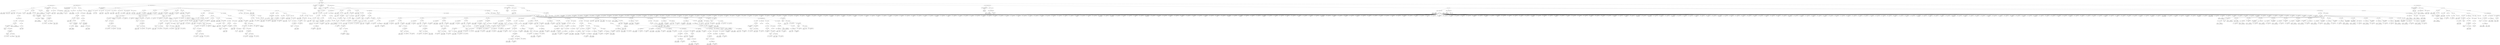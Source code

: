 digraph ast {
node [shape=none];
135170 [label=<<TABLE border='1' cellspacing='0' cellpadding='10' style='rounded' ><TR><TD border='0'>135170</TD><TD border='0'><B>Block</B></TD></TR></TABLE>>];
135170 -> 135168 [weight=2];
135171 [label=<<TABLE border='1' cellspacing='0' cellpadding='10' style='rounded' ><TR><TD border='0'>135171</TD><TD border='0'><B>ForEach</B></TD></TR></TABLE>>];
135171 -> 135149 [weight=2];
135171 -> 135150 [weight=2];
135171 -> 135151 [weight=2];
135171 -> 135172 [weight=2];
135168 [label=<<TABLE border='1' cellspacing='0' cellpadding='10' style='rounded' ><TR><TD border='0'>135168</TD><TD border='0'><B>IfThenStatement</B></TD></TR></TABLE>>];
135168 -> 135164 [weight=2];
135168 -> 135169 [weight=2];
135169 [label=<<TABLE border='1' cellspacing='0' cellpadding='10' style='rounded' ><TR><TD border='0'>135169</TD><TD border='0'><B>StatementBody</B></TD></TR></TABLE>>];
135169 -> 135167 [weight=2];
135174 [label=<<TABLE border='1' cellspacing='0' cellpadding='10' style='rounded' ><TR><TD border='0'>135174</TD><TD border='0'><B>Return</B></TD></TR></TABLE>>];
135174 -> 135173 [weight=2];
135175 [label=<<TABLE border='1' cellspacing='0' cellpadding='10' style='rounded' ><TR><TD border='0'>135175</TD><TD border='0'><B>Block</B></TD></TR></TABLE>>];
135175 -> 135131 [weight=2];
135175 -> 135139 [weight=2];
135175 -> 135171 [weight=2];
135175 -> 135174 [weight=2];
135172 [label=<<TABLE border='1' cellspacing='0' cellpadding='10' style='rounded' ><TR><TD border='0'>135172</TD><TD border='0'><B>StatementBody</B></TD></TR></TABLE>>];
135172 -> 135170 [weight=2];
135173 [label=<<TABLE border='1' cellspacing='0' cellpadding='10' style='rounded' ><TR><TD border='0'>135173</TD><TD border='0'><B>False</B></TD></TR><HR/><TR><TD border='0' cellpadding='5' colspan='2'>false</TD></TR></TABLE>>];
135178 [label=<<TABLE border='1' cellspacing='0' cellpadding='10' style='rounded' ><TR><TD border='0'>135178</TD><TD border='0'><B>ReturnValueMethod</B></TD></TR><HR/><TR><TD border='0' cellpadding='5' colspan='2'>StandardiseID3v1GenreName</TD></TR></TABLE>>];
135178 -> 135177 [weight=2];
135179 [label=<<TABLE border='1' cellspacing='0' cellpadding='10' style='rounded' ><TR><TD border='0'>135179</TD><TD border='0'><B>Variable</B></TD></TR><HR/><TR><TD border='0' cellpadding='5'>(695, 3033)</TD><TD border='0' cellpadding='5'>OriginalGenre</TD></TR></TABLE>>];
135176 [label=<<TABLE border='1' cellspacing='0' cellpadding='10' style='rounded' ><TR><TD border='0'>135176</TD><TD border='0'><B>PublicMethodStatement</B></TD></TR></TABLE>>];
135176 -> 135123 [weight=2];
135176 -> 135129 [weight=2];
135176 -> 135175 [weight=2];
135177 [label=<<TABLE border='1' cellspacing='0' cellpadding='10' style='rounded' ><TR><TD border='0'>135177</TD><TD border='0'><B>Id</B></TD></TR><HR/><TR><TD border='0' cellpadding='5' colspan='2'>StandardiseID3v1GenreName</TD></TR></TABLE>>];
135182 [label=<<TABLE border='1' cellspacing='0' cellpadding='10' style='rounded' ><TR><TD border='0'>135182</TD><TD border='0'><B>Variable</B></TD></TR><HR/><TR><TD border='0' cellpadding='5'>(695, 3034)</TD><TD border='0' cellpadding='5'>GenreID</TD></TR></TABLE>>];
135183 [label=<<TABLE border='1' cellspacing='0' cellpadding='10' style='rounded' ><TR><TD border='0'>135183</TD><TD border='0'><B>BinOP</B></TD></TR><HR/><TR><TD border='0' cellpadding='5' colspan='2'>=</TD></TR></TABLE>>];
135183 -> 135182 [weight=2];
135183 -> 135189 [weight=2];
135180 [label=<<TABLE border='1' cellspacing='0' cellpadding='10' style='rounded' ><TR><TD border='0'>135180</TD><TD border='0'><B>ValueParameter</B></TD></TR></TABLE>>];
135180 -> 135179 [weight=2];
135181 [label=<<TABLE border='1' cellspacing='0' cellpadding='10' style='rounded' ><TR><TD border='0'>135181</TD><TD border='0'><B>ParameterList</B></TD></TR></TABLE>>];
135181 -> 135180 [weight=2];
135186 [label=<<TABLE border='1' cellspacing='0' cellpadding='10' style='rounded' ><TR><TD border='0'>135186</TD><TD border='0'><B>Variable</B></TD></TR><HR/><TR><TD border='0' cellpadding='5'>(695, 3033)</TD><TD border='0' cellpadding='5'>OriginalGenre</TD></TR></TABLE>>];
135187 [label=<<TABLE border='1' cellspacing='0' cellpadding='10' style='rounded' ><TR><TD border='0'>135187</TD><TD border='0'><B>ArgumentList</B></TD></TR></TABLE>>];
135187 -> 135186 [weight=2];
135184 [label=<<TABLE border='1' cellspacing='0' cellpadding='10' style='rounded' ><TR><TD border='0'>135184</TD><TD border='0'><B>Id</B></TD></TR><HR/><TR><TD border='0' cellpadding='5' colspan='2'>self</TD></TR></TABLE>>];
135185 [label=<<TABLE border='1' cellspacing='0' cellpadding='10' style='rounded' ><TR><TD border='0'>135185</TD><TD border='0'><B>Id</B></TD></TR><HR/><TR><TD border='0' cellpadding='5' colspan='2'>LookupGenreID</TD></TR></TABLE>>];
135190 [label=<<TABLE border='1' cellspacing='0' cellpadding='10' style='rounded' ><TR><TD border='0'>135190</TD><TD border='0'><B>RelOP</B></TD></TR><HR/><TR><TD border='0' cellpadding='5' colspan='2'>!==</TD></TR></TABLE>>];
135190 -> 135183 [weight=2];
135190 -> 135191 [weight=2];
135191 [label=<<TABLE border='1' cellspacing='0' cellpadding='10' style='rounded' ><TR><TD border='0'>135191</TD><TD border='0'><B>False</B></TD></TR><HR/><TR><TD border='0' cellpadding='5' colspan='2'>false</TD></TR></TABLE>>];
135188 [label=<<TABLE border='1' cellspacing='0' cellpadding='10' style='rounded' ><TR><TD border='0'>135188</TD><TD border='0'><B>MethodCall</B></TD></TR><HR/><TR><TD border='0' cellpadding='5' colspan='2'>LookupGenreID</TD></TR></TABLE>>];
135188 -> 135185 [weight=2];
135188 -> 135187 [weight=2];
135189 [label=<<TABLE border='1' cellspacing='0' cellpadding='10' style='rounded' ><TR><TD border='0'>135189</TD><TD border='0'><B>BinOP</B></TD></TR><HR/><TR><TD border='0' cellpadding='5' colspan='2'>::</TD></TR></TABLE>>];
135189 -> 135184 [weight=2];
135189 -> 135188 [weight=2];
135194 [label=<<TABLE border='1' cellspacing='0' cellpadding='10' style='rounded' ><TR><TD border='0'>135194</TD><TD border='0'><B>Id</B></TD></TR><HR/><TR><TD border='0' cellpadding='5' colspan='2'>LookupGenreName</TD></TR></TABLE>>];
135195 [label=<<TABLE border='1' cellspacing='0' cellpadding='10' style='rounded' ><TR><TD border='0'>135195</TD><TD border='0'><B>Variable</B></TD></TR><HR/><TR><TD border='0' cellpadding='5'>(695, 3034)</TD><TD border='0' cellpadding='5'>GenreID</TD></TR></TABLE>>];
135192 [label=<<TABLE border='1' cellspacing='0' cellpadding='10' style='rounded' ><TR><TD border='0'>135192</TD><TD border='0'><B>Condition</B></TD></TR></TABLE>>];
135192 -> 135190 [weight=2];
135193 [label=<<TABLE border='1' cellspacing='0' cellpadding='10' style='rounded' ><TR><TD border='0'>135193</TD><TD border='0'><B>Id</B></TD></TR><HR/><TR><TD border='0' cellpadding='5' colspan='2'>self</TD></TR></TABLE>>];
135198 [label=<<TABLE border='1' cellspacing='0' cellpadding='10' style='rounded' ><TR><TD border='0'>135198</TD><TD border='0'><B>BinOP</B></TD></TR><HR/><TR><TD border='0' cellpadding='5' colspan='2'>::</TD></TR></TABLE>>];
135198 -> 135193 [weight=2];
135198 -> 135197 [weight=2];
135199 [label=<<TABLE border='1' cellspacing='0' cellpadding='10' style='rounded' ><TR><TD border='0'>135199</TD><TD border='0'><B>Return</B></TD></TR></TABLE>>];
135199 -> 135198 [weight=2];
135196 [label=<<TABLE border='1' cellspacing='0' cellpadding='10' style='rounded' ><TR><TD border='0'>135196</TD><TD border='0'><B>ArgumentList</B></TD></TR></TABLE>>];
135196 -> 135195 [weight=2];
135197 [label=<<TABLE border='1' cellspacing='0' cellpadding='10' style='rounded' ><TR><TD border='0'>135197</TD><TD border='0'><B>MethodCall</B></TD></TR><HR/><TR><TD border='0' cellpadding='5' colspan='2'>LookupGenreName</TD></TR></TABLE>>];
135197 -> 135194 [weight=2];
135197 -> 135196 [weight=2];
135202 [label=<<TABLE border='1' cellspacing='0' cellpadding='10' style='rounded' ><TR><TD border='0'>135202</TD><TD border='0'><B>StatementBody</B></TD></TR></TABLE>>];
135202 -> 135200 [weight=2];
135203 [label=<<TABLE border='1' cellspacing='0' cellpadding='10' style='rounded' ><TR><TD border='0'>135203</TD><TD border='0'><B>Variable</B></TD></TR><HR/><TR><TD border='0' cellpadding='5'>(695, 3033)</TD><TD border='0' cellpadding='5'>OriginalGenre</TD></TR></TABLE>>];
135200 [label=<<TABLE border='1' cellspacing='0' cellpadding='10' style='rounded' ><TR><TD border='0'>135200</TD><TD border='0'><B>Block</B></TD></TR></TABLE>>];
135200 -> 135199 [weight=2];
135201 [label=<<TABLE border='1' cellspacing='0' cellpadding='10' style='rounded' ><TR><TD border='0'>135201</TD><TD border='0'><B>IfThenStatement</B></TD></TR></TABLE>>];
135201 -> 135192 [weight=2];
135201 -> 135202 [weight=2];
135206 [label=<<TABLE border='1' cellspacing='0' cellpadding='10' style='rounded' ><TR><TD border='0'>135206</TD><TD border='0'><B>PublicMethodStatement</B></TD></TR></TABLE>>];
135206 -> 135178 [weight=2];
135206 -> 135181 [weight=2];
135206 -> 135205 [weight=2];
135207 [label=<<TABLE border='1' cellspacing='0' cellpadding='10' style='rounded' ><TR><TD border='0'>135207</TD><TD border='0'><B>Id</B></TD></TR><HR/><TR><TD border='0' cellpadding='5' colspan='2'>GenerateID3v1Tag</TD></TR></TABLE>>];
135204 [label=<<TABLE border='1' cellspacing='0' cellpadding='10' style='rounded' ><TR><TD border='0'>135204</TD><TD border='0'><B>Return</B></TD></TR></TABLE>>];
135204 -> 135203 [weight=2];
135205 [label=<<TABLE border='1' cellspacing='0' cellpadding='10' style='rounded' ><TR><TD border='0'>135205</TD><TD border='0'><B>Block</B></TD></TR></TABLE>>];
135205 -> 135201 [weight=2];
135205 -> 135204 [weight=2];
135210 [label=<<TABLE border='1' cellspacing='0' cellpadding='10' style='rounded' ><TR><TD border='0'>135210</TD><TD border='0'><B>ValueParameter</B></TD></TR></TABLE>>];
135210 -> 135209 [weight=2];
135211 [label=<<TABLE border='1' cellspacing='0' cellpadding='10' style='rounded' ><TR><TD border='0'>135211</TD><TD border='0'><B>Variable</B></TD></TR><HR/><TR><TD border='0' cellpadding='5'>(695, 3035)</TD><TD border='0' cellpadding='5'>artist</TD></TR></TABLE>>];
135208 [label=<<TABLE border='1' cellspacing='0' cellpadding='10' style='rounded' ><TR><TD border='0'>135208</TD><TD border='0'><B>ReturnValueMethod</B></TD></TR><HR/><TR><TD border='0' cellpadding='5' colspan='2'>GenerateID3v1Tag</TD></TR></TABLE>>];
135208 -> 135207 [weight=2];
135209 [label=<<TABLE border='1' cellspacing='0' cellpadding='10' style='rounded' ><TR><TD border='0'>135209</TD><TD border='0'><B>Variable</B></TD></TR><HR/><TR><TD border='0' cellpadding='5'>(0, 8)</TD><TD border='0' cellpadding='5'>title</TD></TR></TABLE>>];
135214 [label=<<TABLE border='1' cellspacing='0' cellpadding='10' style='rounded' ><TR><TD border='0'>135214</TD><TD border='0'><B>ValueParameter</B></TD></TR></TABLE>>];
135214 -> 135213 [weight=2];
135215 [label=<<TABLE border='1' cellspacing='0' cellpadding='10' style='rounded' ><TR><TD border='0'>135215</TD><TD border='0'><B>Variable</B></TD></TR><HR/><TR><TD border='0' cellpadding='5'>(695, 3037)</TD><TD border='0' cellpadding='5'>year</TD></TR></TABLE>>];
135212 [label=<<TABLE border='1' cellspacing='0' cellpadding='10' style='rounded' ><TR><TD border='0'>135212</TD><TD border='0'><B>ValueParameter</B></TD></TR></TABLE>>];
135212 -> 135211 [weight=2];
135213 [label=<<TABLE border='1' cellspacing='0' cellpadding='10' style='rounded' ><TR><TD border='0'>135213</TD><TD border='0'><B>Variable</B></TD></TR><HR/><TR><TD border='0' cellpadding='5'>(695, 3036)</TD><TD border='0' cellpadding='5'>album</TD></TR></TABLE>>];
135218 [label=<<TABLE border='1' cellspacing='0' cellpadding='10' style='rounded' ><TR><TD border='0'>135218</TD><TD border='0'><B>ValueParameter</B></TD></TR></TABLE>>];
135218 -> 135217 [weight=2];
135219 [label=<<TABLE border='1' cellspacing='0' cellpadding='10' style='rounded' ><TR><TD border='0'>135219</TD><TD border='0'><B>Variable</B></TD></TR><HR/><TR><TD border='0' cellpadding='5'>(0, 213)</TD><TD border='0' cellpadding='5'>comment</TD></TR></TABLE>>];
135216 [label=<<TABLE border='1' cellspacing='0' cellpadding='10' style='rounded' ><TR><TD border='0'>135216</TD><TD border='0'><B>ValueParameter</B></TD></TR></TABLE>>];
135216 -> 135215 [weight=2];
135217 [label=<<TABLE border='1' cellspacing='0' cellpadding='10' style='rounded' ><TR><TD border='0'>135217</TD><TD border='0'><B>Variable</B></TD></TR><HR/><TR><TD border='0' cellpadding='5'>(695, 3030)</TD><TD border='0' cellpadding='5'>genreid</TD></TR></TABLE>>];
135222 [label=<<TABLE border='1' cellspacing='0' cellpadding='10' style='rounded' ><TR><TD border='0'>135222</TD><TD border='0'><B>StringLiteral</B></TD></TR><HR/><TR><TD border='0' cellpadding='5' colspan='2'></TD></TR></TABLE>>];
135223 [label=<<TABLE border='1' cellspacing='0' cellpadding='10' style='rounded' ><TR><TD border='0'>135223</TD><TD border='0'><B>OptValueParameter</B></TD></TR></TABLE>>];
135223 -> 135221 [weight=2];
135223 -> 135222 [weight=2];
135220 [label=<<TABLE border='1' cellspacing='0' cellpadding='10' style='rounded' ><TR><TD border='0'>135220</TD><TD border='0'><B>ValueParameter</B></TD></TR></TABLE>>];
135220 -> 135219 [weight=2];
135221 [label=<<TABLE border='1' cellspacing='0' cellpadding='10' style='rounded' ><TR><TD border='0'>135221</TD><TD border='0'><B>Variable</B></TD></TR><HR/><TR><TD border='0' cellpadding='5'>(695, 3038)</TD><TD border='0' cellpadding='5'>track</TD></TR></TABLE>>];
135226 [label=<<TABLE border='1' cellspacing='0' cellpadding='10' style='rounded' ><TR><TD border='0'>135226</TD><TD border='0'><B>BinOP</B></TD></TR><HR/><TR><TD border='0' cellpadding='5' colspan='2'>=</TD></TR></TABLE>>];
135226 -> 135225 [weight=2];
135226 -> 135227 [weight=2];
135227 [label=<<TABLE border='1' cellspacing='0' cellpadding='10' style='rounded' ><TR><TD border='0'>135227</TD><TD border='0'><B>StringLiteral</B></TD></TR><HR/><TR><TD border='0' cellpadding='5' colspan='2'>TAG</TD></TR></TABLE>>];
135224 [label=<<TABLE border='1' cellspacing='0' cellpadding='10' style='rounded' ><TR><TD border='0'>135224</TD><TD border='0'><B>ParameterList</B></TD></TR></TABLE>>];
135224 -> 135210 [weight=2];
135224 -> 135212 [weight=2];
135224 -> 135214 [weight=2];
135224 -> 135216 [weight=2];
135224 -> 135218 [weight=2];
135224 -> 135220 [weight=2];
135224 -> 135223 [weight=2];
135225 [label=<<TABLE border='1' cellspacing='0' cellpadding='10' style='rounded' ><TR><TD border='0'>135225</TD><TD border='0'><B>Variable</B></TD></TR><HR/><TR><TD border='0' cellpadding='5'>(695, 3039)</TD><TD border='0' cellpadding='5'>ID3v1Tag</TD></TR></TABLE>>];
135230 [label=<<TABLE border='1' cellspacing='0' cellpadding='10' style='rounded' ><TR><TD border='0'>135230</TD><TD border='0'><B>Id</B></TD></TR><HR/><TR><TD border='0' cellpadding='5' colspan='2'>str_pad</TD></TR></TABLE>>];
135231 [label=<<TABLE border='1' cellspacing='0' cellpadding='10' style='rounded' ><TR><TD border='0'>135231</TD><TD border='0'><B>Id</B></TD></TR><HR/><TR><TD border='0' cellpadding='5' colspan='2'>trim</TD></TR></TABLE>>];
135228 [label=<<TABLE border='1' cellspacing='0' cellpadding='10' style='rounded' ><TR><TD border='0'>135228</TD><TD border='0'><B>Variable</B></TD></TR><HR/><TR><TD border='0' cellpadding='5'>(695, 3039)</TD><TD border='0' cellpadding='5'>ID3v1Tag</TD></TR></TABLE>>];
135229 [label=<<TABLE border='1' cellspacing='0' cellpadding='10' style='rounded' ><TR><TD border='0'>135229</TD><TD border='0'><B>BinOP</B></TD></TR><HR/><TR><TD border='0' cellpadding='5' colspan='2'>.=</TD></TR></TABLE>>];
135229 -> 135228 [weight=2];
135229 -> 135244 [weight=2];
135234 [label=<<TABLE border='1' cellspacing='0' cellpadding='10' style='rounded' ><TR><TD border='0'>135234</TD><TD border='0'><B>IntegerLiteral</B></TD></TR><HR/><TR><TD border='0' cellpadding='5' colspan='2'>0</TD></TR></TABLE>>];
135235 [label=<<TABLE border='1' cellspacing='0' cellpadding='10' style='rounded' ><TR><TD border='0'>135235</TD><TD border='0'><B>IntegerLiteral</B></TD></TR><HR/><TR><TD border='0' cellpadding='5' colspan='2'>30</TD></TR></TABLE>>];
135232 [label=<<TABLE border='1' cellspacing='0' cellpadding='10' style='rounded' ><TR><TD border='0'>135232</TD><TD border='0'><B>Id</B></TD></TR><HR/><TR><TD border='0' cellpadding='5' colspan='2'>substr</TD></TR></TABLE>>];
135233 [label=<<TABLE border='1' cellspacing='0' cellpadding='10' style='rounded' ><TR><TD border='0'>135233</TD><TD border='0'><B>Variable</B></TD></TR><HR/><TR><TD border='0' cellpadding='5'>(0, 8)</TD><TD border='0' cellpadding='5'>title</TD></TR></TABLE>>];
135238 [label=<<TABLE border='1' cellspacing='0' cellpadding='10' style='rounded' ><TR><TD border='0'>135238</TD><TD border='0'><B>ArgumentList</B></TD></TR></TABLE>>];
135238 -> 135237 [weight=2];
135239 [label=<<TABLE border='1' cellspacing='0' cellpadding='10' style='rounded' ><TR><TD border='0'>135239</TD><TD border='0'><B>FunctionCall</B></TD></TR><HR/><TR><TD border='0' cellpadding='5' colspan='2'>trim</TD></TR></TABLE>>];
135239 -> 135231 [weight=2];
135239 -> 135238 [weight=2];
135236 [label=<<TABLE border='1' cellspacing='0' cellpadding='10' style='rounded' ><TR><TD border='0'>135236</TD><TD border='0'><B>ArgumentList</B></TD></TR></TABLE>>];
135236 -> 135233 [weight=2];
135236 -> 135234 [weight=2];
135236 -> 135235 [weight=2];
135237 [label=<<TABLE border='1' cellspacing='0' cellpadding='10' style='rounded' ><TR><TD border='0'>135237</TD><TD border='0'><B>FunctionCall</B></TD></TR><HR/><TR><TD border='0' cellpadding='5' colspan='2'>substr</TD></TR></TABLE>>];
135237 -> 135232 [weight=2];
135237 -> 135236 [weight=2];
135242 [label=<<TABLE border='1' cellspacing='0' cellpadding='10' style='rounded' ><TR><TD border='0'>135242</TD><TD border='0'><B>Id</B></TD></TR><HR/><TR><TD border='0' cellpadding='5' colspan='2'>STR_PAD_RIGHT</TD></TR></TABLE>>];
135243 [label=<<TABLE border='1' cellspacing='0' cellpadding='10' style='rounded' ><TR><TD border='0'>135243</TD><TD border='0'><B>ArgumentList</B></TD></TR></TABLE>>];
135243 -> 135239 [weight=2];
135243 -> 135240 [weight=2];
135243 -> 135241 [weight=2];
135243 -> 135242 [weight=2];
135240 [label=<<TABLE border='1' cellspacing='0' cellpadding='10' style='rounded' ><TR><TD border='0'>135240</TD><TD border='0'><B>IntegerLiteral</B></TD></TR><HR/><TR><TD border='0' cellpadding='5' colspan='2'>30</TD></TR></TABLE>>];
135241 [label=<<TABLE border='1' cellspacing='0' cellpadding='10' style='rounded' ><TR><TD border='0'>135241</TD><TD border='0'><B>StringExpression</B></TD></TR><HR/><TR><TD border='0' cellpadding='5' colspan='2'>x00</TD></TR></TABLE>>];
135246 [label=<<TABLE border='1' cellspacing='0' cellpadding='10' style='rounded' ><TR><TD border='0'>135246</TD><TD border='0'><B>BinOP</B></TD></TR><HR/><TR><TD border='0' cellpadding='5' colspan='2'>.=</TD></TR></TABLE>>];
135246 -> 135245 [weight=2];
135246 -> 135261 [weight=2];
135247 [label=<<TABLE border='1' cellspacing='0' cellpadding='10' style='rounded' ><TR><TD border='0'>135247</TD><TD border='0'><B>Id</B></TD></TR><HR/><TR><TD border='0' cellpadding='5' colspan='2'>str_pad</TD></TR></TABLE>>];
135244 [label=<<TABLE border='1' cellspacing='0' cellpadding='10' style='rounded' ><TR><TD border='0'>135244</TD><TD border='0'><B>FunctionCall</B></TD></TR><HR/><TR><TD border='0' cellpadding='5' colspan='2'>str_pad</TD></TR></TABLE>>];
135244 -> 135230 [weight=2];
135244 -> 135243 [weight=2];
135245 [label=<<TABLE border='1' cellspacing='0' cellpadding='10' style='rounded' ><TR><TD border='0'>135245</TD><TD border='0'><B>Variable</B></TD></TR><HR/><TR><TD border='0' cellpadding='5'>(695, 3039)</TD><TD border='0' cellpadding='5'>ID3v1Tag</TD></TR></TABLE>>];
135250 [label=<<TABLE border='1' cellspacing='0' cellpadding='10' style='rounded' ><TR><TD border='0'>135250</TD><TD border='0'><B>Variable</B></TD></TR><HR/><TR><TD border='0' cellpadding='5'>(695, 3035)</TD><TD border='0' cellpadding='5'>artist</TD></TR></TABLE>>];
135251 [label=<<TABLE border='1' cellspacing='0' cellpadding='10' style='rounded' ><TR><TD border='0'>135251</TD><TD border='0'><B>IntegerLiteral</B></TD></TR><HR/><TR><TD border='0' cellpadding='5' colspan='2'>0</TD></TR></TABLE>>];
135248 [label=<<TABLE border='1' cellspacing='0' cellpadding='10' style='rounded' ><TR><TD border='0'>135248</TD><TD border='0'><B>Id</B></TD></TR><HR/><TR><TD border='0' cellpadding='5' colspan='2'>trim</TD></TR></TABLE>>];
135249 [label=<<TABLE border='1' cellspacing='0' cellpadding='10' style='rounded' ><TR><TD border='0'>135249</TD><TD border='0'><B>Id</B></TD></TR><HR/><TR><TD border='0' cellpadding='5' colspan='2'>substr</TD></TR></TABLE>>];
135254 [label=<<TABLE border='1' cellspacing='0' cellpadding='10' style='rounded' ><TR><TD border='0'>135254</TD><TD border='0'><B>FunctionCall</B></TD></TR><HR/><TR><TD border='0' cellpadding='5' colspan='2'>substr</TD></TR></TABLE>>];
135254 -> 135249 [weight=2];
135254 -> 135253 [weight=2];
135255 [label=<<TABLE border='1' cellspacing='0' cellpadding='10' style='rounded' ><TR><TD border='0'>135255</TD><TD border='0'><B>ArgumentList</B></TD></TR></TABLE>>];
135255 -> 135254 [weight=2];
135252 [label=<<TABLE border='1' cellspacing='0' cellpadding='10' style='rounded' ><TR><TD border='0'>135252</TD><TD border='0'><B>IntegerLiteral</B></TD></TR><HR/><TR><TD border='0' cellpadding='5' colspan='2'>30</TD></TR></TABLE>>];
135253 [label=<<TABLE border='1' cellspacing='0' cellpadding='10' style='rounded' ><TR><TD border='0'>135253</TD><TD border='0'><B>ArgumentList</B></TD></TR></TABLE>>];
135253 -> 135250 [weight=2];
135253 -> 135251 [weight=2];
135253 -> 135252 [weight=2];
135258 [label=<<TABLE border='1' cellspacing='0' cellpadding='10' style='rounded' ><TR><TD border='0'>135258</TD><TD border='0'><B>StringExpression</B></TD></TR><HR/><TR><TD border='0' cellpadding='5' colspan='2'>x00</TD></TR></TABLE>>];
135259 [label=<<TABLE border='1' cellspacing='0' cellpadding='10' style='rounded' ><TR><TD border='0'>135259</TD><TD border='0'><B>Id</B></TD></TR><HR/><TR><TD border='0' cellpadding='5' colspan='2'>STR_PAD_RIGHT</TD></TR></TABLE>>];
135256 [label=<<TABLE border='1' cellspacing='0' cellpadding='10' style='rounded' ><TR><TD border='0'>135256</TD><TD border='0'><B>FunctionCall</B></TD></TR><HR/><TR><TD border='0' cellpadding='5' colspan='2'>trim</TD></TR></TABLE>>];
135256 -> 135248 [weight=2];
135256 -> 135255 [weight=2];
135257 [label=<<TABLE border='1' cellspacing='0' cellpadding='10' style='rounded' ><TR><TD border='0'>135257</TD><TD border='0'><B>IntegerLiteral</B></TD></TR><HR/><TR><TD border='0' cellpadding='5' colspan='2'>30</TD></TR></TABLE>>];
135262 [label=<<TABLE border='1' cellspacing='0' cellpadding='10' style='rounded' ><TR><TD border='0'>135262</TD><TD border='0'><B>Variable</B></TD></TR><HR/><TR><TD border='0' cellpadding='5'>(695, 3039)</TD><TD border='0' cellpadding='5'>ID3v1Tag</TD></TR></TABLE>>];
135263 [label=<<TABLE border='1' cellspacing='0' cellpadding='10' style='rounded' ><TR><TD border='0'>135263</TD><TD border='0'><B>BinOP</B></TD></TR><HR/><TR><TD border='0' cellpadding='5' colspan='2'>.=</TD></TR></TABLE>>];
135263 -> 135262 [weight=2];
135263 -> 135278 [weight=2];
135260 [label=<<TABLE border='1' cellspacing='0' cellpadding='10' style='rounded' ><TR><TD border='0'>135260</TD><TD border='0'><B>ArgumentList</B></TD></TR></TABLE>>];
135260 -> 135256 [weight=2];
135260 -> 135257 [weight=2];
135260 -> 135258 [weight=2];
135260 -> 135259 [weight=2];
135261 [label=<<TABLE border='1' cellspacing='0' cellpadding='10' style='rounded' ><TR><TD border='0'>135261</TD><TD border='0'><B>FunctionCall</B></TD></TR><HR/><TR><TD border='0' cellpadding='5' colspan='2'>str_pad</TD></TR></TABLE>>];
135261 -> 135247 [weight=2];
135261 -> 135260 [weight=2];
135266 [label=<<TABLE border='1' cellspacing='0' cellpadding='10' style='rounded' ><TR><TD border='0'>135266</TD><TD border='0'><B>Id</B></TD></TR><HR/><TR><TD border='0' cellpadding='5' colspan='2'>substr</TD></TR></TABLE>>];
135267 [label=<<TABLE border='1' cellspacing='0' cellpadding='10' style='rounded' ><TR><TD border='0'>135267</TD><TD border='0'><B>Variable</B></TD></TR><HR/><TR><TD border='0' cellpadding='5'>(695, 3036)</TD><TD border='0' cellpadding='5'>album</TD></TR></TABLE>>];
135264 [label=<<TABLE border='1' cellspacing='0' cellpadding='10' style='rounded' ><TR><TD border='0'>135264</TD><TD border='0'><B>Id</B></TD></TR><HR/><TR><TD border='0' cellpadding='5' colspan='2'>str_pad</TD></TR></TABLE>>];
135265 [label=<<TABLE border='1' cellspacing='0' cellpadding='10' style='rounded' ><TR><TD border='0'>135265</TD><TD border='0'><B>Id</B></TD></TR><HR/><TR><TD border='0' cellpadding='5' colspan='2'>trim</TD></TR></TABLE>>];
135270 [label=<<TABLE border='1' cellspacing='0' cellpadding='10' style='rounded' ><TR><TD border='0'>135270</TD><TD border='0'><B>ArgumentList</B></TD></TR></TABLE>>];
135270 -> 135267 [weight=2];
135270 -> 135268 [weight=2];
135270 -> 135269 [weight=2];
135271 [label=<<TABLE border='1' cellspacing='0' cellpadding='10' style='rounded' ><TR><TD border='0'>135271</TD><TD border='0'><B>FunctionCall</B></TD></TR><HR/><TR><TD border='0' cellpadding='5' colspan='2'>substr</TD></TR></TABLE>>];
135271 -> 135266 [weight=2];
135271 -> 135270 [weight=2];
135268 [label=<<TABLE border='1' cellspacing='0' cellpadding='10' style='rounded' ><TR><TD border='0'>135268</TD><TD border='0'><B>IntegerLiteral</B></TD></TR><HR/><TR><TD border='0' cellpadding='5' colspan='2'>0</TD></TR></TABLE>>];
135269 [label=<<TABLE border='1' cellspacing='0' cellpadding='10' style='rounded' ><TR><TD border='0'>135269</TD><TD border='0'><B>IntegerLiteral</B></TD></TR><HR/><TR><TD border='0' cellpadding='5' colspan='2'>30</TD></TR></TABLE>>];
135274 [label=<<TABLE border='1' cellspacing='0' cellpadding='10' style='rounded' ><TR><TD border='0'>135274</TD><TD border='0'><B>IntegerLiteral</B></TD></TR><HR/><TR><TD border='0' cellpadding='5' colspan='2'>30</TD></TR></TABLE>>];
135275 [label=<<TABLE border='1' cellspacing='0' cellpadding='10' style='rounded' ><TR><TD border='0'>135275</TD><TD border='0'><B>StringExpression</B></TD></TR><HR/><TR><TD border='0' cellpadding='5' colspan='2'>x00</TD></TR></TABLE>>];
135272 [label=<<TABLE border='1' cellspacing='0' cellpadding='10' style='rounded' ><TR><TD border='0'>135272</TD><TD border='0'><B>ArgumentList</B></TD></TR></TABLE>>];
135272 -> 135271 [weight=2];
135273 [label=<<TABLE border='1' cellspacing='0' cellpadding='10' style='rounded' ><TR><TD border='0'>135273</TD><TD border='0'><B>FunctionCall</B></TD></TR><HR/><TR><TD border='0' cellpadding='5' colspan='2'>trim</TD></TR></TABLE>>];
135273 -> 135265 [weight=2];
135273 -> 135272 [weight=2];
135278 [label=<<TABLE border='1' cellspacing='0' cellpadding='10' style='rounded' ><TR><TD border='0'>135278</TD><TD border='0'><B>FunctionCall</B></TD></TR><HR/><TR><TD border='0' cellpadding='5' colspan='2'>str_pad</TD></TR></TABLE>>];
135278 -> 135264 [weight=2];
135278 -> 135277 [weight=2];
135279 [label=<<TABLE border='1' cellspacing='0' cellpadding='10' style='rounded' ><TR><TD border='0'>135279</TD><TD border='0'><B>Variable</B></TD></TR><HR/><TR><TD border='0' cellpadding='5'>(695, 3039)</TD><TD border='0' cellpadding='5'>ID3v1Tag</TD></TR></TABLE>>];
135276 [label=<<TABLE border='1' cellspacing='0' cellpadding='10' style='rounded' ><TR><TD border='0'>135276</TD><TD border='0'><B>Id</B></TD></TR><HR/><TR><TD border='0' cellpadding='5' colspan='2'>STR_PAD_RIGHT</TD></TR></TABLE>>];
135277 [label=<<TABLE border='1' cellspacing='0' cellpadding='10' style='rounded' ><TR><TD border='0'>135277</TD><TD border='0'><B>ArgumentList</B></TD></TR></TABLE>>];
135277 -> 135273 [weight=2];
135277 -> 135274 [weight=2];
135277 -> 135275 [weight=2];
135277 -> 135276 [weight=2];
135282 [label=<<TABLE border='1' cellspacing='0' cellpadding='10' style='rounded' ><TR><TD border='0'>135282</TD><TD border='0'><B>Id</B></TD></TR><HR/><TR><TD border='0' cellpadding='5' colspan='2'>trim</TD></TR></TABLE>>];
135283 [label=<<TABLE border='1' cellspacing='0' cellpadding='10' style='rounded' ><TR><TD border='0'>135283</TD><TD border='0'><B>Id</B></TD></TR><HR/><TR><TD border='0' cellpadding='5' colspan='2'>substr</TD></TR></TABLE>>];
135280 [label=<<TABLE border='1' cellspacing='0' cellpadding='10' style='rounded' ><TR><TD border='0'>135280</TD><TD border='0'><B>BinOP</B></TD></TR><HR/><TR><TD border='0' cellpadding='5' colspan='2'>.=</TD></TR></TABLE>>];
135280 -> 135279 [weight=2];
135280 -> 135295 [weight=2];
135281 [label=<<TABLE border='1' cellspacing='0' cellpadding='10' style='rounded' ><TR><TD border='0'>135281</TD><TD border='0'><B>Id</B></TD></TR><HR/><TR><TD border='0' cellpadding='5' colspan='2'>str_pad</TD></TR></TABLE>>];
135286 [label=<<TABLE border='1' cellspacing='0' cellpadding='10' style='rounded' ><TR><TD border='0'>135286</TD><TD border='0'><B>IntegerLiteral</B></TD></TR><HR/><TR><TD border='0' cellpadding='5' colspan='2'>4</TD></TR></TABLE>>];
135287 [label=<<TABLE border='1' cellspacing='0' cellpadding='10' style='rounded' ><TR><TD border='0'>135287</TD><TD border='0'><B>ArgumentList</B></TD></TR></TABLE>>];
135287 -> 135284 [weight=2];
135287 -> 135285 [weight=2];
135287 -> 135286 [weight=2];
135284 [label=<<TABLE border='1' cellspacing='0' cellpadding='10' style='rounded' ><TR><TD border='0'>135284</TD><TD border='0'><B>Variable</B></TD></TR><HR/><TR><TD border='0' cellpadding='5'>(695, 3037)</TD><TD border='0' cellpadding='5'>year</TD></TR></TABLE>>];
135285 [label=<<TABLE border='1' cellspacing='0' cellpadding='10' style='rounded' ><TR><TD border='0'>135285</TD><TD border='0'><B>IntegerLiteral</B></TD></TR><HR/><TR><TD border='0' cellpadding='5' colspan='2'>0</TD></TR></TABLE>>];
135290 [label=<<TABLE border='1' cellspacing='0' cellpadding='10' style='rounded' ><TR><TD border='0'>135290</TD><TD border='0'><B>FunctionCall</B></TD></TR><HR/><TR><TD border='0' cellpadding='5' colspan='2'>trim</TD></TR></TABLE>>];
135290 -> 135282 [weight=2];
135290 -> 135289 [weight=2];
135291 [label=<<TABLE border='1' cellspacing='0' cellpadding='10' style='rounded' ><TR><TD border='0'>135291</TD><TD border='0'><B>IntegerLiteral</B></TD></TR><HR/><TR><TD border='0' cellpadding='5' colspan='2'>4</TD></TR></TABLE>>];
135288 [label=<<TABLE border='1' cellspacing='0' cellpadding='10' style='rounded' ><TR><TD border='0'>135288</TD><TD border='0'><B>FunctionCall</B></TD></TR><HR/><TR><TD border='0' cellpadding='5' colspan='2'>substr</TD></TR></TABLE>>];
135288 -> 135283 [weight=2];
135288 -> 135287 [weight=2];
135289 [label=<<TABLE border='1' cellspacing='0' cellpadding='10' style='rounded' ><TR><TD border='0'>135289</TD><TD border='0'><B>ArgumentList</B></TD></TR></TABLE>>];
135289 -> 135288 [weight=2];
135294 [label=<<TABLE border='1' cellspacing='0' cellpadding='10' style='rounded' ><TR><TD border='0'>135294</TD><TD border='0'><B>ArgumentList</B></TD></TR></TABLE>>];
135294 -> 135290 [weight=2];
135294 -> 135291 [weight=2];
135294 -> 135292 [weight=2];
135294 -> 135293 [weight=2];
135295 [label=<<TABLE border='1' cellspacing='0' cellpadding='10' style='rounded' ><TR><TD border='0'>135295</TD><TD border='0'><B>FunctionCall</B></TD></TR><HR/><TR><TD border='0' cellpadding='5' colspan='2'>str_pad</TD></TR></TABLE>>];
135295 -> 135281 [weight=2];
135295 -> 135294 [weight=2];
135292 [label=<<TABLE border='1' cellspacing='0' cellpadding='10' style='rounded' ><TR><TD border='0'>135292</TD><TD border='0'><B>StringExpression</B></TD></TR><HR/><TR><TD border='0' cellpadding='5' colspan='2'>x00</TD></TR></TABLE>>];
135293 [label=<<TABLE border='1' cellspacing='0' cellpadding='10' style='rounded' ><TR><TD border='0'>135293</TD><TD border='0'><B>Id</B></TD></TR><HR/><TR><TD border='0' cellpadding='5' colspan='2'>STR_PAD_LEFT</TD></TR></TABLE>>];
135298 [label=<<TABLE border='1' cellspacing='0' cellpadding='10' style='rounded' ><TR><TD border='0'>135298</TD><TD border='0'><B>Variable</B></TD></TR><HR/><TR><TD border='0' cellpadding='5'>(695, 3038)</TD><TD border='0' cellpadding='5'>track</TD></TR></TABLE>>];
135299 [label=<<TABLE border='1' cellspacing='0' cellpadding='10' style='rounded' ><TR><TD border='0'>135299</TD><TD border='0'><B>ArgumentList</B></TD></TR></TABLE>>];
135299 -> 135298 [weight=2];
135297 [label=<<TABLE border='1' cellspacing='0' cellpadding='10' style='rounded' ><TR><TD border='0'>135297</TD><TD border='0'><B>Id</B></TD></TR><HR/><TR><TD border='0' cellpadding='5' colspan='2'>empty</TD></TR></TABLE>>];
135302 [label=<<TABLE border='1' cellspacing='0' cellpadding='10' style='rounded' ><TR><TD border='0'>135302</TD><TD border='0'><B>LogicOP</B></TD></TR><HR/><TR><TD border='0' cellpadding='5' colspan='2'>&amp;&amp;</TD></TR></TABLE>>];
135302 -> 135301 [weight=2];
135302 -> 135306 [weight=2];
135303 [label=<<TABLE border='1' cellspacing='0' cellpadding='10' style='rounded' ><TR><TD border='0'>135303</TD><TD border='0'><B>Variable</B></TD></TR><HR/><TR><TD border='0' cellpadding='5'>(695, 3038)</TD><TD border='0' cellpadding='5'>track</TD></TR></TABLE>>];
135300 [label=<<TABLE border='1' cellspacing='0' cellpadding='10' style='rounded' ><TR><TD border='0'>135300</TD><TD border='0'><B>FunctionCall</B></TD></TR><HR/><TR><TD border='0' cellpadding='5' colspan='2'>empty</TD></TR></TABLE>>];
135300 -> 135297 [weight=2];
135300 -> 135299 [weight=2];
135301 [label=<<TABLE border='1' cellspacing='0' cellpadding='10' style='rounded' ><TR><TD border='0'>135301</TD><TD border='0'><B>UnaryOP</B></TD></TR><HR/><TR><TD border='0' cellpadding='5' colspan='2'>!</TD></TR></TABLE>>];
135301 -> 135300 [weight=2];
135306 [label=<<TABLE border='1' cellspacing='0' cellpadding='10' style='rounded' ><TR><TD border='0'>135306</TD><TD border='0'><B>LogicOP</B></TD></TR><HR/><TR><TD border='0' cellpadding='5' colspan='2'>&amp;&amp;</TD></TR></TABLE>>];
135306 -> 135304 [weight=2];
135306 -> 135308 [weight=2];
135307 [label=<<TABLE border='1' cellspacing='0' cellpadding='10' style='rounded' ><TR><TD border='0'>135307</TD><TD border='0'><B>Variable</B></TD></TR><HR/><TR><TD border='0' cellpadding='5'>(695, 3038)</TD><TD border='0' cellpadding='5'>track</TD></TR></TABLE>>];
135304 [label=<<TABLE border='1' cellspacing='0' cellpadding='10' style='rounded' ><TR><TD border='0'>135304</TD><TD border='0'><B>RelOP</B></TD></TR><HR/><TR><TD border='0' cellpadding='5' colspan='2'>&gt;</TD></TR></TABLE>>];
135304 -> 135303 [weight=2];
135304 -> 135305 [weight=2];
135305 [label=<<TABLE border='1' cellspacing='0' cellpadding='10' style='rounded' ><TR><TD border='0'>135305</TD><TD border='0'><B>IntegerLiteral</B></TD></TR><HR/><TR><TD border='0' cellpadding='5' colspan='2'>0</TD></TR></TABLE>>];
135310 [label=<<TABLE border='1' cellspacing='0' cellpadding='10' style='rounded' ><TR><TD border='0'>135310</TD><TD border='0'><B>Condition</B></TD></TR></TABLE>>];
135310 -> 135302 [weight=2];
135311 [label=<<TABLE border='1' cellspacing='0' cellpadding='10' style='rounded' ><TR><TD border='0'>135311</TD><TD border='0'><B>Variable</B></TD></TR><HR/><TR><TD border='0' cellpadding='5'>(695, 3039)</TD><TD border='0' cellpadding='5'>ID3v1Tag</TD></TR></TABLE>>];
135308 [label=<<TABLE border='1' cellspacing='0' cellpadding='10' style='rounded' ><TR><TD border='0'>135308</TD><TD border='0'><B>RelOP</B></TD></TR><HR/><TR><TD border='0' cellpadding='5' colspan='2'>&lt;=</TD></TR></TABLE>>];
135308 -> 135307 [weight=2];
135308 -> 135309 [weight=2];
135309 [label=<<TABLE border='1' cellspacing='0' cellpadding='10' style='rounded' ><TR><TD border='0'>135309</TD><TD border='0'><B>IntegerLiteral</B></TD></TR><HR/><TR><TD border='0' cellpadding='5' colspan='2'>255</TD></TR></TABLE>>];
135314 [label=<<TABLE border='1' cellspacing='0' cellpadding='10' style='rounded' ><TR><TD border='0'>135314</TD><TD border='0'><B>Id</B></TD></TR><HR/><TR><TD border='0' cellpadding='5' colspan='2'>trim</TD></TR></TABLE>>];
135315 [label=<<TABLE border='1' cellspacing='0' cellpadding='10' style='rounded' ><TR><TD border='0'>135315</TD><TD border='0'><B>Id</B></TD></TR><HR/><TR><TD border='0' cellpadding='5' colspan='2'>substr</TD></TR></TABLE>>];
135312 [label=<<TABLE border='1' cellspacing='0' cellpadding='10' style='rounded' ><TR><TD border='0'>135312</TD><TD border='0'><B>BinOP</B></TD></TR><HR/><TR><TD border='0' cellpadding='5' colspan='2'>.=</TD></TR></TABLE>>];
135312 -> 135311 [weight=2];
135312 -> 135327 [weight=2];
135313 [label=<<TABLE border='1' cellspacing='0' cellpadding='10' style='rounded' ><TR><TD border='0'>135313</TD><TD border='0'><B>Id</B></TD></TR><HR/><TR><TD border='0' cellpadding='5' colspan='2'>str_pad</TD></TR></TABLE>>];
135318 [label=<<TABLE border='1' cellspacing='0' cellpadding='10' style='rounded' ><TR><TD border='0'>135318</TD><TD border='0'><B>IntegerLiteral</B></TD></TR><HR/><TR><TD border='0' cellpadding='5' colspan='2'>28</TD></TR></TABLE>>];
135319 [label=<<TABLE border='1' cellspacing='0' cellpadding='10' style='rounded' ><TR><TD border='0'>135319</TD><TD border='0'><B>ArgumentList</B></TD></TR></TABLE>>];
135319 -> 135316 [weight=2];
135319 -> 135317 [weight=2];
135319 -> 135318 [weight=2];
135316 [label=<<TABLE border='1' cellspacing='0' cellpadding='10' style='rounded' ><TR><TD border='0'>135316</TD><TD border='0'><B>Variable</B></TD></TR><HR/><TR><TD border='0' cellpadding='5'>(0, 213)</TD><TD border='0' cellpadding='5'>comment</TD></TR></TABLE>>];
135317 [label=<<TABLE border='1' cellspacing='0' cellpadding='10' style='rounded' ><TR><TD border='0'>135317</TD><TD border='0'><B>IntegerLiteral</B></TD></TR><HR/><TR><TD border='0' cellpadding='5' colspan='2'>0</TD></TR></TABLE>>];
135322 [label=<<TABLE border='1' cellspacing='0' cellpadding='10' style='rounded' ><TR><TD border='0'>135322</TD><TD border='0'><B>FunctionCall</B></TD></TR><HR/><TR><TD border='0' cellpadding='5' colspan='2'>trim</TD></TR></TABLE>>];
135322 -> 135314 [weight=2];
135322 -> 135321 [weight=2];
135323 [label=<<TABLE border='1' cellspacing='0' cellpadding='10' style='rounded' ><TR><TD border='0'>135323</TD><TD border='0'><B>IntegerLiteral</B></TD></TR><HR/><TR><TD border='0' cellpadding='5' colspan='2'>28</TD></TR></TABLE>>];
135320 [label=<<TABLE border='1' cellspacing='0' cellpadding='10' style='rounded' ><TR><TD border='0'>135320</TD><TD border='0'><B>FunctionCall</B></TD></TR><HR/><TR><TD border='0' cellpadding='5' colspan='2'>substr</TD></TR></TABLE>>];
135320 -> 135315 [weight=2];
135320 -> 135319 [weight=2];
135321 [label=<<TABLE border='1' cellspacing='0' cellpadding='10' style='rounded' ><TR><TD border='0'>135321</TD><TD border='0'><B>ArgumentList</B></TD></TR></TABLE>>];
135321 -> 135320 [weight=2];
135326 [label=<<TABLE border='1' cellspacing='0' cellpadding='10' style='rounded' ><TR><TD border='0'>135326</TD><TD border='0'><B>ArgumentList</B></TD></TR></TABLE>>];
135326 -> 135322 [weight=2];
135326 -> 135323 [weight=2];
135326 -> 135324 [weight=2];
135326 -> 135325 [weight=2];
135327 [label=<<TABLE border='1' cellspacing='0' cellpadding='10' style='rounded' ><TR><TD border='0'>135327</TD><TD border='0'><B>FunctionCall</B></TD></TR><HR/><TR><TD border='0' cellpadding='5' colspan='2'>str_pad</TD></TR></TABLE>>];
135327 -> 135313 [weight=2];
135327 -> 135326 [weight=2];
135324 [label=<<TABLE border='1' cellspacing='0' cellpadding='10' style='rounded' ><TR><TD border='0'>135324</TD><TD border='0'><B>StringExpression</B></TD></TR><HR/><TR><TD border='0' cellpadding='5' colspan='2'>x00</TD></TR></TABLE>>];
135325 [label=<<TABLE border='1' cellspacing='0' cellpadding='10' style='rounded' ><TR><TD border='0'>135325</TD><TD border='0'><B>Id</B></TD></TR><HR/><TR><TD border='0' cellpadding='5' colspan='2'>STR_PAD_RIGHT</TD></TR></TABLE>>];
135330 [label=<<TABLE border='1' cellspacing='0' cellpadding='10' style='rounded' ><TR><TD border='0'>135330</TD><TD border='0'><B>StringExpression</B></TD></TR><HR/><TR><TD border='0' cellpadding='5' colspan='2'>x00</TD></TR></TABLE>>];
135331 [label=<<TABLE border='1' cellspacing='0' cellpadding='10' style='rounded' ><TR><TD border='0'>135331</TD><TD border='0'><B>Id</B></TD></TR><HR/><TR><TD border='0' cellpadding='5' colspan='2'>gettype</TD></TR></TABLE>>];
135328 [label=<<TABLE border='1' cellspacing='0' cellpadding='10' style='rounded' ><TR><TD border='0'>135328</TD><TD border='0'><B>Variable</B></TD></TR><HR/><TR><TD border='0' cellpadding='5'>(695, 3039)</TD><TD border='0' cellpadding='5'>ID3v1Tag</TD></TR></TABLE>>];
135329 [label=<<TABLE border='1' cellspacing='0' cellpadding='10' style='rounded' ><TR><TD border='0'>135329</TD><TD border='0'><B>BinOP</B></TD></TR><HR/><TR><TD border='0' cellpadding='5' colspan='2'>.=</TD></TR></TABLE>>];
135329 -> 135328 [weight=2];
135329 -> 135330 [weight=2];
135334 [label=<<TABLE border='1' cellspacing='0' cellpadding='10' style='rounded' ><TR><TD border='0'>135334</TD><TD border='0'><B>FunctionCall</B></TD></TR><HR/><TR><TD border='0' cellpadding='5' colspan='2'>gettype</TD></TR></TABLE>>];
135334 -> 135331 [weight=2];
135334 -> 135333 [weight=2];
135335 [label=<<TABLE border='1' cellspacing='0' cellpadding='10' style='rounded' ><TR><TD border='0'>135335</TD><TD border='0'><B>RelOP</B></TD></TR><HR/><TR><TD border='0' cellpadding='5' colspan='2'>==</TD></TR></TABLE>>];
135335 -> 135334 [weight=2];
135335 -> 135336 [weight=2];
135332 [label=<<TABLE border='1' cellspacing='0' cellpadding='10' style='rounded' ><TR><TD border='0'>135332</TD><TD border='0'><B>Variable</B></TD></TR><HR/><TR><TD border='0' cellpadding='5'>(695, 3038)</TD><TD border='0' cellpadding='5'>track</TD></TR></TABLE>>];
135333 [label=<<TABLE border='1' cellspacing='0' cellpadding='10' style='rounded' ><TR><TD border='0'>135333</TD><TD border='0'><B>ArgumentList</B></TD></TR></TABLE>>];
135333 -> 135332 [weight=2];
135338 [label=<<TABLE border='1' cellspacing='0' cellpadding='10' style='rounded' ><TR><TD border='0'>135338</TD><TD border='0'><B>Variable</B></TD></TR><HR/><TR><TD border='0' cellpadding='5'>(695, 3038)</TD><TD border='0' cellpadding='5'>track</TD></TR></TABLE>>];
135339 [label=<<TABLE border='1' cellspacing='0' cellpadding='10' style='rounded' ><TR><TD border='0'>135339</TD><TD border='0'><B>BinOP</B></TD></TR><HR/><TR><TD border='0' cellpadding='5' colspan='2'>=</TD></TR></TABLE>>];
135339 -> 135338 [weight=2];
135339 -> 135342 [weight=2];
135336 [label=<<TABLE border='1' cellspacing='0' cellpadding='10' style='rounded' ><TR><TD border='0'>135336</TD><TD border='0'><B>StringLiteral</B></TD></TR><HR/><TR><TD border='0' cellpadding='5' colspan='2'>string</TD></TR></TABLE>>];
135337 [label=<<TABLE border='1' cellspacing='0' cellpadding='10' style='rounded' ><TR><TD border='0'>135337</TD><TD border='0'><B>Condition</B></TD></TR></TABLE>>];
135337 -> 135335 [weight=2];
135342 [label=<<TABLE border='1' cellspacing='0' cellpadding='10' style='rounded' ><TR><TD border='0'>135342</TD><TD border='0'><B>CastExpression</B></TD></TR></TABLE>>];
135342 -> 135340 [weight=2];
135342 -> 135341 [weight=2];
135343 [label=<<TABLE border='1' cellspacing='0' cellpadding='10' style='rounded' ><TR><TD border='0'>135343</TD><TD border='0'><B>Block</B></TD></TR></TABLE>>];
135343 -> 135339 [weight=2];
135340 [label=<<TABLE border='1' cellspacing='0' cellpadding='10' style='rounded' ><TR><TD border='0'>135340</TD><TD border='0'><B>Int</B></TD></TR><HR/><TR><TD border='0' cellpadding='5' colspan='2'>int</TD></TR></TABLE>>];
135341 [label=<<TABLE border='1' cellspacing='0' cellpadding='10' style='rounded' ><TR><TD border='0'>135341</TD><TD border='0'><B>Variable</B></TD></TR><HR/><TR><TD border='0' cellpadding='5'>(695, 3038)</TD><TD border='0' cellpadding='5'>track</TD></TR></TABLE>>];
135346 [label=<<TABLE border='1' cellspacing='0' cellpadding='10' style='rounded' ><TR><TD border='0'>135346</TD><TD border='0'><B>Variable</B></TD></TR><HR/><TR><TD border='0' cellpadding='5'>(695, 3039)</TD><TD border='0' cellpadding='5'>ID3v1Tag</TD></TR></TABLE>>];
135347 [label=<<TABLE border='1' cellspacing='0' cellpadding='10' style='rounded' ><TR><TD border='0'>135347</TD><TD border='0'><B>BinOP</B></TD></TR><HR/><TR><TD border='0' cellpadding='5' colspan='2'>.=</TD></TR></TABLE>>];
135347 -> 135346 [weight=2];
135347 -> 135351 [weight=2];
135344 [label=<<TABLE border='1' cellspacing='0' cellpadding='10' style='rounded' ><TR><TD border='0'>135344</TD><TD border='0'><B>IfThenStatement</B></TD></TR></TABLE>>];
135344 -> 135337 [weight=2];
135344 -> 135345 [weight=2];
135345 [label=<<TABLE border='1' cellspacing='0' cellpadding='10' style='rounded' ><TR><TD border='0'>135345</TD><TD border='0'><B>StatementBody</B></TD></TR></TABLE>>];
135345 -> 135343 [weight=2];
135350 [label=<<TABLE border='1' cellspacing='0' cellpadding='10' style='rounded' ><TR><TD border='0'>135350</TD><TD border='0'><B>ArgumentList</B></TD></TR></TABLE>>];
135350 -> 135349 [weight=2];
135351 [label=<<TABLE border='1' cellspacing='0' cellpadding='10' style='rounded' ><TR><TD border='0'>135351</TD><TD border='0'><B>FunctionCall</B></TD></TR><HR/><TR><TD border='0' cellpadding='5' colspan='2'>chr</TD></TR></TABLE>>];
135351 -> 135348 [weight=2];
135351 -> 135350 [weight=2];
135348 [label=<<TABLE border='1' cellspacing='0' cellpadding='10' style='rounded' ><TR><TD border='0'>135348</TD><TD border='0'><B>Id</B></TD></TR><HR/><TR><TD border='0' cellpadding='5' colspan='2'>chr</TD></TR></TABLE>>];
135349 [label=<<TABLE border='1' cellspacing='0' cellpadding='10' style='rounded' ><TR><TD border='0'>135349</TD><TD border='0'><B>Variable</B></TD></TR><HR/><TR><TD border='0' cellpadding='5'>(695, 3038)</TD><TD border='0' cellpadding='5'>track</TD></TR></TABLE>>];
135354 [label=<<TABLE border='1' cellspacing='0' cellpadding='10' style='rounded' ><TR><TD border='0'>135354</TD><TD border='0'><B>StatementBody</B></TD></TR></TABLE>>];
135354 -> 135352 [weight=2];
135355 [label=<<TABLE border='1' cellspacing='0' cellpadding='10' style='rounded' ><TR><TD border='0'>135355</TD><TD border='0'><B>Variable</B></TD></TR><HR/><TR><TD border='0' cellpadding='5'>(695, 3039)</TD><TD border='0' cellpadding='5'>ID3v1Tag</TD></TR></TABLE>>];
135352 [label=<<TABLE border='1' cellspacing='0' cellpadding='10' style='rounded' ><TR><TD border='0'>135352</TD><TD border='0'><B>Block</B></TD></TR></TABLE>>];
135352 -> 135312 [weight=2];
135352 -> 135329 [weight=2];
135352 -> 135344 [weight=2];
135352 -> 135347 [weight=2];
135353 [label=<<TABLE border='1' cellspacing='0' cellpadding='10' style='rounded' ><TR><TD border='0'>135353</TD><TD border='0'><B>IfThenElseStatement</B></TD></TR></TABLE>>];
135353 -> 135310 [weight=2];
135353 -> 135354 [weight=2];
135353 -> 135374 [weight=2];
135358 [label=<<TABLE border='1' cellspacing='0' cellpadding='10' style='rounded' ><TR><TD border='0'>135358</TD><TD border='0'><B>Id</B></TD></TR><HR/><TR><TD border='0' cellpadding='5' colspan='2'>trim</TD></TR></TABLE>>];
135359 [label=<<TABLE border='1' cellspacing='0' cellpadding='10' style='rounded' ><TR><TD border='0'>135359</TD><TD border='0'><B>Id</B></TD></TR><HR/><TR><TD border='0' cellpadding='5' colspan='2'>substr</TD></TR></TABLE>>];
135356 [label=<<TABLE border='1' cellspacing='0' cellpadding='10' style='rounded' ><TR><TD border='0'>135356</TD><TD border='0'><B>BinOP</B></TD></TR><HR/><TR><TD border='0' cellpadding='5' colspan='2'>.=</TD></TR></TABLE>>];
135356 -> 135355 [weight=2];
135356 -> 135371 [weight=2];
135357 [label=<<TABLE border='1' cellspacing='0' cellpadding='10' style='rounded' ><TR><TD border='0'>135357</TD><TD border='0'><B>Id</B></TD></TR><HR/><TR><TD border='0' cellpadding='5' colspan='2'>str_pad</TD></TR></TABLE>>];
135362 [label=<<TABLE border='1' cellspacing='0' cellpadding='10' style='rounded' ><TR><TD border='0'>135362</TD><TD border='0'><B>IntegerLiteral</B></TD></TR><HR/><TR><TD border='0' cellpadding='5' colspan='2'>30</TD></TR></TABLE>>];
135363 [label=<<TABLE border='1' cellspacing='0' cellpadding='10' style='rounded' ><TR><TD border='0'>135363</TD><TD border='0'><B>ArgumentList</B></TD></TR></TABLE>>];
135363 -> 135360 [weight=2];
135363 -> 135361 [weight=2];
135363 -> 135362 [weight=2];
135360 [label=<<TABLE border='1' cellspacing='0' cellpadding='10' style='rounded' ><TR><TD border='0'>135360</TD><TD border='0'><B>Variable</B></TD></TR><HR/><TR><TD border='0' cellpadding='5'>(0, 213)</TD><TD border='0' cellpadding='5'>comment</TD></TR></TABLE>>];
135361 [label=<<TABLE border='1' cellspacing='0' cellpadding='10' style='rounded' ><TR><TD border='0'>135361</TD><TD border='0'><B>IntegerLiteral</B></TD></TR><HR/><TR><TD border='0' cellpadding='5' colspan='2'>0</TD></TR></TABLE>>];
135366 [label=<<TABLE border='1' cellspacing='0' cellpadding='10' style='rounded' ><TR><TD border='0'>135366</TD><TD border='0'><B>FunctionCall</B></TD></TR><HR/><TR><TD border='0' cellpadding='5' colspan='2'>trim</TD></TR></TABLE>>];
135366 -> 135358 [weight=2];
135366 -> 135365 [weight=2];
135367 [label=<<TABLE border='1' cellspacing='0' cellpadding='10' style='rounded' ><TR><TD border='0'>135367</TD><TD border='0'><B>IntegerLiteral</B></TD></TR><HR/><TR><TD border='0' cellpadding='5' colspan='2'>30</TD></TR></TABLE>>];
135364 [label=<<TABLE border='1' cellspacing='0' cellpadding='10' style='rounded' ><TR><TD border='0'>135364</TD><TD border='0'><B>FunctionCall</B></TD></TR><HR/><TR><TD border='0' cellpadding='5' colspan='2'>substr</TD></TR></TABLE>>];
135364 -> 135359 [weight=2];
135364 -> 135363 [weight=2];
135365 [label=<<TABLE border='1' cellspacing='0' cellpadding='10' style='rounded' ><TR><TD border='0'>135365</TD><TD border='0'><B>ArgumentList</B></TD></TR></TABLE>>];
135365 -> 135364 [weight=2];
135370 [label=<<TABLE border='1' cellspacing='0' cellpadding='10' style='rounded' ><TR><TD border='0'>135370</TD><TD border='0'><B>ArgumentList</B></TD></TR></TABLE>>];
135370 -> 135366 [weight=2];
135370 -> 135367 [weight=2];
135370 -> 135368 [weight=2];
135370 -> 135369 [weight=2];
135371 [label=<<TABLE border='1' cellspacing='0' cellpadding='10' style='rounded' ><TR><TD border='0'>135371</TD><TD border='0'><B>FunctionCall</B></TD></TR><HR/><TR><TD border='0' cellpadding='5' colspan='2'>str_pad</TD></TR></TABLE>>];
135371 -> 135357 [weight=2];
135371 -> 135370 [weight=2];
135368 [label=<<TABLE border='1' cellspacing='0' cellpadding='10' style='rounded' ><TR><TD border='0'>135368</TD><TD border='0'><B>StringExpression</B></TD></TR><HR/><TR><TD border='0' cellpadding='5' colspan='2'>x00</TD></TR></TABLE>>];
135369 [label=<<TABLE border='1' cellspacing='0' cellpadding='10' style='rounded' ><TR><TD border='0'>135369</TD><TD border='0'><B>Id</B></TD></TR><HR/><TR><TD border='0' cellpadding='5' colspan='2'>STR_PAD_RIGHT</TD></TR></TABLE>>];
135374 [label=<<TABLE border='1' cellspacing='0' cellpadding='10' style='rounded' ><TR><TD border='0'>135374</TD><TD border='0'><B>StatementBody</B></TD></TR></TABLE>>];
135374 -> 135372 [weight=2];
135375 [label=<<TABLE border='1' cellspacing='0' cellpadding='10' style='rounded' ><TR><TD border='0'>135375</TD><TD border='0'><B>Variable</B></TD></TR><HR/><TR><TD border='0' cellpadding='5'>(695, 3030)</TD><TD border='0' cellpadding='5'>genreid</TD></TR></TABLE>>];
135372 [label=<<TABLE border='1' cellspacing='0' cellpadding='10' style='rounded' ><TR><TD border='0'>135372</TD><TD border='0'><B>Block</B></TD></TR></TABLE>>];
135372 -> 135356 [weight=2];
135378 [label=<<TABLE border='1' cellspacing='0' cellpadding='10' style='rounded' ><TR><TD border='0'>135378</TD><TD border='0'><B>LogicOP</B></TD></TR><HR/><TR><TD border='0' cellpadding='5' colspan='2'>||</TD></TR></TABLE>>];
135378 -> 135376 [weight=2];
135378 -> 135380 [weight=2];
135379 [label=<<TABLE border='1' cellspacing='0' cellpadding='10' style='rounded' ><TR><TD border='0'>135379</TD><TD border='0'><B>Variable</B></TD></TR><HR/><TR><TD border='0' cellpadding='5'>(695, 3030)</TD><TD border='0' cellpadding='5'>genreid</TD></TR></TABLE>>];
135376 [label=<<TABLE border='1' cellspacing='0' cellpadding='10' style='rounded' ><TR><TD border='0'>135376</TD><TD border='0'><B>RelOP</B></TD></TR><HR/><TR><TD border='0' cellpadding='5' colspan='2'>&lt;</TD></TR></TABLE>>];
135376 -> 135375 [weight=2];
135376 -> 135377 [weight=2];
135377 [label=<<TABLE border='1' cellspacing='0' cellpadding='10' style='rounded' ><TR><TD border='0'>135377</TD><TD border='0'><B>IntegerLiteral</B></TD></TR><HR/><TR><TD border='0' cellpadding='5' colspan='2'>0</TD></TR></TABLE>>];
135382 [label=<<TABLE border='1' cellspacing='0' cellpadding='10' style='rounded' ><TR><TD border='0'>135382</TD><TD border='0'><B>Condition</B></TD></TR></TABLE>>];
135382 -> 135378 [weight=2];
135383 [label=<<TABLE border='1' cellspacing='0' cellpadding='10' style='rounded' ><TR><TD border='0'>135383</TD><TD border='0'><B>Variable</B></TD></TR><HR/><TR><TD border='0' cellpadding='5'>(695, 3030)</TD><TD border='0' cellpadding='5'>genreid</TD></TR></TABLE>>];
135380 [label=<<TABLE border='1' cellspacing='0' cellpadding='10' style='rounded' ><TR><TD border='0'>135380</TD><TD border='0'><B>RelOP</B></TD></TR><HR/><TR><TD border='0' cellpadding='5' colspan='2'>&gt;</TD></TR></TABLE>>];
135380 -> 135379 [weight=2];
135380 -> 135381 [weight=2];
135381 [label=<<TABLE border='1' cellspacing='0' cellpadding='10' style='rounded' ><TR><TD border='0'>135381</TD><TD border='0'><B>IntegerLiteral</B></TD></TR><HR/><TR><TD border='0' cellpadding='5' colspan='2'>147</TD></TR></TABLE>>];
135386 [label=<<TABLE border='1' cellspacing='0' cellpadding='10' style='rounded' ><TR><TD border='0'>135386</TD><TD border='0'><B>Block</B></TD></TR></TABLE>>];
135386 -> 135384 [weight=2];
135387 [label=<<TABLE border='1' cellspacing='0' cellpadding='10' style='rounded' ><TR><TD border='0'>135387</TD><TD border='0'><B>IfThenStatement</B></TD></TR></TABLE>>];
135387 -> 135382 [weight=2];
135387 -> 135388 [weight=2];
135384 [label=<<TABLE border='1' cellspacing='0' cellpadding='10' style='rounded' ><TR><TD border='0'>135384</TD><TD border='0'><B>BinOP</B></TD></TR><HR/><TR><TD border='0' cellpadding='5' colspan='2'>=</TD></TR></TABLE>>];
135384 -> 135383 [weight=2];
135384 -> 135385 [weight=2];
135385 [label=<<TABLE border='1' cellspacing='0' cellpadding='10' style='rounded' ><TR><TD border='0'>135385</TD><TD border='0'><B>IntegerLiteral</B></TD></TR><HR/><TR><TD border='0' cellpadding='5' colspan='2'>255</TD></TR></TABLE>>];
135390 [label=<<TABLE border='1' cellspacing='0' cellpadding='10' style='rounded' ><TR><TD border='0'>135390</TD><TD border='0'><B>Variable</B></TD></TR><HR/><TR><TD border='0' cellpadding='5'>(695, 3030)</TD><TD border='0' cellpadding='5'>genreid</TD></TR></TABLE>>];
135391 [label=<<TABLE border='1' cellspacing='0' cellpadding='10' style='rounded' ><TR><TD border='0'>135391</TD><TD border='0'><B>ArgumentList</B></TD></TR></TABLE>>];
135391 -> 135390 [weight=2];
135388 [label=<<TABLE border='1' cellspacing='0' cellpadding='10' style='rounded' ><TR><TD border='0'>135388</TD><TD border='0'><B>StatementBody</B></TD></TR></TABLE>>];
135388 -> 135386 [weight=2];
135389 [label=<<TABLE border='1' cellspacing='0' cellpadding='10' style='rounded' ><TR><TD border='0'>135389</TD><TD border='0'><B>Id</B></TD></TR><HR/><TR><TD border='0' cellpadding='5' colspan='2'>gettype</TD></TR></TABLE>>];
135394 [label=<<TABLE border='1' cellspacing='0' cellpadding='10' style='rounded' ><TR><TD border='0'>135394</TD><TD border='0'><B>StringLiteral</B></TD></TR><HR/><TR><TD border='0' cellpadding='5' colspan='2'>string</TD></TR></TABLE>>];
135395 [label=<<TABLE border='1' cellspacing='0' cellpadding='10' style='rounded' ><TR><TD border='0'>135395</TD><TD border='0'><B>Condition</B></TD></TR></TABLE>>];
135395 -> 135394 [weight=2];
135392 [label=<<TABLE border='1' cellspacing='0' cellpadding='10' style='rounded' ><TR><TD border='0'>135392</TD><TD border='0'><B>FunctionCall</B></TD></TR><HR/><TR><TD border='0' cellpadding='5' colspan='2'>gettype</TD></TR></TABLE>>];
135392 -> 135389 [weight=2];
135392 -> 135391 [weight=2];
135393 [label=<<TABLE border='1' cellspacing='0' cellpadding='10' style='rounded' ><TR><TD border='0'>135393</TD><TD border='0'><B>Condition</B></TD></TR></TABLE>>];
135393 -> 135392 [weight=2];
135398 [label=<<TABLE border='1' cellspacing='0' cellpadding='10' style='rounded' ><TR><TD border='0'>135398</TD><TD border='0'><B>Condition</B></TD></TR></TABLE>>];
135398 -> 135397 [weight=2];
135399 [label=<<TABLE border='1' cellspacing='0' cellpadding='10' style='rounded' ><TR><TD border='0'>135399</TD><TD border='0'><B>Variable</B></TD></TR><HR/><TR><TD border='0' cellpadding='5'>(695, 3039)</TD><TD border='0' cellpadding='5'>ID3v1Tag</TD></TR></TABLE>>];
135396 [label=<<TABLE border='1' cellspacing='0' cellpadding='10' style='rounded' ><TR><TD border='0'>135396</TD><TD border='0'><B>Case</B></TD></TR></TABLE>>];
135396 -> 135395 [weight=2];
135397 [label=<<TABLE border='1' cellspacing='0' cellpadding='10' style='rounded' ><TR><TD border='0'>135397</TD><TD border='0'><B>StringLiteral</B></TD></TR><HR/><TR><TD border='0' cellpadding='5' colspan='2'>integer</TD></TR></TABLE>>];
135402 [label=<<TABLE border='1' cellspacing='0' cellpadding='10' style='rounded' ><TR><TD border='0'>135402</TD><TD border='0'><B>Id</B></TD></TR><HR/><TR><TD border='0' cellpadding='5' colspan='2'>intval</TD></TR></TABLE>>];
135403 [label=<<TABLE border='1' cellspacing='0' cellpadding='10' style='rounded' ><TR><TD border='0'>135403</TD><TD border='0'><B>Variable</B></TD></TR><HR/><TR><TD border='0' cellpadding='5'>(695, 3030)</TD><TD border='0' cellpadding='5'>genreid</TD></TR></TABLE>>];
135400 [label=<<TABLE border='1' cellspacing='0' cellpadding='10' style='rounded' ><TR><TD border='0'>135400</TD><TD border='0'><B>BinOP</B></TD></TR><HR/><TR><TD border='0' cellpadding='5' colspan='2'>.=</TD></TR></TABLE>>];
135400 -> 135399 [weight=2];
135400 -> 135407 [weight=2];
135401 [label=<<TABLE border='1' cellspacing='0' cellpadding='10' style='rounded' ><TR><TD border='0'>135401</TD><TD border='0'><B>Id</B></TD></TR><HR/><TR><TD border='0' cellpadding='5' colspan='2'>chr</TD></TR></TABLE>>];
135406 [label=<<TABLE border='1' cellspacing='0' cellpadding='10' style='rounded' ><TR><TD border='0'>135406</TD><TD border='0'><B>ArgumentList</B></TD></TR></TABLE>>];
135406 -> 135405 [weight=2];
135407 [label=<<TABLE border='1' cellspacing='0' cellpadding='10' style='rounded' ><TR><TD border='0'>135407</TD><TD border='0'><B>FunctionCall</B></TD></TR><HR/><TR><TD border='0' cellpadding='5' colspan='2'>chr</TD></TR></TABLE>>];
135407 -> 135401 [weight=2];
135407 -> 135406 [weight=2];
135404 [label=<<TABLE border='1' cellspacing='0' cellpadding='10' style='rounded' ><TR><TD border='0'>135404</TD><TD border='0'><B>ArgumentList</B></TD></TR></TABLE>>];
135404 -> 135403 [weight=2];
135405 [label=<<TABLE border='1' cellspacing='0' cellpadding='10' style='rounded' ><TR><TD border='0'>135405</TD><TD border='0'><B>FunctionCall</B></TD></TR><HR/><TR><TD border='0' cellpadding='5' colspan='2'>intval</TD></TR></TABLE>>];
135405 -> 135402 [weight=2];
135405 -> 135404 [weight=2];
135410 [label=<<TABLE border='1' cellspacing='0' cellpadding='10' style='rounded' ><TR><TD border='0'>135410</TD><TD border='0'><B>Variable</B></TD></TR><HR/><TR><TD border='0' cellpadding='5'>(695, 3039)</TD><TD border='0' cellpadding='5'>ID3v1Tag</TD></TR></TABLE>>];
135411 [label=<<TABLE border='1' cellspacing='0' cellpadding='10' style='rounded' ><TR><TD border='0'>135411</TD><TD border='0'><B>BinOP</B></TD></TR><HR/><TR><TD border='0' cellpadding='5' colspan='2'>.=</TD></TR></TABLE>>];
135411 -> 135410 [weight=2];
135411 -> 135415 [weight=2];
135408 [label=<<TABLE border='1' cellspacing='0' cellpadding='10' style='rounded' ><TR><TD border='0'>135408</TD><TD border='0'><B>Break</B></TD></TR></TABLE>>];
135409 [label=<<TABLE border='1' cellspacing='0' cellpadding='10' style='rounded' ><TR><TD border='0'>135409</TD><TD border='0'><B>Case</B></TD></TR></TABLE>>];
135409 -> 135398 [weight=2];
135409 -> 135400 [weight=2];
135409 -> 135408 [weight=2];
135414 [label=<<TABLE border='1' cellspacing='0' cellpadding='10' style='rounded' ><TR><TD border='0'>135414</TD><TD border='0'><B>ArgumentList</B></TD></TR><HR/><TR><TD border='0' cellpadding='5' colspan='2'>255</TD></TR></TABLE>>];
135414 -> 135413 [weight=2];
135415 [label=<<TABLE border='1' cellspacing='0' cellpadding='10' style='rounded' ><TR><TD border='0'>135415</TD><TD border='0'><B>FunctionCall</B></TD></TR><HR/><TR><TD border='0' cellpadding='5' colspan='2'>chr</TD></TR></TABLE>>];
135415 -> 135412 [weight=2];
135415 -> 135414 [weight=2];
135412 [label=<<TABLE border='1' cellspacing='0' cellpadding='10' style='rounded' ><TR><TD border='0'>135412</TD><TD border='0'><B>Id</B></TD></TR><HR/><TR><TD border='0' cellpadding='5' colspan='2'>chr</TD></TR></TABLE>>];
135413 [label=<<TABLE border='1' cellspacing='0' cellpadding='10' style='rounded' ><TR><TD border='0'>135413</TD><TD border='0'><B>IntegerLiteral</B></TD></TR><HR/><TR><TD border='0' cellpadding='5' colspan='2'>255</TD></TR></TABLE>>];
135418 [label=<<TABLE border='1' cellspacing='0' cellpadding='10' style='rounded' ><TR><TD border='0'>135418</TD><TD border='0'><B>Condition</B></TD></TR></TABLE>>];
135418 -> 135419 [weight=2];
135419 [label=<<TABLE border='1' cellspacing='0' cellpadding='10' style='rounded' ><TR><TD border='0'>135419</TD><TD border='0'><B>Default</B></TD></TR></TABLE>>];
135416 [label=<<TABLE border='1' cellspacing='0' cellpadding='10' style='rounded' ><TR><TD border='0'>135416</TD><TD border='0'><B>Break</B></TD></TR></TABLE>>];
135417 [label=<<TABLE border='1' cellspacing='0' cellpadding='10' style='rounded' ><TR><TD border='0'>135417</TD><TD border='0'><B>Case</B></TD></TR></TABLE>>];
135417 -> 135418 [weight=2];
135417 -> 135411 [weight=2];
135417 -> 135416 [weight=2];
135422 [label=<<TABLE border='1' cellspacing='0' cellpadding='10' style='rounded' ><TR><TD border='0'>135422</TD><TD border='0'><B>Return</B></TD></TR></TABLE>>];
135422 -> 135421 [weight=2];
135423 [label=<<TABLE border='1' cellspacing='0' cellpadding='10' style='rounded' ><TR><TD border='0'>135423</TD><TD border='0'><B>Block</B></TD></TR></TABLE>>];
135423 -> 135226 [weight=2];
135423 -> 135229 [weight=2];
135423 -> 135246 [weight=2];
135423 -> 135263 [weight=2];
135423 -> 135280 [weight=2];
135423 -> 135353 [weight=2];
135423 -> 135387 [weight=2];
135423 -> 135420 [weight=2];
135423 -> 135422 [weight=2];
135420 [label=<<TABLE border='1' cellspacing='0' cellpadding='10' style='rounded' ><TR><TD border='0'>135420</TD><TD border='0'><B>Switch</B></TD></TR></TABLE>>];
135420 -> 135393 [weight=2];
135420 -> 135396 [weight=2];
135420 -> 135409 [weight=2];
135420 -> 135417 [weight=2];
135421 [label=<<TABLE border='1' cellspacing='0' cellpadding='10' style='rounded' ><TR><TD border='0'>135421</TD><TD border='0'><B>Variable</B></TD></TR><HR/><TR><TD border='0' cellpadding='5'>(695, 3039)</TD><TD border='0' cellpadding='5'>ID3v1Tag</TD></TR></TABLE>>];
135426 [label=<<TABLE border='1' cellspacing='0' cellpadding='10' style='rounded' ><TR><TD border='0'>135426</TD><TD border='0'><B>Start</B></TD></TR></TABLE>>];
135426 -> 135425 [weight=2];
135424 [label=<<TABLE border='1' cellspacing='0' cellpadding='10' style='rounded' ><TR><TD border='0'>135424</TD><TD border='0'><B>PublicMethodStatement</B></TD></TR></TABLE>>];
135424 -> 135208 [weight=2];
135424 -> 135224 [weight=2];
135424 -> 135423 [weight=2];
135425 [label=<<TABLE border='1' cellspacing='0' cellpadding='10' style='rounded' ><TR><TD border='0'>135425</TD><TD border='0'><B>ClassStatement</B></TD></TR><HR/><TR><TD border='0' cellpadding='5'>Scope</TD><TD border='0' cellpadding='5'>695</TD></TR></TABLE>>];
135425 -> 134171 [weight=2];
135425 -> 134173 [weight=2];
135425 -> 134623 [weight=2];
135425 -> 134644 [weight=2];
135425 -> 135056 [weight=2];
135425 -> 135121 [weight=2];
135425 -> 135176 [weight=2];
135425 -> 135206 [weight=2];
135425 -> 135424 [weight=2];
134170 [label=<<TABLE border='1' cellspacing='0' cellpadding='10' style='rounded' ><TR><TD border='0'>134170</TD><TD border='0'><B>Id</B></TD></TR><HR/><TR><TD border='0' cellpadding='5' colspan='2'>getid3_id3v1</TD></TR></TABLE>>];
134171 [label=<<TABLE border='1' cellspacing='0' cellpadding='10' style='rounded' ><TR><TD border='0'>134171</TD><TD border='0'><B>ClassName</B></TD></TR><HR/><TR><TD border='0' cellpadding='5' colspan='2'>getid3_id3v1</TD></TR></TABLE>>];
134171 -> 134170 [weight=2];
134174 [label=<<TABLE border='1' cellspacing='0' cellpadding='10' style='rounded' ><TR><TD border='0'>134174</TD><TD border='0'><B>Id</B></TD></TR><HR/><TR><TD border='0' cellpadding='5' colspan='2'>Analyze</TD></TR></TABLE>>];
134175 [label=<<TABLE border='1' cellspacing='0' cellpadding='10' style='rounded' ><TR><TD border='0'>134175</TD><TD border='0'><B>ReturnValueMethod</B></TD></TR><HR/><TR><TD border='0' cellpadding='5' colspan='2'>Analyze</TD></TR></TABLE>>];
134175 -> 134174 [weight=2];
134172 [label=<<TABLE border='1' cellspacing='0' cellpadding='10' style='rounded' ><TR><TD border='0'>134172</TD><TD border='0'><B>Id</B></TD></TR><HR/><TR><TD border='0' cellpadding='5' colspan='2'>getid3_handler</TD></TR></TABLE>>];
134173 [label=<<TABLE border='1' cellspacing='0' cellpadding='10' style='rounded' ><TR><TD border='0'>134173</TD><TD border='0'><B>ParentClassName</B></TD></TR><HR/><TR><TD border='0' cellpadding='5' colspan='2'>getid3_handler</TD></TR></TABLE>>];
134173 -> 134172 [weight=2];
134178 [label=<<TABLE border='1' cellspacing='0' cellpadding='10' style='rounded' ><TR><TD border='0'>134178</TD><TD border='0'><B>BinOP</B></TD></TR><HR/><TR><TD border='0' cellpadding='5' colspan='2'>=</TD></TR></TABLE>>];
134178 -> 134177 [weight=2];
134178 -> 134185 [weight=2];
134176 [label=<<TABLE border='1' cellspacing='0' cellpadding='10' style='rounded' ><TR><TD border='0'>134176</TD><TD border='0'><B>ParameterList</B></TD></TR></TABLE>>];
134177 [label=<<TABLE border='1' cellspacing='0' cellpadding='10' style='rounded' ><TR><TD border='0'>134177</TD><TD border='0'><B>Variable</B></TD></TR><HR/><TR><TD border='0' cellpadding='5'>(695, 3019)</TD><TD border='0' cellpadding='5'>info</TD></TR></TABLE>>];
134182 [label=<<TABLE border='1' cellspacing='0' cellpadding='10' style='rounded' ><TR><TD border='0'>134182</TD><TD border='0'><B>BinOP</B></TD></TR><HR/><TR><TD border='0' cellpadding='5' colspan='2'>-&gt;</TD></TR></TABLE>>];
134182 -> 134180 [weight=2];
134182 -> 134181 [weight=2];
134183 [label=<<TABLE border='1' cellspacing='0' cellpadding='10' style='rounded' ><TR><TD border='0'>134183</TD><TD border='0'><B>Id</B></TD></TR><HR/><TR><TD border='0' cellpadding='5' colspan='2'>info</TD></TR></TABLE>>];
134180 [label=<<TABLE border='1' cellspacing='0' cellpadding='10' style='rounded' ><TR><TD border='0'>134180</TD><TD border='0'><B>Variable</B></TD></TR><HR/><TR><TD border='0' cellpadding='5'>(695, 3020)</TD><TD border='0' cellpadding='5'>this</TD></TR></TABLE>>];
134181 [label=<<TABLE border='1' cellspacing='0' cellpadding='10' style='rounded' ><TR><TD border='0'>134181</TD><TD border='0'><B>Id</B></TD></TR><HR/><TR><TD border='0' cellpadding='5' colspan='2'>getid3</TD></TR></TABLE>>];
134187 [label=<<TABLE border='1' cellspacing='0' cellpadding='10' style='rounded' ><TR><TD border='0'>134187</TD><TD border='0'><B>Id</B></TD></TR><HR/><TR><TD border='0' cellpadding='5' colspan='2'>getid3_lib</TD></TR></TABLE>>];
134184 [label=<<TABLE border='1' cellspacing='0' cellpadding='10' style='rounded' ><TR><TD border='0'>134184</TD><TD border='0'><B>BinOP</B></TD></TR><HR/><TR><TD border='0' cellpadding='5' colspan='2'>-&gt;</TD></TR></TABLE>>];
134184 -> 134182 [weight=2];
134184 -> 134183 [weight=2];
134185 [label=<<TABLE border='1' cellspacing='0' cellpadding='10' style='rounded' ><TR><TD border='0'>134185</TD><TD border='0'><B>UnaryOP</B></TD></TR><HR/><TR><TD border='0' cellpadding='5' colspan='2'>&amp;</TD></TR></TABLE>>];
134185 -> 134184 [weight=2];
134190 [label=<<TABLE border='1' cellspacing='0' cellpadding='10' style='rounded' ><TR><TD border='0'>134190</TD><TD border='0'><B>StringLiteral</B></TD></TR><HR/><TR><TD border='0' cellpadding='5' colspan='2'>filesize</TD></TR></TABLE>>];
134191 [label=<<TABLE border='1' cellspacing='0' cellpadding='10' style='rounded' ><TR><TD border='0'>134191</TD><TD border='0'><B>PostfixExpression</B></TD></TR></TABLE>>];
134191 -> 134189 [weight=2];
134191 -> 134190 [weight=2];
134188 [label=<<TABLE border='1' cellspacing='0' cellpadding='10' style='rounded' ><TR><TD border='0'>134188</TD><TD border='0'><B>Id</B></TD></TR><HR/><TR><TD border='0' cellpadding='5' colspan='2'>intValueSupported</TD></TR></TABLE>>];
134189 [label=<<TABLE border='1' cellspacing='0' cellpadding='10' style='rounded' ><TR><TD border='0'>134189</TD><TD border='0'><B>Variable</B></TD></TR><HR/><TR><TD border='0' cellpadding='5'>(695, 3019)</TD><TD border='0' cellpadding='5'>info</TD></TR></TABLE>>];
134194 [label=<<TABLE border='1' cellspacing='0' cellpadding='10' style='rounded' ><TR><TD border='0'>134194</TD><TD border='0'><B>BinOP</B></TD></TR><HR/><TR><TD border='0' cellpadding='5' colspan='2'>::</TD></TR></TABLE>>];
134194 -> 134187 [weight=2];
134194 -> 134193 [weight=2];
134195 [label=<<TABLE border='1' cellspacing='0' cellpadding='10' style='rounded' ><TR><TD border='0'>134195</TD><TD border='0'><B>UnaryOP</B></TD></TR><HR/><TR><TD border='0' cellpadding='5' colspan='2'>!</TD></TR></TABLE>>];
134195 -> 134194 [weight=2];
134192 [label=<<TABLE border='1' cellspacing='0' cellpadding='10' style='rounded' ><TR><TD border='0'>134192</TD><TD border='0'><B>ArgumentList</B></TD></TR></TABLE>>];
134192 -> 134191 [weight=2];
134193 [label=<<TABLE border='1' cellspacing='0' cellpadding='10' style='rounded' ><TR><TD border='0'>134193</TD><TD border='0'><B>MethodCall</B></TD></TR><HR/><TR><TD border='0' cellpadding='5' colspan='2'>intValueSupported</TD></TR></TABLE>>];
134193 -> 134188 [weight=2];
134193 -> 134192 [weight=2];
134198 [label=<<TABLE border='1' cellspacing='0' cellpadding='10' style='rounded' ><TR><TD border='0'>134198</TD><TD border='0'><B>StringLiteral</B></TD></TR><HR/><TR><TD border='0' cellpadding='5' colspan='2'>warning</TD></TR></TABLE>>];
134199 [label=<<TABLE border='1' cellspacing='0' cellpadding='10' style='rounded' ><TR><TD border='0'>134199</TD><TD border='0'><B>PostfixExpression</B></TD></TR></TABLE>>];
134199 -> 134197 [weight=2];
134199 -> 134198 [weight=2];
134196 [label=<<TABLE border='1' cellspacing='0' cellpadding='10' style='rounded' ><TR><TD border='0'>134196</TD><TD border='0'><B>Condition</B></TD></TR></TABLE>>];
134196 -> 134195 [weight=2];
134197 [label=<<TABLE border='1' cellspacing='0' cellpadding='10' style='rounded' ><TR><TD border='0'>134197</TD><TD border='0'><B>Variable</B></TD></TR><HR/><TR><TD border='0' cellpadding='5'>(695, 3019)</TD><TD border='0' cellpadding='5'>info</TD></TR></TABLE>>];
134202 [label=<<TABLE border='1' cellspacing='0' cellpadding='10' style='rounded' ><TR><TD border='0'>134202</TD><TD border='0'><B>BinOP</B></TD></TR><HR/><TR><TD border='0' cellpadding='5' colspan='2'>.</TD></TR></TABLE>>];
134202 -> 134201 [weight=2];
134202 -> 134209 [weight=2];
134203 [label=<<TABLE border='1' cellspacing='0' cellpadding='10' style='rounded' ><TR><TD border='0'>134203</TD><TD border='0'><B>Id</B></TD></TR><HR/><TR><TD border='0' cellpadding='5' colspan='2'>round</TD></TR></TABLE>>];
134200 [label=<<TABLE border='1' cellspacing='0' cellpadding='10' style='rounded' ><TR><TD border='0'>134200</TD><TD border='0'><B>BinOP</B></TD></TR><HR/><TR><TD border='0' cellpadding='5' colspan='2'>=</TD></TR></TABLE>>];
134200 -> 134199 [weight=2];
134200 -> 134202 [weight=2];
134201 [label=<<TABLE border='1' cellspacing='0' cellpadding='10' style='rounded' ><TR><TD border='0'>134201</TD><TD border='0'><B>StringLiteral</B></TD></TR><HR/><TR><TD border='0' cellpadding='5' colspan='2'>Unable to check for ID3v1 because fil...</TD></TR></TABLE>>];
134206 [label=<<TABLE border='1' cellspacing='0' cellpadding='10' style='rounded' ><TR><TD border='0'>134206</TD><TD border='0'><B>IntegerLiteral</B></TD></TR><HR/><TR><TD border='0' cellpadding='5' colspan='2'>1073741824</TD></TR></TABLE>>];
134207 [label=<<TABLE border='1' cellspacing='0' cellpadding='10' style='rounded' ><TR><TD border='0'>134207</TD><TD border='0'><B>ArgumentList</B></TD></TR></TABLE>>];
134207 -> 134205 [weight=2];
134204 [label=<<TABLE border='1' cellspacing='0' cellpadding='10' style='rounded' ><TR><TD border='0'>134204</TD><TD border='0'><B>Id</B></TD></TR><HR/><TR><TD border='0' cellpadding='5' colspan='2'>PHP_INT_MAX</TD></TR></TABLE>>];
134205 [label=<<TABLE border='1' cellspacing='0' cellpadding='10' style='rounded' ><TR><TD border='0'>134205</TD><TD border='0'><B>BinOP</B></TD></TR><HR/><TR><TD border='0' cellpadding='5' colspan='2'></TD></TR></TABLE>>];
134205 -> 134204 [weight=2];
134205 -> 134206 [weight=2];
134210 [label=<<TABLE border='1' cellspacing='0' cellpadding='10' style='rounded' ><TR><TD border='0'>134210</TD><TD border='0'><B>StringLiteral</B></TD></TR><HR/><TR><TD border='0' cellpadding='5' colspan='2'>GB</TD></TR></TABLE>>];
134211 [label=<<TABLE border='1' cellspacing='0' cellpadding='10' style='rounded' ><TR><TD border='0'>134211</TD><TD border='0'><B>False</B></TD></TR><HR/><TR><TD border='0' cellpadding='5' colspan='2'>false</TD></TR></TABLE>>];
134208 [label=<<TABLE border='1' cellspacing='0' cellpadding='10' style='rounded' ><TR><TD border='0'>134208</TD><TD border='0'><B>FunctionCall</B></TD></TR><HR/><TR><TD border='0' cellpadding='5' colspan='2'>round</TD></TR></TABLE>>];
134208 -> 134203 [weight=2];
134208 -> 134207 [weight=2];
134209 [label=<<TABLE border='1' cellspacing='0' cellpadding='10' style='rounded' ><TR><TD border='0'>134209</TD><TD border='0'><B>BinOP</B></TD></TR><HR/><TR><TD border='0' cellpadding='5' colspan='2'>.</TD></TR></TABLE>>];
134209 -> 134208 [weight=2];
134209 -> 134210 [weight=2];
134214 [label=<<TABLE border='1' cellspacing='0' cellpadding='10' style='rounded' ><TR><TD border='0'>134214</TD><TD border='0'><B>IfThenStatement</B></TD></TR></TABLE>>];
134214 -> 134196 [weight=2];
134214 -> 134215 [weight=2];
134215 [label=<<TABLE border='1' cellspacing='0' cellpadding='10' style='rounded' ><TR><TD border='0'>134215</TD><TD border='0'><B>StatementBody</B></TD></TR></TABLE>>];
134215 -> 134213 [weight=2];
134212 [label=<<TABLE border='1' cellspacing='0' cellpadding='10' style='rounded' ><TR><TD border='0'>134212</TD><TD border='0'><B>Return</B></TD></TR></TABLE>>];
134212 -> 134211 [weight=2];
134213 [label=<<TABLE border='1' cellspacing='0' cellpadding='10' style='rounded' ><TR><TD border='0'>134213</TD><TD border='0'><B>Block</B></TD></TR></TABLE>>];
134213 -> 134200 [weight=2];
134213 -> 134212 [weight=2];
134219 [label=<<TABLE border='1' cellspacing='0' cellpadding='10' style='rounded' ><TR><TD border='0'>134219</TD><TD border='0'><B>IntegerLiteral</B></TD></TR><HR/><TR><TD border='0' cellpadding='5' colspan='2'>256</TD></TR></TABLE>>];
134216 [label=<<TABLE border='1' cellspacing='0' cellpadding='10' style='rounded' ><TR><TD border='0'>134216</TD><TD border='0'><B>Variable</B></TD></TR><HR/><TR><TD border='0' cellpadding='5'>(695, 3020)</TD><TD border='0' cellpadding='5'>this</TD></TR></TABLE>>];
134217 [label=<<TABLE border='1' cellspacing='0' cellpadding='10' style='rounded' ><TR><TD border='0'>134217</TD><TD border='0'><B>Id</B></TD></TR><HR/><TR><TD border='0' cellpadding='5' colspan='2'>fseek</TD></TR></TABLE>>];
134222 [label=<<TABLE border='1' cellspacing='0' cellpadding='10' style='rounded' ><TR><TD border='0'>134222</TD><TD border='0'><B>ArgumentList</B></TD></TR></TABLE>>];
134222 -> 134220 [weight=2];
134222 -> 134221 [weight=2];
134223 [label=<<TABLE border='1' cellspacing='0' cellpadding='10' style='rounded' ><TR><TD border='0'>134223</TD><TD border='0'><B>MethodCall</B></TD></TR><HR/><TR><TD border='0' cellpadding='5' colspan='2'>fseek</TD></TR></TABLE>>];
134223 -> 134217 [weight=2];
134223 -> 134222 [weight=2];
134220 [label=<<TABLE border='1' cellspacing='0' cellpadding='10' style='rounded' ><TR><TD border='0'>134220</TD><TD border='0'><B>UnaryOP</B></TD></TR><HR/><TR><TD border='0' cellpadding='5' colspan='2'>-</TD></TR></TABLE>>];
134220 -> 134219 [weight=2];
134221 [label=<<TABLE border='1' cellspacing='0' cellpadding='10' style='rounded' ><TR><TD border='0'>134221</TD><TD border='0'><B>Id</B></TD></TR><HR/><TR><TD border='0' cellpadding='5' colspan='2'>SEEK_END</TD></TR></TABLE>>];
134226 [label=<<TABLE border='1' cellspacing='0' cellpadding='10' style='rounded' ><TR><TD border='0'>134226</TD><TD border='0'><B>BinOP</B></TD></TR><HR/><TR><TD border='0' cellpadding='5' colspan='2'>=</TD></TR></TABLE>>];
134226 -> 134225 [weight=2];
134226 -> 134232 [weight=2];
134227 [label=<<TABLE border='1' cellspacing='0' cellpadding='10' style='rounded' ><TR><TD border='0'>134227</TD><TD border='0'><B>Variable</B></TD></TR><HR/><TR><TD border='0' cellpadding='5'>(695, 3020)</TD><TD border='0' cellpadding='5'>this</TD></TR></TABLE>>];
134224 [label=<<TABLE border='1' cellspacing='0' cellpadding='10' style='rounded' ><TR><TD border='0'>134224</TD><TD border='0'><B>BinOP</B></TD></TR><HR/><TR><TD border='0' cellpadding='5' colspan='2'>-&gt;</TD></TR></TABLE>>];
134224 -> 134216 [weight=2];
134224 -> 134223 [weight=2];
134225 [label=<<TABLE border='1' cellspacing='0' cellpadding='10' style='rounded' ><TR><TD border='0'>134225</TD><TD border='0'><B>Variable</B></TD></TR><HR/><TR><TD border='0' cellpadding='5'>(695, 3021)</TD><TD border='0' cellpadding='5'>preid3v1</TD></TR></TABLE>>];
134230 [label=<<TABLE border='1' cellspacing='0' cellpadding='10' style='rounded' ><TR><TD border='0'>134230</TD><TD border='0'><B>ArgumentList</B></TD></TR><HR/><TR><TD border='0' cellpadding='5' colspan='2'>128</TD></TR></TABLE>>];
134230 -> 134229 [weight=2];
134231 [label=<<TABLE border='1' cellspacing='0' cellpadding='10' style='rounded' ><TR><TD border='0'>134231</TD><TD border='0'><B>MethodCall</B></TD></TR><HR/><TR><TD border='0' cellpadding='5' colspan='2'>fread</TD></TR></TABLE>>];
134231 -> 134228 [weight=2];
134231 -> 134230 [weight=2];
134228 [label=<<TABLE border='1' cellspacing='0' cellpadding='10' style='rounded' ><TR><TD border='0'>134228</TD><TD border='0'><B>Id</B></TD></TR><HR/><TR><TD border='0' cellpadding='5' colspan='2'>fread</TD></TR></TABLE>>];
134229 [label=<<TABLE border='1' cellspacing='0' cellpadding='10' style='rounded' ><TR><TD border='0'>134229</TD><TD border='0'><B>IntegerLiteral</B></TD></TR><HR/><TR><TD border='0' cellpadding='5' colspan='2'>128</TD></TR></TABLE>>];
134234 [label=<<TABLE border='1' cellspacing='0' cellpadding='10' style='rounded' ><TR><TD border='0'>134234</TD><TD border='0'><B>BinOP</B></TD></TR><HR/><TR><TD border='0' cellpadding='5' colspan='2'>=</TD></TR></TABLE>>];
134234 -> 134233 [weight=2];
134234 -> 134240 [weight=2];
134235 [label=<<TABLE border='1' cellspacing='0' cellpadding='10' style='rounded' ><TR><TD border='0'>134235</TD><TD border='0'><B>Variable</B></TD></TR><HR/><TR><TD border='0' cellpadding='5'>(695, 3020)</TD><TD border='0' cellpadding='5'>this</TD></TR></TABLE>>];
134232 [label=<<TABLE border='1' cellspacing='0' cellpadding='10' style='rounded' ><TR><TD border='0'>134232</TD><TD border='0'><B>BinOP</B></TD></TR><HR/><TR><TD border='0' cellpadding='5' colspan='2'>-&gt;</TD></TR></TABLE>>];
134232 -> 134227 [weight=2];
134232 -> 134231 [weight=2];
134233 [label=<<TABLE border='1' cellspacing='0' cellpadding='10' style='rounded' ><TR><TD border='0'>134233</TD><TD border='0'><B>Variable</B></TD></TR><HR/><TR><TD border='0' cellpadding='5'>(695, 3022)</TD><TD border='0' cellpadding='5'>id3v1tag</TD></TR></TABLE>>];
134238 [label=<<TABLE border='1' cellspacing='0' cellpadding='10' style='rounded' ><TR><TD border='0'>134238</TD><TD border='0'><B>ArgumentList</B></TD></TR><HR/><TR><TD border='0' cellpadding='5' colspan='2'>128</TD></TR></TABLE>>];
134238 -> 134237 [weight=2];
134239 [label=<<TABLE border='1' cellspacing='0' cellpadding='10' style='rounded' ><TR><TD border='0'>134239</TD><TD border='0'><B>MethodCall</B></TD></TR><HR/><TR><TD border='0' cellpadding='5' colspan='2'>fread</TD></TR></TABLE>>];
134239 -> 134236 [weight=2];
134239 -> 134238 [weight=2];
134236 [label=<<TABLE border='1' cellspacing='0' cellpadding='10' style='rounded' ><TR><TD border='0'>134236</TD><TD border='0'><B>Id</B></TD></TR><HR/><TR><TD border='0' cellpadding='5' colspan='2'>fread</TD></TR></TABLE>>];
134237 [label=<<TABLE border='1' cellspacing='0' cellpadding='10' style='rounded' ><TR><TD border='0'>134237</TD><TD border='0'><B>IntegerLiteral</B></TD></TR><HR/><TR><TD border='0' cellpadding='5' colspan='2'>128</TD></TR></TABLE>>];
134242 [label=<<TABLE border='1' cellspacing='0' cellpadding='10' style='rounded' ><TR><TD border='0'>134242</TD><TD border='0'><B>Variable</B></TD></TR><HR/><TR><TD border='0' cellpadding='5'>(695, 3022)</TD><TD border='0' cellpadding='5'>id3v1tag</TD></TR></TABLE>>];
134243 [label=<<TABLE border='1' cellspacing='0' cellpadding='10' style='rounded' ><TR><TD border='0'>134243</TD><TD border='0'><B>IntegerLiteral</B></TD></TR><HR/><TR><TD border='0' cellpadding='5' colspan='2'>0</TD></TR></TABLE>>];
134240 [label=<<TABLE border='1' cellspacing='0' cellpadding='10' style='rounded' ><TR><TD border='0'>134240</TD><TD border='0'><B>BinOP</B></TD></TR><HR/><TR><TD border='0' cellpadding='5' colspan='2'>-&gt;</TD></TR></TABLE>>];
134240 -> 134235 [weight=2];
134240 -> 134239 [weight=2];
134241 [label=<<TABLE border='1' cellspacing='0' cellpadding='10' style='rounded' ><TR><TD border='0'>134241</TD><TD border='0'><B>Id</B></TD></TR><HR/><TR><TD border='0' cellpadding='5' colspan='2'>substr</TD></TR></TABLE>>];
134246 [label=<<TABLE border='1' cellspacing='0' cellpadding='10' style='rounded' ><TR><TD border='0'>134246</TD><TD border='0'><B>FunctionCall</B></TD></TR><HR/><TR><TD border='0' cellpadding='5' colspan='2'>substr</TD></TR></TABLE>>];
134246 -> 134241 [weight=2];
134246 -> 134245 [weight=2];
134247 [label=<<TABLE border='1' cellspacing='0' cellpadding='10' style='rounded' ><TR><TD border='0'>134247</TD><TD border='0'><B>RelOP</B></TD></TR><HR/><TR><TD border='0' cellpadding='5' colspan='2'>==</TD></TR></TABLE>>];
134247 -> 134246 [weight=2];
134247 -> 134248 [weight=2];
134244 [label=<<TABLE border='1' cellspacing='0' cellpadding='10' style='rounded' ><TR><TD border='0'>134244</TD><TD border='0'><B>IntegerLiteral</B></TD></TR><HR/><TR><TD border='0' cellpadding='5' colspan='2'>3</TD></TR></TABLE>>];
134245 [label=<<TABLE border='1' cellspacing='0' cellpadding='10' style='rounded' ><TR><TD border='0'>134245</TD><TD border='0'><B>ArgumentList</B></TD></TR></TABLE>>];
134245 -> 134242 [weight=2];
134245 -> 134243 [weight=2];
134245 -> 134244 [weight=2];
134250 [label=<<TABLE border='1' cellspacing='0' cellpadding='10' style='rounded' ><TR><TD border='0'>134250</TD><TD border='0'><B>Variable</B></TD></TR><HR/><TR><TD border='0' cellpadding='5'>(695, 3019)</TD><TD border='0' cellpadding='5'>info</TD></TR></TABLE>>];
134251 [label=<<TABLE border='1' cellspacing='0' cellpadding='10' style='rounded' ><TR><TD border='0'>134251</TD><TD border='0'><B>StringLiteral</B></TD></TR><HR/><TR><TD border='0' cellpadding='5' colspan='2'>avdataend</TD></TR></TABLE>>];
134248 [label=<<TABLE border='1' cellspacing='0' cellpadding='10' style='rounded' ><TR><TD border='0'>134248</TD><TD border='0'><B>StringLiteral</B></TD></TR><HR/><TR><TD border='0' cellpadding='5' colspan='2'>TAG</TD></TR></TABLE>>];
134249 [label=<<TABLE border='1' cellspacing='0' cellpadding='10' style='rounded' ><TR><TD border='0'>134249</TD><TD border='0'><B>Condition</B></TD></TR></TABLE>>];
134249 -> 134247 [weight=2];
134254 [label=<<TABLE border='1' cellspacing='0' cellpadding='10' style='rounded' ><TR><TD border='0'>134254</TD><TD border='0'><B>Variable</B></TD></TR><HR/><TR><TD border='0' cellpadding='5'>(695, 3019)</TD><TD border='0' cellpadding='5'>info</TD></TR></TABLE>>];
134255 [label=<<TABLE border='1' cellspacing='0' cellpadding='10' style='rounded' ><TR><TD border='0'>134255</TD><TD border='0'><B>StringLiteral</B></TD></TR><HR/><TR><TD border='0' cellpadding='5' colspan='2'>filesize</TD></TR></TABLE>>];
134252 [label=<<TABLE border='1' cellspacing='0' cellpadding='10' style='rounded' ><TR><TD border='0'>134252</TD><TD border='0'><B>PostfixExpression</B></TD></TR></TABLE>>];
134252 -> 134250 [weight=2];
134252 -> 134251 [weight=2];
134253 [label=<<TABLE border='1' cellspacing='0' cellpadding='10' style='rounded' ><TR><TD border='0'>134253</TD><TD border='0'><B>BinOP</B></TD></TR><HR/><TR><TD border='0' cellpadding='5' colspan='2'>=</TD></TR></TABLE>>];
134253 -> 134252 [weight=2];
134253 -> 134257 [weight=2];
134258 [label=<<TABLE border='1' cellspacing='0' cellpadding='10' style='rounded' ><TR><TD border='0'>134258</TD><TD border='0'><B>IntegerLiteral</B></TD></TR><HR/><TR><TD border='0' cellpadding='5' colspan='2'>128</TD></TR></TABLE>>];
134259 [label=<<TABLE border='1' cellspacing='0' cellpadding='10' style='rounded' ><TR><TD border='0'>134259</TD><TD border='0'><B>Variable</B></TD></TR><HR/><TR><TD border='0' cellpadding='5'>(695, 3023)</TD><TD border='0' cellpadding='5'>ParsedID3v1</TD></TR></TABLE>>];
134256 [label=<<TABLE border='1' cellspacing='0' cellpadding='10' style='rounded' ><TR><TD border='0'>134256</TD><TD border='0'><B>PostfixExpression</B></TD></TR></TABLE>>];
134256 -> 134254 [weight=2];
134256 -> 134255 [weight=2];
134257 [label=<<TABLE border='1' cellspacing='0' cellpadding='10' style='rounded' ><TR><TD border='0'>134257</TD><TD border='0'><B>BinOP</B></TD></TR><HR/><TR><TD border='0' cellpadding='5' colspan='2'>-</TD></TR></TABLE>>];
134257 -> 134256 [weight=2];
134257 -> 134258 [weight=2];
134262 [label=<<TABLE border='1' cellspacing='0' cellpadding='10' style='rounded' ><TR><TD border='0'>134262</TD><TD border='0'><B>BinOP</B></TD></TR><HR/><TR><TD border='0' cellpadding='5' colspan='2'>=</TD></TR></TABLE>>];
134262 -> 134261 [weight=2];
134262 -> 134273 [weight=2];
134263 [label=<<TABLE border='1' cellspacing='0' cellpadding='10' style='rounded' ><TR><TD border='0'>134263</TD><TD border='0'><B>Variable</B></TD></TR><HR/><TR><TD border='0' cellpadding='5'>(695, 3020)</TD><TD border='0' cellpadding='5'>this</TD></TR></TABLE>>];
134260 [label=<<TABLE border='1' cellspacing='0' cellpadding='10' style='rounded' ><TR><TD border='0'>134260</TD><TD border='0'><B>StringLiteral</B></TD></TR><HR/><TR><TD border='0' cellpadding='5' colspan='2'>title</TD></TR></TABLE>>];
134261 [label=<<TABLE border='1' cellspacing='0' cellpadding='10' style='rounded' ><TR><TD border='0'>134261</TD><TD border='0'><B>PostfixExpression</B></TD></TR></TABLE>>];
134261 -> 134259 [weight=2];
134261 -> 134260 [weight=2];
134266 [label=<<TABLE border='1' cellspacing='0' cellpadding='10' style='rounded' ><TR><TD border='0'>134266</TD><TD border='0'><B>Variable</B></TD></TR><HR/><TR><TD border='0' cellpadding='5'>(695, 3022)</TD><TD border='0' cellpadding='5'>id3v1tag</TD></TR></TABLE>>];
134267 [label=<<TABLE border='1' cellspacing='0' cellpadding='10' style='rounded' ><TR><TD border='0'>134267</TD><TD border='0'><B>IntegerLiteral</B></TD></TR><HR/><TR><TD border='0' cellpadding='5' colspan='2'>3</TD></TR></TABLE>>];
134264 [label=<<TABLE border='1' cellspacing='0' cellpadding='10' style='rounded' ><TR><TD border='0'>134264</TD><TD border='0'><B>Id</B></TD></TR><HR/><TR><TD border='0' cellpadding='5' colspan='2'>cutfield</TD></TR></TABLE>>];
134265 [label=<<TABLE border='1' cellspacing='0' cellpadding='10' style='rounded' ><TR><TD border='0'>134265</TD><TD border='0'><B>Id</B></TD></TR><HR/><TR><TD border='0' cellpadding='5' colspan='2'>substr</TD></TR></TABLE>>];
134270 [label=<<TABLE border='1' cellspacing='0' cellpadding='10' style='rounded' ><TR><TD border='0'>134270</TD><TD border='0'><B>FunctionCall</B></TD></TR><HR/><TR><TD border='0' cellpadding='5' colspan='2'>substr</TD></TR></TABLE>>];
134270 -> 134265 [weight=2];
134270 -> 134269 [weight=2];
134271 [label=<<TABLE border='1' cellspacing='0' cellpadding='10' style='rounded' ><TR><TD border='0'>134271</TD><TD border='0'><B>ArgumentList</B></TD></TR></TABLE>>];
134271 -> 134270 [weight=2];
134268 [label=<<TABLE border='1' cellspacing='0' cellpadding='10' style='rounded' ><TR><TD border='0'>134268</TD><TD border='0'><B>IntegerLiteral</B></TD></TR><HR/><TR><TD border='0' cellpadding='5' colspan='2'>30</TD></TR></TABLE>>];
134269 [label=<<TABLE border='1' cellspacing='0' cellpadding='10' style='rounded' ><TR><TD border='0'>134269</TD><TD border='0'><B>ArgumentList</B></TD></TR></TABLE>>];
134269 -> 134266 [weight=2];
134269 -> 134267 [weight=2];
134269 -> 134268 [weight=2];
134274 [label=<<TABLE border='1' cellspacing='0' cellpadding='10' style='rounded' ><TR><TD border='0'>134274</TD><TD border='0'><B>Variable</B></TD></TR><HR/><TR><TD border='0' cellpadding='5'>(695, 3023)</TD><TD border='0' cellpadding='5'>ParsedID3v1</TD></TR></TABLE>>];
134275 [label=<<TABLE border='1' cellspacing='0' cellpadding='10' style='rounded' ><TR><TD border='0'>134275</TD><TD border='0'><B>StringLiteral</B></TD></TR><HR/><TR><TD border='0' cellpadding='5' colspan='2'>artist</TD></TR></TABLE>>];
134272 [label=<<TABLE border='1' cellspacing='0' cellpadding='10' style='rounded' ><TR><TD border='0'>134272</TD><TD border='0'><B>MethodCall</B></TD></TR><HR/><TR><TD border='0' cellpadding='5' colspan='2'>cutfield</TD></TR></TABLE>>];
134272 -> 134264 [weight=2];
134272 -> 134271 [weight=2];
134273 [label=<<TABLE border='1' cellspacing='0' cellpadding='10' style='rounded' ><TR><TD border='0'>134273</TD><TD border='0'><B>BinOP</B></TD></TR><HR/><TR><TD border='0' cellpadding='5' colspan='2'>-&gt;</TD></TR></TABLE>>];
134273 -> 134263 [weight=2];
134273 -> 134272 [weight=2];
134278 [label=<<TABLE border='1' cellspacing='0' cellpadding='10' style='rounded' ><TR><TD border='0'>134278</TD><TD border='0'><B>Variable</B></TD></TR><HR/><TR><TD border='0' cellpadding='5'>(695, 3020)</TD><TD border='0' cellpadding='5'>this</TD></TR></TABLE>>];
134279 [label=<<TABLE border='1' cellspacing='0' cellpadding='10' style='rounded' ><TR><TD border='0'>134279</TD><TD border='0'><B>Id</B></TD></TR><HR/><TR><TD border='0' cellpadding='5' colspan='2'>cutfield</TD></TR></TABLE>>];
134276 [label=<<TABLE border='1' cellspacing='0' cellpadding='10' style='rounded' ><TR><TD border='0'>134276</TD><TD border='0'><B>PostfixExpression</B></TD></TR></TABLE>>];
134276 -> 134274 [weight=2];
134276 -> 134275 [weight=2];
134277 [label=<<TABLE border='1' cellspacing='0' cellpadding='10' style='rounded' ><TR><TD border='0'>134277</TD><TD border='0'><B>BinOP</B></TD></TR><HR/><TR><TD border='0' cellpadding='5' colspan='2'>=</TD></TR></TABLE>>];
134277 -> 134276 [weight=2];
134277 -> 134288 [weight=2];
134282 [label=<<TABLE border='1' cellspacing='0' cellpadding='10' style='rounded' ><TR><TD border='0'>134282</TD><TD border='0'><B>IntegerLiteral</B></TD></TR><HR/><TR><TD border='0' cellpadding='5' colspan='2'>33</TD></TR></TABLE>>];
134283 [label=<<TABLE border='1' cellspacing='0' cellpadding='10' style='rounded' ><TR><TD border='0'>134283</TD><TD border='0'><B>IntegerLiteral</B></TD></TR><HR/><TR><TD border='0' cellpadding='5' colspan='2'>30</TD></TR></TABLE>>];
134280 [label=<<TABLE border='1' cellspacing='0' cellpadding='10' style='rounded' ><TR><TD border='0'>134280</TD><TD border='0'><B>Id</B></TD></TR><HR/><TR><TD border='0' cellpadding='5' colspan='2'>substr</TD></TR></TABLE>>];
134281 [label=<<TABLE border='1' cellspacing='0' cellpadding='10' style='rounded' ><TR><TD border='0'>134281</TD><TD border='0'><B>Variable</B></TD></TR><HR/><TR><TD border='0' cellpadding='5'>(695, 3022)</TD><TD border='0' cellpadding='5'>id3v1tag</TD></TR></TABLE>>];
134286 [label=<<TABLE border='1' cellspacing='0' cellpadding='10' style='rounded' ><TR><TD border='0'>134286</TD><TD border='0'><B>ArgumentList</B></TD></TR></TABLE>>];
134286 -> 134285 [weight=2];
134287 [label=<<TABLE border='1' cellspacing='0' cellpadding='10' style='rounded' ><TR><TD border='0'>134287</TD><TD border='0'><B>MethodCall</B></TD></TR><HR/><TR><TD border='0' cellpadding='5' colspan='2'>cutfield</TD></TR></TABLE>>];
134287 -> 134279 [weight=2];
134287 -> 134286 [weight=2];
134284 [label=<<TABLE border='1' cellspacing='0' cellpadding='10' style='rounded' ><TR><TD border='0'>134284</TD><TD border='0'><B>ArgumentList</B></TD></TR></TABLE>>];
134284 -> 134281 [weight=2];
134284 -> 134282 [weight=2];
134284 -> 134283 [weight=2];
134285 [label=<<TABLE border='1' cellspacing='0' cellpadding='10' style='rounded' ><TR><TD border='0'>134285</TD><TD border='0'><B>FunctionCall</B></TD></TR><HR/><TR><TD border='0' cellpadding='5' colspan='2'>substr</TD></TR></TABLE>>];
134285 -> 134280 [weight=2];
134285 -> 134284 [weight=2];
134290 [label=<<TABLE border='1' cellspacing='0' cellpadding='10' style='rounded' ><TR><TD border='0'>134290</TD><TD border='0'><B>StringLiteral</B></TD></TR><HR/><TR><TD border='0' cellpadding='5' colspan='2'>album</TD></TR></TABLE>>];
134291 [label=<<TABLE border='1' cellspacing='0' cellpadding='10' style='rounded' ><TR><TD border='0'>134291</TD><TD border='0'><B>PostfixExpression</B></TD></TR></TABLE>>];
134291 -> 134289 [weight=2];
134291 -> 134290 [weight=2];
134288 [label=<<TABLE border='1' cellspacing='0' cellpadding='10' style='rounded' ><TR><TD border='0'>134288</TD><TD border='0'><B>BinOP</B></TD></TR><HR/><TR><TD border='0' cellpadding='5' colspan='2'>-&gt;</TD></TR></TABLE>>];
134288 -> 134278 [weight=2];
134288 -> 134287 [weight=2];
134289 [label=<<TABLE border='1' cellspacing='0' cellpadding='10' style='rounded' ><TR><TD border='0'>134289</TD><TD border='0'><B>Variable</B></TD></TR><HR/><TR><TD border='0' cellpadding='5'>(695, 3023)</TD><TD border='0' cellpadding='5'>ParsedID3v1</TD></TR></TABLE>>];
134294 [label=<<TABLE border='1' cellspacing='0' cellpadding='10' style='rounded' ><TR><TD border='0'>134294</TD><TD border='0'><B>Id</B></TD></TR><HR/><TR><TD border='0' cellpadding='5' colspan='2'>cutfield</TD></TR></TABLE>>];
134295 [label=<<TABLE border='1' cellspacing='0' cellpadding='10' style='rounded' ><TR><TD border='0'>134295</TD><TD border='0'><B>Id</B></TD></TR><HR/><TR><TD border='0' cellpadding='5' colspan='2'>substr</TD></TR></TABLE>>];
134292 [label=<<TABLE border='1' cellspacing='0' cellpadding='10' style='rounded' ><TR><TD border='0'>134292</TD><TD border='0'><B>BinOP</B></TD></TR><HR/><TR><TD border='0' cellpadding='5' colspan='2'>=</TD></TR></TABLE>>];
134292 -> 134291 [weight=2];
134292 -> 134303 [weight=2];
134293 [label=<<TABLE border='1' cellspacing='0' cellpadding='10' style='rounded' ><TR><TD border='0'>134293</TD><TD border='0'><B>Variable</B></TD></TR><HR/><TR><TD border='0' cellpadding='5'>(695, 3020)</TD><TD border='0' cellpadding='5'>this</TD></TR></TABLE>>];
134298 [label=<<TABLE border='1' cellspacing='0' cellpadding='10' style='rounded' ><TR><TD border='0'>134298</TD><TD border='0'><B>IntegerLiteral</B></TD></TR><HR/><TR><TD border='0' cellpadding='5' colspan='2'>30</TD></TR></TABLE>>];
134299 [label=<<TABLE border='1' cellspacing='0' cellpadding='10' style='rounded' ><TR><TD border='0'>134299</TD><TD border='0'><B>ArgumentList</B></TD></TR></TABLE>>];
134299 -> 134296 [weight=2];
134299 -> 134297 [weight=2];
134299 -> 134298 [weight=2];
134296 [label=<<TABLE border='1' cellspacing='0' cellpadding='10' style='rounded' ><TR><TD border='0'>134296</TD><TD border='0'><B>Variable</B></TD></TR><HR/><TR><TD border='0' cellpadding='5'>(695, 3022)</TD><TD border='0' cellpadding='5'>id3v1tag</TD></TR></TABLE>>];
134297 [label=<<TABLE border='1' cellspacing='0' cellpadding='10' style='rounded' ><TR><TD border='0'>134297</TD><TD border='0'><B>IntegerLiteral</B></TD></TR><HR/><TR><TD border='0' cellpadding='5' colspan='2'>63</TD></TR></TABLE>>];
134302 [label=<<TABLE border='1' cellspacing='0' cellpadding='10' style='rounded' ><TR><TD border='0'>134302</TD><TD border='0'><B>MethodCall</B></TD></TR><HR/><TR><TD border='0' cellpadding='5' colspan='2'>cutfield</TD></TR></TABLE>>];
134302 -> 134294 [weight=2];
134302 -> 134301 [weight=2];
134303 [label=<<TABLE border='1' cellspacing='0' cellpadding='10' style='rounded' ><TR><TD border='0'>134303</TD><TD border='0'><B>BinOP</B></TD></TR><HR/><TR><TD border='0' cellpadding='5' colspan='2'>-&gt;</TD></TR></TABLE>>];
134303 -> 134293 [weight=2];
134303 -> 134302 [weight=2];
134300 [label=<<TABLE border='1' cellspacing='0' cellpadding='10' style='rounded' ><TR><TD border='0'>134300</TD><TD border='0'><B>FunctionCall</B></TD></TR><HR/><TR><TD border='0' cellpadding='5' colspan='2'>substr</TD></TR></TABLE>>];
134300 -> 134295 [weight=2];
134300 -> 134299 [weight=2];
134301 [label=<<TABLE border='1' cellspacing='0' cellpadding='10' style='rounded' ><TR><TD border='0'>134301</TD><TD border='0'><B>ArgumentList</B></TD></TR></TABLE>>];
134301 -> 134300 [weight=2];
134306 [label=<<TABLE border='1' cellspacing='0' cellpadding='10' style='rounded' ><TR><TD border='0'>134306</TD><TD border='0'><B>PostfixExpression</B></TD></TR></TABLE>>];
134306 -> 134304 [weight=2];
134306 -> 134305 [weight=2];
134307 [label=<<TABLE border='1' cellspacing='0' cellpadding='10' style='rounded' ><TR><TD border='0'>134307</TD><TD border='0'><B>BinOP</B></TD></TR><HR/><TR><TD border='0' cellpadding='5' colspan='2'>=</TD></TR></TABLE>>];
134307 -> 134306 [weight=2];
134307 -> 134318 [weight=2];
134304 [label=<<TABLE border='1' cellspacing='0' cellpadding='10' style='rounded' ><TR><TD border='0'>134304</TD><TD border='0'><B>Variable</B></TD></TR><HR/><TR><TD border='0' cellpadding='5'>(695, 3023)</TD><TD border='0' cellpadding='5'>ParsedID3v1</TD></TR></TABLE>>];
134305 [label=<<TABLE border='1' cellspacing='0' cellpadding='10' style='rounded' ><TR><TD border='0'>134305</TD><TD border='0'><B>StringLiteral</B></TD></TR><HR/><TR><TD border='0' cellpadding='5' colspan='2'>year</TD></TR></TABLE>>];
134310 [label=<<TABLE border='1' cellspacing='0' cellpadding='10' style='rounded' ><TR><TD border='0'>134310</TD><TD border='0'><B>Id</B></TD></TR><HR/><TR><TD border='0' cellpadding='5' colspan='2'>substr</TD></TR></TABLE>>];
134311 [label=<<TABLE border='1' cellspacing='0' cellpadding='10' style='rounded' ><TR><TD border='0'>134311</TD><TD border='0'><B>Variable</B></TD></TR><HR/><TR><TD border='0' cellpadding='5'>(695, 3022)</TD><TD border='0' cellpadding='5'>id3v1tag</TD></TR></TABLE>>];
134308 [label=<<TABLE border='1' cellspacing='0' cellpadding='10' style='rounded' ><TR><TD border='0'>134308</TD><TD border='0'><B>Variable</B></TD></TR><HR/><TR><TD border='0' cellpadding='5'>(695, 3020)</TD><TD border='0' cellpadding='5'>this</TD></TR></TABLE>>];
134309 [label=<<TABLE border='1' cellspacing='0' cellpadding='10' style='rounded' ><TR><TD border='0'>134309</TD><TD border='0'><B>Id</B></TD></TR><HR/><TR><TD border='0' cellpadding='5' colspan='2'>cutfield</TD></TR></TABLE>>];
134314 [label=<<TABLE border='1' cellspacing='0' cellpadding='10' style='rounded' ><TR><TD border='0'>134314</TD><TD border='0'><B>ArgumentList</B></TD></TR></TABLE>>];
134314 -> 134311 [weight=2];
134314 -> 134312 [weight=2];
134314 -> 134313 [weight=2];
134315 [label=<<TABLE border='1' cellspacing='0' cellpadding='10' style='rounded' ><TR><TD border='0'>134315</TD><TD border='0'><B>FunctionCall</B></TD></TR><HR/><TR><TD border='0' cellpadding='5' colspan='2'>substr</TD></TR></TABLE>>];
134315 -> 134310 [weight=2];
134315 -> 134314 [weight=2];
134312 [label=<<TABLE border='1' cellspacing='0' cellpadding='10' style='rounded' ><TR><TD border='0'>134312</TD><TD border='0'><B>IntegerLiteral</B></TD></TR><HR/><TR><TD border='0' cellpadding='5' colspan='2'>93</TD></TR></TABLE>>];
134313 [label=<<TABLE border='1' cellspacing='0' cellpadding='10' style='rounded' ><TR><TD border='0'>134313</TD><TD border='0'><B>IntegerLiteral</B></TD></TR><HR/><TR><TD border='0' cellpadding='5' colspan='2'>4</TD></TR></TABLE>>];
134318 [label=<<TABLE border='1' cellspacing='0' cellpadding='10' style='rounded' ><TR><TD border='0'>134318</TD><TD border='0'><B>BinOP</B></TD></TR><HR/><TR><TD border='0' cellpadding='5' colspan='2'>-&gt;</TD></TR></TABLE>>];
134318 -> 134308 [weight=2];
134318 -> 134317 [weight=2];
134319 [label=<<TABLE border='1' cellspacing='0' cellpadding='10' style='rounded' ><TR><TD border='0'>134319</TD><TD border='0'><B>Variable</B></TD></TR><HR/><TR><TD border='0' cellpadding='5'>(695, 3023)</TD><TD border='0' cellpadding='5'>ParsedID3v1</TD></TR></TABLE>>];
134316 [label=<<TABLE border='1' cellspacing='0' cellpadding='10' style='rounded' ><TR><TD border='0'>134316</TD><TD border='0'><B>ArgumentList</B></TD></TR></TABLE>>];
134316 -> 134315 [weight=2];
134317 [label=<<TABLE border='1' cellspacing='0' cellpadding='10' style='rounded' ><TR><TD border='0'>134317</TD><TD border='0'><B>MethodCall</B></TD></TR><HR/><TR><TD border='0' cellpadding='5' colspan='2'>cutfield</TD></TR></TABLE>>];
134317 -> 134309 [weight=2];
134317 -> 134316 [weight=2];
134322 [label=<<TABLE border='1' cellspacing='0' cellpadding='10' style='rounded' ><TR><TD border='0'>134322</TD><TD border='0'><B>BinOP</B></TD></TR><HR/><TR><TD border='0' cellpadding='5' colspan='2'>=</TD></TR></TABLE>>];
134322 -> 134321 [weight=2];
134322 -> 134328 [weight=2];
134323 [label=<<TABLE border='1' cellspacing='0' cellpadding='10' style='rounded' ><TR><TD border='0'>134323</TD><TD border='0'><B>Id</B></TD></TR><HR/><TR><TD border='0' cellpadding='5' colspan='2'>substr</TD></TR></TABLE>>];
134320 [label=<<TABLE border='1' cellspacing='0' cellpadding='10' style='rounded' ><TR><TD border='0'>134320</TD><TD border='0'><B>StringLiteral</B></TD></TR><HR/><TR><TD border='0' cellpadding='5' colspan='2'>comment</TD></TR></TABLE>>];
134321 [label=<<TABLE border='1' cellspacing='0' cellpadding='10' style='rounded' ><TR><TD border='0'>134321</TD><TD border='0'><B>PostfixExpression</B></TD></TR></TABLE>>];
134321 -> 134319 [weight=2];
134321 -> 134320 [weight=2];
134326 [label=<<TABLE border='1' cellspacing='0' cellpadding='10' style='rounded' ><TR><TD border='0'>134326</TD><TD border='0'><B>IntegerLiteral</B></TD></TR><HR/><TR><TD border='0' cellpadding='5' colspan='2'>30</TD></TR></TABLE>>];
134327 [label=<<TABLE border='1' cellspacing='0' cellpadding='10' style='rounded' ><TR><TD border='0'>134327</TD><TD border='0'><B>ArgumentList</B></TD></TR></TABLE>>];
134327 -> 134324 [weight=2];
134327 -> 134325 [weight=2];
134327 -> 134326 [weight=2];
134324 [label=<<TABLE border='1' cellspacing='0' cellpadding='10' style='rounded' ><TR><TD border='0'>134324</TD><TD border='0'><B>Variable</B></TD></TR><HR/><TR><TD border='0' cellpadding='5'>(695, 3022)</TD><TD border='0' cellpadding='5'>id3v1tag</TD></TR></TABLE>>];
134325 [label=<<TABLE border='1' cellspacing='0' cellpadding='10' style='rounded' ><TR><TD border='0'>134325</TD><TD border='0'><B>IntegerLiteral</B></TD></TR><HR/><TR><TD border='0' cellpadding='5' colspan='2'>97</TD></TR></TABLE>>];
134330 [label=<<TABLE border='1' cellspacing='0' cellpadding='10' style='rounded' ><TR><TD border='0'>134330</TD><TD border='0'><B>StringLiteral</B></TD></TR><HR/><TR><TD border='0' cellpadding='5' colspan='2'>genreid</TD></TR></TABLE>>];
134331 [label=<<TABLE border='1' cellspacing='0' cellpadding='10' style='rounded' ><TR><TD border='0'>134331</TD><TD border='0'><B>PostfixExpression</B></TD></TR></TABLE>>];
134331 -> 134329 [weight=2];
134331 -> 134330 [weight=2];
134328 [label=<<TABLE border='1' cellspacing='0' cellpadding='10' style='rounded' ><TR><TD border='0'>134328</TD><TD border='0'><B>FunctionCall</B></TD></TR><HR/><TR><TD border='0' cellpadding='5' colspan='2'>substr</TD></TR></TABLE>>];
134328 -> 134323 [weight=2];
134328 -> 134327 [weight=2];
134329 [label=<<TABLE border='1' cellspacing='0' cellpadding='10' style='rounded' ><TR><TD border='0'>134329</TD><TD border='0'><B>Variable</B></TD></TR><HR/><TR><TD border='0' cellpadding='5'>(695, 3023)</TD><TD border='0' cellpadding='5'>ParsedID3v1</TD></TR></TABLE>>];
134334 [label=<<TABLE border='1' cellspacing='0' cellpadding='10' style='rounded' ><TR><TD border='0'>134334</TD><TD border='0'><B>Id</B></TD></TR><HR/><TR><TD border='0' cellpadding='5' colspan='2'>substr</TD></TR></TABLE>>];
134335 [label=<<TABLE border='1' cellspacing='0' cellpadding='10' style='rounded' ><TR><TD border='0'>134335</TD><TD border='0'><B>Variable</B></TD></TR><HR/><TR><TD border='0' cellpadding='5'>(695, 3022)</TD><TD border='0' cellpadding='5'>id3v1tag</TD></TR></TABLE>>];
134332 [label=<<TABLE border='1' cellspacing='0' cellpadding='10' style='rounded' ><TR><TD border='0'>134332</TD><TD border='0'><B>BinOP</B></TD></TR><HR/><TR><TD border='0' cellpadding='5' colspan='2'>=</TD></TR></TABLE>>];
134332 -> 134331 [weight=2];
134332 -> 134341 [weight=2];
134333 [label=<<TABLE border='1' cellspacing='0' cellpadding='10' style='rounded' ><TR><TD border='0'>134333</TD><TD border='0'><B>Id</B></TD></TR><HR/><TR><TD border='0' cellpadding='5' colspan='2'>ord</TD></TR></TABLE>>];
134338 [label=<<TABLE border='1' cellspacing='0' cellpadding='10' style='rounded' ><TR><TD border='0'>134338</TD><TD border='0'><B>ArgumentList</B></TD></TR></TABLE>>];
134338 -> 134335 [weight=2];
134338 -> 134336 [weight=2];
134338 -> 134337 [weight=2];
134339 [label=<<TABLE border='1' cellspacing='0' cellpadding='10' style='rounded' ><TR><TD border='0'>134339</TD><TD border='0'><B>FunctionCall</B></TD></TR><HR/><TR><TD border='0' cellpadding='5' colspan='2'>substr</TD></TR></TABLE>>];
134339 -> 134334 [weight=2];
134339 -> 134338 [weight=2];
134336 [label=<<TABLE border='1' cellspacing='0' cellpadding='10' style='rounded' ><TR><TD border='0'>134336</TD><TD border='0'><B>IntegerLiteral</B></TD></TR><HR/><TR><TD border='0' cellpadding='5' colspan='2'>127</TD></TR></TABLE>>];
134337 [label=<<TABLE border='1' cellspacing='0' cellpadding='10' style='rounded' ><TR><TD border='0'>134337</TD><TD border='0'><B>IntegerLiteral</B></TD></TR><HR/><TR><TD border='0' cellpadding='5' colspan='2'>1</TD></TR></TABLE>>];
134342 [label=<<TABLE border='1' cellspacing='0' cellpadding='10' style='rounded' ><TR><TD border='0'>134342</TD><TD border='0'><B>Variable</B></TD></TR><HR/><TR><TD border='0' cellpadding='5'>(695, 3022)</TD><TD border='0' cellpadding='5'>id3v1tag</TD></TR></TABLE>>];
134343 [label=<<TABLE border='1' cellspacing='0' cellpadding='10' style='rounded' ><TR><TD border='0'>134343</TD><TD border='0'><B>IntegerLiteral</B></TD></TR><HR/><TR><TD border='0' cellpadding='5' colspan='2'>125</TD></TR></TABLE>>];
134340 [label=<<TABLE border='1' cellspacing='0' cellpadding='10' style='rounded' ><TR><TD border='0'>134340</TD><TD border='0'><B>ArgumentList</B></TD></TR></TABLE>>];
134340 -> 134339 [weight=2];
134341 [label=<<TABLE border='1' cellspacing='0' cellpadding='10' style='rounded' ><TR><TD border='0'>134341</TD><TD border='0'><B>FunctionCall</B></TD></TR><HR/><TR><TD border='0' cellpadding='5' colspan='2'>ord</TD></TR></TABLE>>];
134341 -> 134333 [weight=2];
134341 -> 134340 [weight=2];
134346 [label=<<TABLE border='1' cellspacing='0' cellpadding='10' style='rounded' ><TR><TD border='0'>134346</TD><TD border='0'><B>StringExpression</B></TD></TR><HR/><TR><TD border='0' cellpadding='5' colspan='2'>x00</TD></TR></TABLE>>];
134347 [label=<<TABLE border='1' cellspacing='0' cellpadding='10' style='rounded' ><TR><TD border='0'>134347</TD><TD border='0'><B>LogicOP</B></TD></TR><HR/><TR><TD border='0' cellpadding='5' colspan='2'>&amp;&amp;</TD></TR></TABLE>>];
134347 -> 134345 [weight=2];
134347 -> 134351 [weight=2];
134344 [label=<<TABLE border='1' cellspacing='0' cellpadding='10' style='rounded' ><TR><TD border='0'>134344</TD><TD border='0'><B>PostfixExpression</B></TD></TR></TABLE>>];
134344 -> 134342 [weight=2];
134344 -> 134343 [weight=2];
134345 [label=<<TABLE border='1' cellspacing='0' cellpadding='10' style='rounded' ><TR><TD border='0'>134345</TD><TD border='0'><B>RelOP</B></TD></TR><HR/><TR><TD border='0' cellpadding='5' colspan='2'>===</TD></TR></TABLE>>];
134345 -> 134344 [weight=2];
134345 -> 134346 [weight=2];
134350 [label=<<TABLE border='1' cellspacing='0' cellpadding='10' style='rounded' ><TR><TD border='0'>134350</TD><TD border='0'><B>PostfixExpression</B></TD></TR></TABLE>>];
134350 -> 134348 [weight=2];
134350 -> 134349 [weight=2];
134351 [label=<<TABLE border='1' cellspacing='0' cellpadding='10' style='rounded' ><TR><TD border='0'>134351</TD><TD border='0'><B>RelOP</B></TD></TR><HR/><TR><TD border='0' cellpadding='5' colspan='2'>!==</TD></TR></TABLE>>];
134351 -> 134350 [weight=2];
134351 -> 134352 [weight=2];
134348 [label=<<TABLE border='1' cellspacing='0' cellpadding='10' style='rounded' ><TR><TD border='0'>134348</TD><TD border='0'><B>Variable</B></TD></TR><HR/><TR><TD border='0' cellpadding='5'>(695, 3022)</TD><TD border='0' cellpadding='5'>id3v1tag</TD></TR></TABLE>>];
134349 [label=<<TABLE border='1' cellspacing='0' cellpadding='10' style='rounded' ><TR><TD border='0'>134349</TD><TD border='0'><B>IntegerLiteral</B></TD></TR><HR/><TR><TD border='0' cellpadding='5' colspan='2'>126</TD></TR></TABLE>>];
134354 [label=<<TABLE border='1' cellspacing='0' cellpadding='10' style='rounded' ><TR><TD border='0'>134354</TD><TD border='0'><B>Variable</B></TD></TR><HR/><TR><TD border='0' cellpadding='5'>(695, 3023)</TD><TD border='0' cellpadding='5'>ParsedID3v1</TD></TR></TABLE>>];
134355 [label=<<TABLE border='1' cellspacing='0' cellpadding='10' style='rounded' ><TR><TD border='0'>134355</TD><TD border='0'><B>StringLiteral</B></TD></TR><HR/><TR><TD border='0' cellpadding='5' colspan='2'>track</TD></TR></TABLE>>];
134352 [label=<<TABLE border='1' cellspacing='0' cellpadding='10' style='rounded' ><TR><TD border='0'>134352</TD><TD border='0'><B>StringExpression</B></TD></TR><HR/><TR><TD border='0' cellpadding='5' colspan='2'>x00</TD></TR></TABLE>>];
134353 [label=<<TABLE border='1' cellspacing='0' cellpadding='10' style='rounded' ><TR><TD border='0'>134353</TD><TD border='0'><B>Condition</B></TD></TR></TABLE>>];
134353 -> 134347 [weight=2];
134358 [label=<<TABLE border='1' cellspacing='0' cellpadding='10' style='rounded' ><TR><TD border='0'>134358</TD><TD border='0'><B>Id</B></TD></TR><HR/><TR><TD border='0' cellpadding='5' colspan='2'>ord</TD></TR></TABLE>>];
134359 [label=<<TABLE border='1' cellspacing='0' cellpadding='10' style='rounded' ><TR><TD border='0'>134359</TD><TD border='0'><B>Id</B></TD></TR><HR/><TR><TD border='0' cellpadding='5' colspan='2'>substr</TD></TR></TABLE>>];
134356 [label=<<TABLE border='1' cellspacing='0' cellpadding='10' style='rounded' ><TR><TD border='0'>134356</TD><TD border='0'><B>PostfixExpression</B></TD></TR></TABLE>>];
134356 -> 134354 [weight=2];
134356 -> 134355 [weight=2];
134357 [label=<<TABLE border='1' cellspacing='0' cellpadding='10' style='rounded' ><TR><TD border='0'>134357</TD><TD border='0'><B>BinOP</B></TD></TR><HR/><TR><TD border='0' cellpadding='5' colspan='2'>=</TD></TR></TABLE>>];
134357 -> 134356 [weight=2];
134357 -> 134368 [weight=2];
134362 [label=<<TABLE border='1' cellspacing='0' cellpadding='10' style='rounded' ><TR><TD border='0'>134362</TD><TD border='0'><B>PostfixExpression</B></TD></TR></TABLE>>];
134362 -> 134360 [weight=2];
134362 -> 134361 [weight=2];
134363 [label=<<TABLE border='1' cellspacing='0' cellpadding='10' style='rounded' ><TR><TD border='0'>134363</TD><TD border='0'><B>IntegerLiteral</B></TD></TR><HR/><TR><TD border='0' cellpadding='5' colspan='2'>29</TD></TR></TABLE>>];
134360 [label=<<TABLE border='1' cellspacing='0' cellpadding='10' style='rounded' ><TR><TD border='0'>134360</TD><TD border='0'><B>Variable</B></TD></TR><HR/><TR><TD border='0' cellpadding='5'>(695, 3023)</TD><TD border='0' cellpadding='5'>ParsedID3v1</TD></TR></TABLE>>];
134361 [label=<<TABLE border='1' cellspacing='0' cellpadding='10' style='rounded' ><TR><TD border='0'>134361</TD><TD border='0'><B>StringLiteral</B></TD></TR><HR/><TR><TD border='0' cellpadding='5' colspan='2'>comment</TD></TR></TABLE>>];
134366 [label=<<TABLE border='1' cellspacing='0' cellpadding='10' style='rounded' ><TR><TD border='0'>134366</TD><TD border='0'><B>FunctionCall</B></TD></TR><HR/><TR><TD border='0' cellpadding='5' colspan='2'>substr</TD></TR></TABLE>>];
134366 -> 134359 [weight=2];
134366 -> 134365 [weight=2];
134367 [label=<<TABLE border='1' cellspacing='0' cellpadding='10' style='rounded' ><TR><TD border='0'>134367</TD><TD border='0'><B>ArgumentList</B></TD></TR></TABLE>>];
134367 -> 134366 [weight=2];
134364 [label=<<TABLE border='1' cellspacing='0' cellpadding='10' style='rounded' ><TR><TD border='0'>134364</TD><TD border='0'><B>IntegerLiteral</B></TD></TR><HR/><TR><TD border='0' cellpadding='5' colspan='2'>1</TD></TR></TABLE>>];
134365 [label=<<TABLE border='1' cellspacing='0' cellpadding='10' style='rounded' ><TR><TD border='0'>134365</TD><TD border='0'><B>ArgumentList</B></TD></TR></TABLE>>];
134365 -> 134362 [weight=2];
134365 -> 134363 [weight=2];
134365 -> 134364 [weight=2];
134370 [label=<<TABLE border='1' cellspacing='0' cellpadding='10' style='rounded' ><TR><TD border='0'>134370</TD><TD border='0'><B>StringLiteral</B></TD></TR><HR/><TR><TD border='0' cellpadding='5' colspan='2'>comment</TD></TR></TABLE>>];
134371 [label=<<TABLE border='1' cellspacing='0' cellpadding='10' style='rounded' ><TR><TD border='0'>134371</TD><TD border='0'><B>PostfixExpression</B></TD></TR></TABLE>>];
134371 -> 134369 [weight=2];
134371 -> 134370 [weight=2];
134368 [label=<<TABLE border='1' cellspacing='0' cellpadding='10' style='rounded' ><TR><TD border='0'>134368</TD><TD border='0'><B>FunctionCall</B></TD></TR><HR/><TR><TD border='0' cellpadding='5' colspan='2'>ord</TD></TR></TABLE>>];
134368 -> 134358 [weight=2];
134368 -> 134367 [weight=2];
134369 [label=<<TABLE border='1' cellspacing='0' cellpadding='10' style='rounded' ><TR><TD border='0'>134369</TD><TD border='0'><B>Variable</B></TD></TR><HR/><TR><TD border='0' cellpadding='5'>(695, 3023)</TD><TD border='0' cellpadding='5'>ParsedID3v1</TD></TR></TABLE>>];
134374 [label=<<TABLE border='1' cellspacing='0' cellpadding='10' style='rounded' ><TR><TD border='0'>134374</TD><TD border='0'><B>Variable</B></TD></TR><HR/><TR><TD border='0' cellpadding='5'>(695, 3023)</TD><TD border='0' cellpadding='5'>ParsedID3v1</TD></TR></TABLE>>];
134375 [label=<<TABLE border='1' cellspacing='0' cellpadding='10' style='rounded' ><TR><TD border='0'>134375</TD><TD border='0'><B>StringLiteral</B></TD></TR><HR/><TR><TD border='0' cellpadding='5' colspan='2'>comment</TD></TR></TABLE>>];
134372 [label=<<TABLE border='1' cellspacing='0' cellpadding='10' style='rounded' ><TR><TD border='0'>134372</TD><TD border='0'><B>BinOP</B></TD></TR><HR/><TR><TD border='0' cellpadding='5' colspan='2'>=</TD></TR></TABLE>>];
134372 -> 134371 [weight=2];
134372 -> 134380 [weight=2];
134373 [label=<<TABLE border='1' cellspacing='0' cellpadding='10' style='rounded' ><TR><TD border='0'>134373</TD><TD border='0'><B>Id</B></TD></TR><HR/><TR><TD border='0' cellpadding='5' colspan='2'>substr</TD></TR></TABLE>>];
134378 [label=<<TABLE border='1' cellspacing='0' cellpadding='10' style='rounded' ><TR><TD border='0'>134378</TD><TD border='0'><B>IntegerLiteral</B></TD></TR><HR/><TR><TD border='0' cellpadding='5' colspan='2'>28</TD></TR></TABLE>>];
134379 [label=<<TABLE border='1' cellspacing='0' cellpadding='10' style='rounded' ><TR><TD border='0'>134379</TD><TD border='0'><B>ArgumentList</B></TD></TR></TABLE>>];
134379 -> 134376 [weight=2];
134379 -> 134377 [weight=2];
134379 -> 134378 [weight=2];
134376 [label=<<TABLE border='1' cellspacing='0' cellpadding='10' style='rounded' ><TR><TD border='0'>134376</TD><TD border='0'><B>PostfixExpression</B></TD></TR></TABLE>>];
134376 -> 134374 [weight=2];
134376 -> 134375 [weight=2];
134377 [label=<<TABLE border='1' cellspacing='0' cellpadding='10' style='rounded' ><TR><TD border='0'>134377</TD><TD border='0'><B>IntegerLiteral</B></TD></TR><HR/><TR><TD border='0' cellpadding='5' colspan='2'>0</TD></TR></TABLE>>];
134382 [label=<<TABLE border='1' cellspacing='0' cellpadding='10' style='rounded' ><TR><TD border='0'>134382</TD><TD border='0'><B>IfThenStatement</B></TD></TR></TABLE>>];
134382 -> 134353 [weight=2];
134382 -> 134383 [weight=2];
134383 [label=<<TABLE border='1' cellspacing='0' cellpadding='10' style='rounded' ><TR><TD border='0'>134383</TD><TD border='0'><B>StatementBody</B></TD></TR></TABLE>>];
134383 -> 134381 [weight=2];
134380 [label=<<TABLE border='1' cellspacing='0' cellpadding='10' style='rounded' ><TR><TD border='0'>134380</TD><TD border='0'><B>FunctionCall</B></TD></TR><HR/><TR><TD border='0' cellpadding='5' colspan='2'>substr</TD></TR></TABLE>>];
134380 -> 134373 [weight=2];
134380 -> 134379 [weight=2];
134381 [label=<<TABLE border='1' cellspacing='0' cellpadding='10' style='rounded' ><TR><TD border='0'>134381</TD><TD border='0'><B>Block</B></TD></TR></TABLE>>];
134381 -> 134357 [weight=2];
134381 -> 134372 [weight=2];
134386 [label=<<TABLE border='1' cellspacing='0' cellpadding='10' style='rounded' ><TR><TD border='0'>134386</TD><TD border='0'><B>PostfixExpression</B></TD></TR></TABLE>>];
134386 -> 134384 [weight=2];
134386 -> 134385 [weight=2];
134387 [label=<<TABLE border='1' cellspacing='0' cellpadding='10' style='rounded' ><TR><TD border='0'>134387</TD><TD border='0'><B>BinOP</B></TD></TR><HR/><TR><TD border='0' cellpadding='5' colspan='2'>=</TD></TR></TABLE>>];
134387 -> 134386 [weight=2];
134387 -> 134395 [weight=2];
134384 [label=<<TABLE border='1' cellspacing='0' cellpadding='10' style='rounded' ><TR><TD border='0'>134384</TD><TD border='0'><B>Variable</B></TD></TR><HR/><TR><TD border='0' cellpadding='5'>(695, 3023)</TD><TD border='0' cellpadding='5'>ParsedID3v1</TD></TR></TABLE>>];
134385 [label=<<TABLE border='1' cellspacing='0' cellpadding='10' style='rounded' ><TR><TD border='0'>134385</TD><TD border='0'><B>StringLiteral</B></TD></TR><HR/><TR><TD border='0' cellpadding='5' colspan='2'>comment</TD></TR></TABLE>>];
134390 [label=<<TABLE border='1' cellspacing='0' cellpadding='10' style='rounded' ><TR><TD border='0'>134390</TD><TD border='0'><B>Variable</B></TD></TR><HR/><TR><TD border='0' cellpadding='5'>(695, 3023)</TD><TD border='0' cellpadding='5'>ParsedID3v1</TD></TR></TABLE>>];
134391 [label=<<TABLE border='1' cellspacing='0' cellpadding='10' style='rounded' ><TR><TD border='0'>134391</TD><TD border='0'><B>StringLiteral</B></TD></TR><HR/><TR><TD border='0' cellpadding='5' colspan='2'>comment</TD></TR></TABLE>>];
134388 [label=<<TABLE border='1' cellspacing='0' cellpadding='10' style='rounded' ><TR><TD border='0'>134388</TD><TD border='0'><B>Variable</B></TD></TR><HR/><TR><TD border='0' cellpadding='5'>(695, 3020)</TD><TD border='0' cellpadding='5'>this</TD></TR></TABLE>>];
134389 [label=<<TABLE border='1' cellspacing='0' cellpadding='10' style='rounded' ><TR><TD border='0'>134389</TD><TD border='0'><B>Id</B></TD></TR><HR/><TR><TD border='0' cellpadding='5' colspan='2'>cutfield</TD></TR></TABLE>>];
134394 [label=<<TABLE border='1' cellspacing='0' cellpadding='10' style='rounded' ><TR><TD border='0'>134394</TD><TD border='0'><B>MethodCall</B></TD></TR><HR/><TR><TD border='0' cellpadding='5' colspan='2'>cutfield</TD></TR></TABLE>>];
134394 -> 134389 [weight=2];
134394 -> 134393 [weight=2];
134395 [label=<<TABLE border='1' cellspacing='0' cellpadding='10' style='rounded' ><TR><TD border='0'>134395</TD><TD border='0'><B>BinOP</B></TD></TR><HR/><TR><TD border='0' cellpadding='5' colspan='2'>-&gt;</TD></TR></TABLE>>];
134395 -> 134388 [weight=2];
134395 -> 134394 [weight=2];
134392 [label=<<TABLE border='1' cellspacing='0' cellpadding='10' style='rounded' ><TR><TD border='0'>134392</TD><TD border='0'><B>PostfixExpression</B></TD></TR></TABLE>>];
134392 -> 134390 [weight=2];
134392 -> 134391 [weight=2];
134393 [label=<<TABLE border='1' cellspacing='0' cellpadding='10' style='rounded' ><TR><TD border='0'>134393</TD><TD border='0'><B>ArgumentList</B></TD></TR></TABLE>>];
134393 -> 134392 [weight=2];
134398 [label=<<TABLE border='1' cellspacing='0' cellpadding='10' style='rounded' ><TR><TD border='0'>134398</TD><TD border='0'><B>PostfixExpression</B></TD></TR></TABLE>>];
134398 -> 134396 [weight=2];
134398 -> 134397 [weight=2];
134399 [label=<<TABLE border='1' cellspacing='0' cellpadding='10' style='rounded' ><TR><TD border='0'>134399</TD><TD border='0'><B>BinOP</B></TD></TR><HR/><TR><TD border='0' cellpadding='5' colspan='2'>=</TD></TR></TABLE>>];
134399 -> 134398 [weight=2];
134399 -> 134407 [weight=2];
134396 [label=<<TABLE border='1' cellspacing='0' cellpadding='10' style='rounded' ><TR><TD border='0'>134396</TD><TD border='0'><B>Variable</B></TD></TR><HR/><TR><TD border='0' cellpadding='5'>(695, 3023)</TD><TD border='0' cellpadding='5'>ParsedID3v1</TD></TR></TABLE>>];
134397 [label=<<TABLE border='1' cellspacing='0' cellpadding='10' style='rounded' ><TR><TD border='0'>134397</TD><TD border='0'><B>StringLiteral</B></TD></TR><HR/><TR><TD border='0' cellpadding='5' colspan='2'>genre</TD></TR></TABLE>>];
134402 [label=<<TABLE border='1' cellspacing='0' cellpadding='10' style='rounded' ><TR><TD border='0'>134402</TD><TD border='0'><B>Variable</B></TD></TR><HR/><TR><TD border='0' cellpadding='5'>(695, 3023)</TD><TD border='0' cellpadding='5'>ParsedID3v1</TD></TR></TABLE>>];
134403 [label=<<TABLE border='1' cellspacing='0' cellpadding='10' style='rounded' ><TR><TD border='0'>134403</TD><TD border='0'><B>StringLiteral</B></TD></TR><HR/><TR><TD border='0' cellpadding='5' colspan='2'>genreid</TD></TR></TABLE>>];
134400 [label=<<TABLE border='1' cellspacing='0' cellpadding='10' style='rounded' ><TR><TD border='0'>134400</TD><TD border='0'><B>Variable</B></TD></TR><HR/><TR><TD border='0' cellpadding='5'>(695, 3020)</TD><TD border='0' cellpadding='5'>this</TD></TR></TABLE>>];
134401 [label=<<TABLE border='1' cellspacing='0' cellpadding='10' style='rounded' ><TR><TD border='0'>134401</TD><TD border='0'><B>Id</B></TD></TR><HR/><TR><TD border='0' cellpadding='5' colspan='2'>LookupGenreName</TD></TR></TABLE>>];
134406 [label=<<TABLE border='1' cellspacing='0' cellpadding='10' style='rounded' ><TR><TD border='0'>134406</TD><TD border='0'><B>MethodCall</B></TD></TR><HR/><TR><TD border='0' cellpadding='5' colspan='2'>LookupGenreName</TD></TR></TABLE>>];
134406 -> 134401 [weight=2];
134406 -> 134405 [weight=2];
134407 [label=<<TABLE border='1' cellspacing='0' cellpadding='10' style='rounded' ><TR><TD border='0'>134407</TD><TD border='0'><B>BinOP</B></TD></TR><HR/><TR><TD border='0' cellpadding='5' colspan='2'>-&gt;</TD></TR></TABLE>>];
134407 -> 134400 [weight=2];
134407 -> 134406 [weight=2];
134404 [label=<<TABLE border='1' cellspacing='0' cellpadding='10' style='rounded' ><TR><TD border='0'>134404</TD><TD border='0'><B>PostfixExpression</B></TD></TR></TABLE>>];
134404 -> 134402 [weight=2];
134404 -> 134403 [weight=2];
134405 [label=<<TABLE border='1' cellspacing='0' cellpadding='10' style='rounded' ><TR><TD border='0'>134405</TD><TD border='0'><B>ArgumentList</B></TD></TR></TABLE>>];
134405 -> 134404 [weight=2];
134410 [label=<<TABLE border='1' cellspacing='0' cellpadding='10' style='rounded' ><TR><TD border='0'>134410</TD><TD border='0'><B>Variable</B></TD></TR><HR/><TR><TD border='0' cellpadding='5'>(695, 3023)</TD><TD border='0' cellpadding='5'>ParsedID3v1</TD></TR></TABLE>>];
134411 [label=<<TABLE border='1' cellspacing='0' cellpadding='10' style='rounded' ><TR><TD border='0'>134411</TD><TD border='0'><B>StringLiteral</B></TD></TR><HR/><TR><TD border='0' cellpadding='5' colspan='2'>genre</TD></TR></TABLE>>];
134409 [label=<<TABLE border='1' cellspacing='0' cellpadding='10' style='rounded' ><TR><TD border='0'>134409</TD><TD border='0'><B>Id</B></TD></TR><HR/><TR><TD border='0' cellpadding='5' colspan='2'>empty</TD></TR></TABLE>>];
134414 [label=<<TABLE border='1' cellspacing='0' cellpadding='10' style='rounded' ><TR><TD border='0'>134414</TD><TD border='0'><B>FunctionCall</B></TD></TR><HR/><TR><TD border='0' cellpadding='5' colspan='2'>empty</TD></TR></TABLE>>];
134414 -> 134409 [weight=2];
134414 -> 134413 [weight=2];
134415 [label=<<TABLE border='1' cellspacing='0' cellpadding='10' style='rounded' ><TR><TD border='0'>134415</TD><TD border='0'><B>UnaryOP</B></TD></TR><HR/><TR><TD border='0' cellpadding='5' colspan='2'>!</TD></TR></TABLE>>];
134415 -> 134414 [weight=2];
134412 [label=<<TABLE border='1' cellspacing='0' cellpadding='10' style='rounded' ><TR><TD border='0'>134412</TD><TD border='0'><B>PostfixExpression</B></TD></TR></TABLE>>];
134412 -> 134410 [weight=2];
134412 -> 134411 [weight=2];
134413 [label=<<TABLE border='1' cellspacing='0' cellpadding='10' style='rounded' ><TR><TD border='0'>134413</TD><TD border='0'><B>ArgumentList</B></TD></TR></TABLE>>];
134413 -> 134412 [weight=2];
134418 [label=<<TABLE border='1' cellspacing='0' cellpadding='10' style='rounded' ><TR><TD border='0'>134418</TD><TD border='0'><B>StringLiteral</B></TD></TR><HR/><TR><TD border='0' cellpadding='5' colspan='2'>genreid</TD></TR></TABLE>>];
134419 [label=<<TABLE border='1' cellspacing='0' cellpadding='10' style='rounded' ><TR><TD border='0'>134419</TD><TD border='0'><B>PostfixExpression</B></TD></TR></TABLE>>];
134419 -> 134417 [weight=2];
134419 -> 134418 [weight=2];
134416 [label=<<TABLE border='1' cellspacing='0' cellpadding='10' style='rounded' ><TR><TD border='0'>134416</TD><TD border='0'><B>Condition</B></TD></TR></TABLE>>];
134416 -> 134415 [weight=2];
134417 [label=<<TABLE border='1' cellspacing='0' cellpadding='10' style='rounded' ><TR><TD border='0'>134417</TD><TD border='0'><B>Variable</B></TD></TR><HR/><TR><TD border='0' cellpadding='5'>(695, 3023)</TD><TD border='0' cellpadding='5'>ParsedID3v1</TD></TR></TABLE>>];
134422 [label=<<TABLE border='1' cellspacing='0' cellpadding='10' style='rounded' ><TR><TD border='0'>134422</TD><TD border='0'><B>Block</B></TD></TR></TABLE>>];
134422 -> 134421 [weight=2];
134423 [label=<<TABLE border='1' cellspacing='0' cellpadding='10' style='rounded' ><TR><TD border='0'>134423</TD><TD border='0'><B>IfThenStatement</B></TD></TR></TABLE>>];
134423 -> 134416 [weight=2];
134423 -> 134424 [weight=2];
134420 [label=<<TABLE border='1' cellspacing='0' cellpadding='10' style='rounded' ><TR><TD border='0'>134420</TD><TD border='0'><B>ArgumentList</B></TD></TR></TABLE>>];
134420 -> 134419 [weight=2];
134421 [label=<<TABLE border='1' cellspacing='0' cellpadding='10' style='rounded' ><TR><TD border='0'>134421</TD><TD border='0'><B>UnsetStatement</B></TD></TR></TABLE>>];
134421 -> 134420 [weight=2];
134426 [label=<<TABLE border='1' cellspacing='0' cellpadding='10' style='rounded' ><TR><TD border='0'>134426</TD><TD border='0'><B>Variable</B></TD></TR><HR/><TR><TD border='0' cellpadding='5'>(695, 3023)</TD><TD border='0' cellpadding='5'>ParsedID3v1</TD></TR></TABLE>>];
134427 [label=<<TABLE border='1' cellspacing='0' cellpadding='10' style='rounded' ><TR><TD border='0'>134427</TD><TD border='0'><B>StringLiteral</B></TD></TR><HR/><TR><TD border='0' cellpadding='5' colspan='2'>genre</TD></TR></TABLE>>];
134424 [label=<<TABLE border='1' cellspacing='0' cellpadding='10' style='rounded' ><TR><TD border='0'>134424</TD><TD border='0'><B>StatementBody</B></TD></TR></TABLE>>];
134424 -> 134422 [weight=2];
134425 [label=<<TABLE border='1' cellspacing='0' cellpadding='10' style='rounded' ><TR><TD border='0'>134425</TD><TD border='0'><B>Id</B></TD></TR><HR/><TR><TD border='0' cellpadding='5' colspan='2'>isset</TD></TR></TABLE>>];
134430 [label=<<TABLE border='1' cellspacing='0' cellpadding='10' style='rounded' ><TR><TD border='0'>134430</TD><TD border='0'><B>FunctionCall</B></TD></TR><HR/><TR><TD border='0' cellpadding='5' colspan='2'>isset</TD></TR></TABLE>>];
134430 -> 134425 [weight=2];
134430 -> 134429 [weight=2];
134431 [label=<<TABLE border='1' cellspacing='0' cellpadding='10' style='rounded' ><TR><TD border='0'>134431</TD><TD border='0'><B>LogicOP</B></TD></TR><HR/><TR><TD border='0' cellpadding='5' colspan='2'>&amp;&amp;</TD></TR></TABLE>>];
134431 -> 134430 [weight=2];
134431 -> 134438 [weight=2];
134428 [label=<<TABLE border='1' cellspacing='0' cellpadding='10' style='rounded' ><TR><TD border='0'>134428</TD><TD border='0'><B>PostfixExpression</B></TD></TR></TABLE>>];
134428 -> 134426 [weight=2];
134428 -> 134427 [weight=2];
134429 [label=<<TABLE border='1' cellspacing='0' cellpadding='10' style='rounded' ><TR><TD border='0'>134429</TD><TD border='0'><B>ArgumentList</B></TD></TR></TABLE>>];
134429 -> 134428 [weight=2];
134434 [label=<<TABLE border='1' cellspacing='0' cellpadding='10' style='rounded' ><TR><TD border='0'>134434</TD><TD border='0'><B>StringLiteral</B></TD></TR><HR/><TR><TD border='0' cellpadding='5' colspan='2'>genre</TD></TR></TABLE>>];
134435 [label=<<TABLE border='1' cellspacing='0' cellpadding='10' style='rounded' ><TR><TD border='0'>134435</TD><TD border='0'><B>PostfixExpression</B></TD></TR></TABLE>>];
134435 -> 134433 [weight=2];
134435 -> 134434 [weight=2];
134432 [label=<<TABLE border='1' cellspacing='0' cellpadding='10' style='rounded' ><TR><TD border='0'>134432</TD><TD border='0'><B>Id</B></TD></TR><HR/><TR><TD border='0' cellpadding='5' colspan='2'>empty</TD></TR></TABLE>>];
134433 [label=<<TABLE border='1' cellspacing='0' cellpadding='10' style='rounded' ><TR><TD border='0'>134433</TD><TD border='0'><B>Variable</B></TD></TR><HR/><TR><TD border='0' cellpadding='5'>(695, 3023)</TD><TD border='0' cellpadding='5'>ParsedID3v1</TD></TR></TABLE>>];
134438 [label=<<TABLE border='1' cellspacing='0' cellpadding='10' style='rounded' ><TR><TD border='0'>134438</TD><TD border='0'><B>LogicOP</B></TD></TR><HR/><TR><TD border='0' cellpadding='5' colspan='2'>||</TD></TR></TABLE>>];
134438 -> 134437 [weight=2];
134438 -> 134442 [weight=2];
134439 [label=<<TABLE border='1' cellspacing='0' cellpadding='10' style='rounded' ><TR><TD border='0'>134439</TD><TD border='0'><B>Variable</B></TD></TR><HR/><TR><TD border='0' cellpadding='5'>(695, 3023)</TD><TD border='0' cellpadding='5'>ParsedID3v1</TD></TR></TABLE>>];
134436 [label=<<TABLE border='1' cellspacing='0' cellpadding='10' style='rounded' ><TR><TD border='0'>134436</TD><TD border='0'><B>ArgumentList</B></TD></TR></TABLE>>];
134436 -> 134435 [weight=2];
134437 [label=<<TABLE border='1' cellspacing='0' cellpadding='10' style='rounded' ><TR><TD border='0'>134437</TD><TD border='0'><B>FunctionCall</B></TD></TR><HR/><TR><TD border='0' cellpadding='5' colspan='2'>empty</TD></TR></TABLE>>];
134437 -> 134432 [weight=2];
134437 -> 134436 [weight=2];
134442 [label=<<TABLE border='1' cellspacing='0' cellpadding='10' style='rounded' ><TR><TD border='0'>134442</TD><TD border='0'><B>RelOP</B></TD></TR><HR/><TR><TD border='0' cellpadding='5' colspan='2'>==</TD></TR></TABLE>>];
134442 -> 134441 [weight=2];
134442 -> 134443 [weight=2];
134443 [label=<<TABLE border='1' cellspacing='0' cellpadding='10' style='rounded' ><TR><TD border='0'>134443</TD><TD border='0'><B>StringLiteral</B></TD></TR><HR/><TR><TD border='0' cellpadding='5' colspan='2'>Unknown</TD></TR></TABLE>>];
134440 [label=<<TABLE border='1' cellspacing='0' cellpadding='10' style='rounded' ><TR><TD border='0'>134440</TD><TD border='0'><B>StringLiteral</B></TD></TR><HR/><TR><TD border='0' cellpadding='5' colspan='2'>genre</TD></TR></TABLE>>];
134441 [label=<<TABLE border='1' cellspacing='0' cellpadding='10' style='rounded' ><TR><TD border='0'>134441</TD><TD border='0'><B>PostfixExpression</B></TD></TR></TABLE>>];
134441 -> 134439 [weight=2];
134441 -> 134440 [weight=2];
134446 [label=<<TABLE border='1' cellspacing='0' cellpadding='10' style='rounded' ><TR><TD border='0'>134446</TD><TD border='0'><B>StringLiteral</B></TD></TR><HR/><TR><TD border='0' cellpadding='5' colspan='2'>genre</TD></TR></TABLE>>];
134447 [label=<<TABLE border='1' cellspacing='0' cellpadding='10' style='rounded' ><TR><TD border='0'>134447</TD><TD border='0'><B>PostfixExpression</B></TD></TR></TABLE>>];
134447 -> 134445 [weight=2];
134447 -> 134446 [weight=2];
134444 [label=<<TABLE border='1' cellspacing='0' cellpadding='10' style='rounded' ><TR><TD border='0'>134444</TD><TD border='0'><B>Condition</B></TD></TR></TABLE>>];
134444 -> 134431 [weight=2];
134445 [label=<<TABLE border='1' cellspacing='0' cellpadding='10' style='rounded' ><TR><TD border='0'>134445</TD><TD border='0'><B>Variable</B></TD></TR><HR/><TR><TD border='0' cellpadding='5'>(695, 3023)</TD><TD border='0' cellpadding='5'>ParsedID3v1</TD></TR></TABLE>>];
134450 [label=<<TABLE border='1' cellspacing='0' cellpadding='10' style='rounded' ><TR><TD border='0'>134450</TD><TD border='0'><B>Block</B></TD></TR></TABLE>>];
134450 -> 134449 [weight=2];
134451 [label=<<TABLE border='1' cellspacing='0' cellpadding='10' style='rounded' ><TR><TD border='0'>134451</TD><TD border='0'><B>IfThenStatement</B></TD></TR></TABLE>>];
134451 -> 134444 [weight=2];
134451 -> 134452 [weight=2];
134448 [label=<<TABLE border='1' cellspacing='0' cellpadding='10' style='rounded' ><TR><TD border='0'>134448</TD><TD border='0'><B>ArgumentList</B></TD></TR></TABLE>>];
134448 -> 134447 [weight=2];
134449 [label=<<TABLE border='1' cellspacing='0' cellpadding='10' style='rounded' ><TR><TD border='0'>134449</TD><TD border='0'><B>UnsetStatement</B></TD></TR></TABLE>>];
134449 -> 134448 [weight=2];
134454 [label=<<TABLE border='1' cellspacing='0' cellpadding='10' style='rounded' ><TR><TD border='0'>134454</TD><TD border='0'><B>Variable</B></TD></TR><HR/><TR><TD border='0' cellpadding='5'>(0, 816)</TD><TD border='0' cellpadding='5'>key</TD></TR></TABLE>>];
134455 [label=<<TABLE border='1' cellspacing='0' cellpadding='10' style='rounded' ><TR><TD border='0'>134455</TD><TD border='0'><B>Variable</B></TD></TR><HR/><TR><TD border='0' cellpadding='5'>(695, 3024)</TD><TD border='0' cellpadding='5'>value</TD></TR></TABLE>>];
134452 [label=<<TABLE border='1' cellspacing='0' cellpadding='10' style='rounded' ><TR><TD border='0'>134452</TD><TD border='0'><B>StatementBody</B></TD></TR></TABLE>>];
134452 -> 134450 [weight=2];
134453 [label=<<TABLE border='1' cellspacing='0' cellpadding='10' style='rounded' ><TR><TD border='0'>134453</TD><TD border='0'><B>Variable</B></TD></TR><HR/><TR><TD border='0' cellpadding='5'>(695, 3023)</TD><TD border='0' cellpadding='5'>ParsedID3v1</TD></TR></TABLE>>];
134458 [label=<<TABLE border='1' cellspacing='0' cellpadding='10' style='rounded' ><TR><TD border='0'>134458</TD><TD border='0'><B>StringLiteral</B></TD></TR><HR/><TR><TD border='0' cellpadding='5' colspan='2'>comments</TD></TR></TABLE>>];
134459 [label=<<TABLE border='1' cellspacing='0' cellpadding='10' style='rounded' ><TR><TD border='0'>134459</TD><TD border='0'><B>Variable</B></TD></TR><HR/><TR><TD border='0' cellpadding='5'>(0, 816)</TD><TD border='0' cellpadding='5'>key</TD></TR></TABLE>>];
134457 [label=<<TABLE border='1' cellspacing='0' cellpadding='10' style='rounded' ><TR><TD border='0'>134457</TD><TD border='0'><B>Variable</B></TD></TR><HR/><TR><TD border='0' cellpadding='5'>(695, 3023)</TD><TD border='0' cellpadding='5'>ParsedID3v1</TD></TR></TABLE>>];
134462 [label=<<TABLE border='1' cellspacing='0' cellpadding='10' style='rounded' ><TR><TD border='0'>134462</TD><TD border='0'><B>BinOP</B></TD></TR><HR/><TR><TD border='0' cellpadding='5' colspan='2'>=</TD></TR></TABLE>>];
134462 -> 134461 [weight=2];
134462 -> 134463 [weight=2];
134463 [label=<<TABLE border='1' cellspacing='0' cellpadding='10' style='rounded' ><TR><TD border='0'>134463</TD><TD border='0'><B>Variable</B></TD></TR><HR/><TR><TD border='0' cellpadding='5'>(695, 3024)</TD><TD border='0' cellpadding='5'>value</TD></TR></TABLE>>];
134460 [label=<<TABLE border='1' cellspacing='0' cellpadding='10' style='rounded' ><TR><TD border='0'>134460</TD><TD border='0'><B>IntegerLiteral</B></TD></TR><HR/><TR><TD border='0' cellpadding='5' colspan='2'>0</TD></TR></TABLE>>];
134461 [label=<<TABLE border='1' cellspacing='0' cellpadding='10' style='rounded' ><TR><TD border='0'>134461</TD><TD border='0'><B>PostfixExpression</B></TD></TR></TABLE>>];
134461 -> 134457 [weight=2];
134461 -> 134458 [weight=2];
134461 -> 134459 [weight=2];
134461 -> 134460 [weight=2];
134466 [label=<<TABLE border='1' cellspacing='0' cellpadding='10' style='rounded' ><TR><TD border='0'>134466</TD><TD border='0'><B>StatementBody</B></TD></TR></TABLE>>];
134466 -> 134464 [weight=2];
134467 [label=<<TABLE border='1' cellspacing='0' cellpadding='10' style='rounded' ><TR><TD border='0'>134467</TD><TD border='0'><B>Variable</B></TD></TR><HR/><TR><TD border='0' cellpadding='5'>(695, 3025)</TD><TD border='0' cellpadding='5'>GoodFormatID3v1tag</TD></TR></TABLE>>];
134464 [label=<<TABLE border='1' cellspacing='0' cellpadding='10' style='rounded' ><TR><TD border='0'>134464</TD><TD border='0'><B>Block</B></TD></TR></TABLE>>];
134464 -> 134462 [weight=2];
134465 [label=<<TABLE border='1' cellspacing='0' cellpadding='10' style='rounded' ><TR><TD border='0'>134465</TD><TD border='0'><B>ForEach</B></TD></TR></TABLE>>];
134465 -> 134453 [weight=2];
134465 -> 134454 [weight=2];
134465 -> 134455 [weight=2];
134465 -> 134466 [weight=2];
134470 [label=<<TABLE border='1' cellspacing='0' cellpadding='10' style='rounded' ><TR><TD border='0'>134470</TD><TD border='0'><B>Id</B></TD></TR><HR/><TR><TD border='0' cellpadding='5' colspan='2'>GenerateID3v1Tag</TD></TR></TABLE>>];
134471 [label=<<TABLE border='1' cellspacing='0' cellpadding='10' style='rounded' ><TR><TD border='0'>134471</TD><TD border='0'><B>Variable</B></TD></TR><HR/><TR><TD border='0' cellpadding='5'>(695, 3023)</TD><TD border='0' cellpadding='5'>ParsedID3v1</TD></TR></TABLE>>];
134468 [label=<<TABLE border='1' cellspacing='0' cellpadding='10' style='rounded' ><TR><TD border='0'>134468</TD><TD border='0'><B>BinOP</B></TD></TR><HR/><TR><TD border='0' cellpadding='5' colspan='2'>=</TD></TR></TABLE>>];
134468 -> 134467 [weight=2];
134468 -> 134523 [weight=2];
134469 [label=<<TABLE border='1' cellspacing='0' cellpadding='10' style='rounded' ><TR><TD border='0'>134469</TD><TD border='0'><B>Variable</B></TD></TR><HR/><TR><TD border='0' cellpadding='5'>(695, 3020)</TD><TD border='0' cellpadding='5'>this</TD></TR></TABLE>>];
134474 [label=<<TABLE border='1' cellspacing='0' cellpadding='10' style='rounded' ><TR><TD border='0'>134474</TD><TD border='0'><B>Variable</B></TD></TR><HR/><TR><TD border='0' cellpadding='5'>(695, 3023)</TD><TD border='0' cellpadding='5'>ParsedID3v1</TD></TR></TABLE>>];
134475 [label=<<TABLE border='1' cellspacing='0' cellpadding='10' style='rounded' ><TR><TD border='0'>134475</TD><TD border='0'><B>StringLiteral</B></TD></TR><HR/><TR><TD border='0' cellpadding='5' colspan='2'>artist</TD></TR></TABLE>>];
134472 [label=<<TABLE border='1' cellspacing='0' cellpadding='10' style='rounded' ><TR><TD border='0'>134472</TD><TD border='0'><B>StringLiteral</B></TD></TR><HR/><TR><TD border='0' cellpadding='5' colspan='2'>title</TD></TR></TABLE>>];
134473 [label=<<TABLE border='1' cellspacing='0' cellpadding='10' style='rounded' ><TR><TD border='0'>134473</TD><TD border='0'><B>PostfixExpression</B></TD></TR></TABLE>>];
134473 -> 134471 [weight=2];
134473 -> 134472 [weight=2];
134478 [label=<<TABLE border='1' cellspacing='0' cellpadding='10' style='rounded' ><TR><TD border='0'>134478</TD><TD border='0'><B>StringLiteral</B></TD></TR><HR/><TR><TD border='0' cellpadding='5' colspan='2'>album</TD></TR></TABLE>>];
134479 [label=<<TABLE border='1' cellspacing='0' cellpadding='10' style='rounded' ><TR><TD border='0'>134479</TD><TD border='0'><B>PostfixExpression</B></TD></TR></TABLE>>];
134479 -> 134477 [weight=2];
134479 -> 134478 [weight=2];
134476 [label=<<TABLE border='1' cellspacing='0' cellpadding='10' style='rounded' ><TR><TD border='0'>134476</TD><TD border='0'><B>PostfixExpression</B></TD></TR></TABLE>>];
134476 -> 134474 [weight=2];
134476 -> 134475 [weight=2];
134477 [label=<<TABLE border='1' cellspacing='0' cellpadding='10' style='rounded' ><TR><TD border='0'>134477</TD><TD border='0'><B>Variable</B></TD></TR><HR/><TR><TD border='0' cellpadding='5'>(695, 3023)</TD><TD border='0' cellpadding='5'>ParsedID3v1</TD></TR></TABLE>>];
134482 [label=<<TABLE border='1' cellspacing='0' cellpadding='10' style='rounded' ><TR><TD border='0'>134482</TD><TD border='0'><B>PostfixExpression</B></TD></TR></TABLE>>];
134482 -> 134480 [weight=2];
134482 -> 134481 [weight=2];
134483 [label=<<TABLE border='1' cellspacing='0' cellpadding='10' style='rounded' ><TR><TD border='0'>134483</TD><TD border='0'><B>Id</B></TD></TR><HR/><TR><TD border='0' cellpadding='5' colspan='2'>isset</TD></TR></TABLE>>];
134480 [label=<<TABLE border='1' cellspacing='0' cellpadding='10' style='rounded' ><TR><TD border='0'>134480</TD><TD border='0'><B>Variable</B></TD></TR><HR/><TR><TD border='0' cellpadding='5'>(695, 3023)</TD><TD border='0' cellpadding='5'>ParsedID3v1</TD></TR></TABLE>>];
134481 [label=<<TABLE border='1' cellspacing='0' cellpadding='10' style='rounded' ><TR><TD border='0'>134481</TD><TD border='0'><B>StringLiteral</B></TD></TR><HR/><TR><TD border='0' cellpadding='5' colspan='2'>year</TD></TR></TABLE>>];
134486 [label=<<TABLE border='1' cellspacing='0' cellpadding='10' style='rounded' ><TR><TD border='0'>134486</TD><TD border='0'><B>PostfixExpression</B></TD></TR></TABLE>>];
134486 -> 134484 [weight=2];
134486 -> 134485 [weight=2];
134487 [label=<<TABLE border='1' cellspacing='0' cellpadding='10' style='rounded' ><TR><TD border='0'>134487</TD><TD border='0'><B>ArgumentList</B></TD></TR></TABLE>>];
134487 -> 134486 [weight=2];
134484 [label=<<TABLE border='1' cellspacing='0' cellpadding='10' style='rounded' ><TR><TD border='0'>134484</TD><TD border='0'><B>Variable</B></TD></TR><HR/><TR><TD border='0' cellpadding='5'>(695, 3023)</TD><TD border='0' cellpadding='5'>ParsedID3v1</TD></TR></TABLE>>];
134485 [label=<<TABLE border='1' cellspacing='0' cellpadding='10' style='rounded' ><TR><TD border='0'>134485</TD><TD border='0'><B>StringLiteral</B></TD></TR><HR/><TR><TD border='0' cellpadding='5' colspan='2'>genre</TD></TR></TABLE>>];
134490 [label=<<TABLE border='1' cellspacing='0' cellpadding='10' style='rounded' ><TR><TD border='0'>134490</TD><TD border='0'><B>Variable</B></TD></TR><HR/><TR><TD border='0' cellpadding='5'>(695, 3020)</TD><TD border='0' cellpadding='5'>this</TD></TR></TABLE>>];
134491 [label=<<TABLE border='1' cellspacing='0' cellpadding='10' style='rounded' ><TR><TD border='0'>134491</TD><TD border='0'><B>Id</B></TD></TR><HR/><TR><TD border='0' cellpadding='5' colspan='2'>LookupGenreID</TD></TR></TABLE>>];
134488 [label=<<TABLE border='1' cellspacing='0' cellpadding='10' style='rounded' ><TR><TD border='0'>134488</TD><TD border='0'><B>FunctionCall</B></TD></TR><HR/><TR><TD border='0' cellpadding='5' colspan='2'>isset</TD></TR></TABLE>>];
134488 -> 134483 [weight=2];
134488 -> 134487 [weight=2];
134489 [label=<<TABLE border='1' cellspacing='0' cellpadding='10' style='rounded' ><TR><TD border='0'>134489</TD><TD border='0'><B>Condition</B></TD></TR></TABLE>>];
134489 -> 134488 [weight=2];
134494 [label=<<TABLE border='1' cellspacing='0' cellpadding='10' style='rounded' ><TR><TD border='0'>134494</TD><TD border='0'><B>PostfixExpression</B></TD></TR></TABLE>>];
134494 -> 134492 [weight=2];
134494 -> 134493 [weight=2];
134495 [label=<<TABLE border='1' cellspacing='0' cellpadding='10' style='rounded' ><TR><TD border='0'>134495</TD><TD border='0'><B>ArgumentList</B></TD></TR></TABLE>>];
134495 -> 134494 [weight=2];
134492 [label=<<TABLE border='1' cellspacing='0' cellpadding='10' style='rounded' ><TR><TD border='0'>134492</TD><TD border='0'><B>Variable</B></TD></TR><HR/><TR><TD border='0' cellpadding='5'>(695, 3023)</TD><TD border='0' cellpadding='5'>ParsedID3v1</TD></TR></TABLE>>];
134493 [label=<<TABLE border='1' cellspacing='0' cellpadding='10' style='rounded' ><TR><TD border='0'>134493</TD><TD border='0'><B>StringLiteral</B></TD></TR><HR/><TR><TD border='0' cellpadding='5' colspan='2'>genre</TD></TR></TABLE>>];
134498 [label=<<TABLE border='1' cellspacing='0' cellpadding='10' style='rounded' ><TR><TD border='0'>134498</TD><TD border='0'><B>ConditionalTrue</B></TD></TR></TABLE>>];
134498 -> 134497 [weight=2];
134499 [label=<<TABLE border='1' cellspacing='0' cellpadding='10' style='rounded' ><TR><TD border='0'>134499</TD><TD border='0'><B>False</B></TD></TR><HR/><TR><TD border='0' cellpadding='5' colspan='2'>false</TD></TR></TABLE>>];
134496 [label=<<TABLE border='1' cellspacing='0' cellpadding='10' style='rounded' ><TR><TD border='0'>134496</TD><TD border='0'><B>MethodCall</B></TD></TR><HR/><TR><TD border='0' cellpadding='5' colspan='2'>LookupGenreID</TD></TR></TABLE>>];
134496 -> 134491 [weight=2];
134496 -> 134495 [weight=2];
134497 [label=<<TABLE border='1' cellspacing='0' cellpadding='10' style='rounded' ><TR><TD border='0'>134497</TD><TD border='0'><B>BinOP</B></TD></TR><HR/><TR><TD border='0' cellpadding='5' colspan='2'>-&gt;</TD></TR></TABLE>>];
134497 -> 134490 [weight=2];
134497 -> 134496 [weight=2];
134502 [label=<<TABLE border='1' cellspacing='0' cellpadding='10' style='rounded' ><TR><TD border='0'>134502</TD><TD border='0'><B>Variable</B></TD></TR><HR/><TR><TD border='0' cellpadding='5'>(695, 3023)</TD><TD border='0' cellpadding='5'>ParsedID3v1</TD></TR></TABLE>>];
134503 [label=<<TABLE border='1' cellspacing='0' cellpadding='10' style='rounded' ><TR><TD border='0'>134503</TD><TD border='0'><B>StringLiteral</B></TD></TR><HR/><TR><TD border='0' cellpadding='5' colspan='2'>comment</TD></TR></TABLE>>];
134500 [label=<<TABLE border='1' cellspacing='0' cellpadding='10' style='rounded' ><TR><TD border='0'>134500</TD><TD border='0'><B>ConditionalFalse</B></TD></TR><HR/><TR><TD border='0' cellpadding='5' colspan='2'>false</TD></TR></TABLE>>];
134500 -> 134499 [weight=2];
134501 [label=<<TABLE border='1' cellspacing='0' cellpadding='10' style='rounded' ><TR><TD border='0'>134501</TD><TD border='0'><B>ConditionalExpression</B></TD></TR></TABLE>>];
134501 -> 134489 [weight=2];
134501 -> 134498 [weight=2];
134501 -> 134500 [weight=2];
134506 [label=<<TABLE border='1' cellspacing='0' cellpadding='10' style='rounded' ><TR><TD border='0'>134506</TD><TD border='0'><B>Id</B></TD></TR><HR/><TR><TD border='0' cellpadding='5' colspan='2'>empty</TD></TR></TABLE>>];
134507 [label=<<TABLE border='1' cellspacing='0' cellpadding='10' style='rounded' ><TR><TD border='0'>134507</TD><TD border='0'><B>Variable</B></TD></TR><HR/><TR><TD border='0' cellpadding='5'>(695, 3023)</TD><TD border='0' cellpadding='5'>ParsedID3v1</TD></TR></TABLE>>];
134504 [label=<<TABLE border='1' cellspacing='0' cellpadding='10' style='rounded' ><TR><TD border='0'>134504</TD><TD border='0'><B>PostfixExpression</B></TD></TR></TABLE>>];
134504 -> 134502 [weight=2];
134504 -> 134503 [weight=2];
134510 [label=<<TABLE border='1' cellspacing='0' cellpadding='10' style='rounded' ><TR><TD border='0'>134510</TD><TD border='0'><B>ArgumentList</B></TD></TR></TABLE>>];
134510 -> 134509 [weight=2];
134511 [label=<<TABLE border='1' cellspacing='0' cellpadding='10' style='rounded' ><TR><TD border='0'>134511</TD><TD border='0'><B>FunctionCall</B></TD></TR><HR/><TR><TD border='0' cellpadding='5' colspan='2'>empty</TD></TR></TABLE>>];
134511 -> 134506 [weight=2];
134511 -> 134510 [weight=2];
134508 [label=<<TABLE border='1' cellspacing='0' cellpadding='10' style='rounded' ><TR><TD border='0'>134508</TD><TD border='0'><B>StringLiteral</B></TD></TR><HR/><TR><TD border='0' cellpadding='5' colspan='2'>track</TD></TR></TABLE>>];
134509 [label=<<TABLE border='1' cellspacing='0' cellpadding='10' style='rounded' ><TR><TD border='0'>134509</TD><TD border='0'><B>PostfixExpression</B></TD></TR></TABLE>>];
134509 -> 134507 [weight=2];
134509 -> 134508 [weight=2];
134514 [label=<<TABLE border='1' cellspacing='0' cellpadding='10' style='rounded' ><TR><TD border='0'>134514</TD><TD border='0'><B>Variable</B></TD></TR><HR/><TR><TD border='0' cellpadding='5'>(695, 3023)</TD><TD border='0' cellpadding='5'>ParsedID3v1</TD></TR></TABLE>>];
134515 [label=<<TABLE border='1' cellspacing='0' cellpadding='10' style='rounded' ><TR><TD border='0'>134515</TD><TD border='0'><B>StringLiteral</B></TD></TR><HR/><TR><TD border='0' cellpadding='5' colspan='2'>track</TD></TR></TABLE>>];
134512 [label=<<TABLE border='1' cellspacing='0' cellpadding='10' style='rounded' ><TR><TD border='0'>134512</TD><TD border='0'><B>UnaryOP</B></TD></TR><HR/><TR><TD border='0' cellpadding='5' colspan='2'>!</TD></TR></TABLE>>];
134512 -> 134511 [weight=2];
134513 [label=<<TABLE border='1' cellspacing='0' cellpadding='10' style='rounded' ><TR><TD border='0'>134513</TD><TD border='0'><B>Condition</B></TD></TR></TABLE>>];
134513 -> 134512 [weight=2];
134518 [label=<<TABLE border='1' cellspacing='0' cellpadding='10' style='rounded' ><TR><TD border='0'>134518</TD><TD border='0'><B>StringLiteral</B></TD></TR><HR/><TR><TD border='0' cellpadding='5' colspan='2'></TD></TR></TABLE>>];
134519 [label=<<TABLE border='1' cellspacing='0' cellpadding='10' style='rounded' ><TR><TD border='0'>134519</TD><TD border='0'><B>ConditionalFalse</B></TD></TR></TABLE>>];
134519 -> 134518 [weight=2];
134516 [label=<<TABLE border='1' cellspacing='0' cellpadding='10' style='rounded' ><TR><TD border='0'>134516</TD><TD border='0'><B>PostfixExpression</B></TD></TR></TABLE>>];
134516 -> 134514 [weight=2];
134516 -> 134515 [weight=2];
134517 [label=<<TABLE border='1' cellspacing='0' cellpadding='10' style='rounded' ><TR><TD border='0'>134517</TD><TD border='0'><B>ConditionalTrue</B></TD></TR></TABLE>>];
134517 -> 134516 [weight=2];
134522 [label=<<TABLE border='1' cellspacing='0' cellpadding='10' style='rounded' ><TR><TD border='0'>134522</TD><TD border='0'><B>MethodCall</B></TD></TR><HR/><TR><TD border='0' cellpadding='5' colspan='2'>GenerateID3v1Tag</TD></TR></TABLE>>];
134522 -> 134470 [weight=2];
134522 -> 134521 [weight=2];
134523 [label=<<TABLE border='1' cellspacing='0' cellpadding='10' style='rounded' ><TR><TD border='0'>134523</TD><TD border='0'><B>BinOP</B></TD></TR><HR/><TR><TD border='0' cellpadding='5' colspan='2'>-&gt;</TD></TR></TABLE>>];
134523 -> 134469 [weight=2];
134523 -> 134522 [weight=2];
134520 [label=<<TABLE border='1' cellspacing='0' cellpadding='10' style='rounded' ><TR><TD border='0'>134520</TD><TD border='0'><B>ConditionalExpression</B></TD></TR></TABLE>>];
134520 -> 134513 [weight=2];
134520 -> 134517 [weight=2];
134520 -> 134519 [weight=2];
134521 [label=<<TABLE border='1' cellspacing='0' cellpadding='10' style='rounded' ><TR><TD border='0'>134521</TD><TD border='0'><B>ArgumentList</B></TD></TR></TABLE>>];
134521 -> 134473 [weight=2];
134521 -> 134476 [weight=2];
134521 -> 134479 [weight=2];
134521 -> 134482 [weight=2];
134521 -> 134501 [weight=2];
134521 -> 134504 [weight=2];
134521 -> 134520 [weight=2];
134526 [label=<<TABLE border='1' cellspacing='0' cellpadding='10' style='rounded' ><TR><TD border='0'>134526</TD><TD border='0'><B>PostfixExpression</B></TD></TR></TABLE>>];
134526 -> 134524 [weight=2];
134526 -> 134525 [weight=2];
134527 [label=<<TABLE border='1' cellspacing='0' cellpadding='10' style='rounded' ><TR><TD border='0'>134527</TD><TD border='0'><B>BinOP</B></TD></TR><HR/><TR><TD border='0' cellpadding='5' colspan='2'>=</TD></TR></TABLE>>];
134527 -> 134526 [weight=2];
134527 -> 134528 [weight=2];
134524 [label=<<TABLE border='1' cellspacing='0' cellpadding='10' style='rounded' ><TR><TD border='0'>134524</TD><TD border='0'><B>Variable</B></TD></TR><HR/><TR><TD border='0' cellpadding='5'>(695, 3023)</TD><TD border='0' cellpadding='5'>ParsedID3v1</TD></TR></TABLE>>];
134525 [label=<<TABLE border='1' cellspacing='0' cellpadding='10' style='rounded' ><TR><TD border='0'>134525</TD><TD border='0'><B>StringLiteral</B></TD></TR><HR/><TR><TD border='0' cellpadding='5' colspan='2'>padding_valid</TD></TR></TABLE>>];
134530 [label=<<TABLE border='1' cellspacing='0' cellpadding='10' style='rounded' ><TR><TD border='0'>134530</TD><TD border='0'><B>RelOP</B></TD></TR><HR/><TR><TD border='0' cellpadding='5' colspan='2'>!==</TD></TR></TABLE>>];
134530 -> 134529 [weight=2];
134530 -> 134531 [weight=2];
134531 [label=<<TABLE border='1' cellspacing='0' cellpadding='10' style='rounded' ><TR><TD border='0'>134531</TD><TD border='0'><B>Variable</B></TD></TR><HR/><TR><TD border='0' cellpadding='5'>(695, 3025)</TD><TD border='0' cellpadding='5'>GoodFormatID3v1tag</TD></TR></TABLE>>];
134528 [label=<<TABLE border='1' cellspacing='0' cellpadding='10' style='rounded' ><TR><TD border='0'>134528</TD><TD border='0'><B>True</B></TD></TR><HR/><TR><TD border='0' cellpadding='5' colspan='2'>true</TD></TR></TABLE>>];
134529 [label=<<TABLE border='1' cellspacing='0' cellpadding='10' style='rounded' ><TR><TD border='0'>134529</TD><TD border='0'><B>Variable</B></TD></TR><HR/><TR><TD border='0' cellpadding='5'>(695, 3022)</TD><TD border='0' cellpadding='5'>id3v1tag</TD></TR></TABLE>>];
134534 [label=<<TABLE border='1' cellspacing='0' cellpadding='10' style='rounded' ><TR><TD border='0'>134534</TD><TD border='0'><B>StringLiteral</B></TD></TR><HR/><TR><TD border='0' cellpadding='5' colspan='2'>padding_valid</TD></TR></TABLE>>];
134535 [label=<<TABLE border='1' cellspacing='0' cellpadding='10' style='rounded' ><TR><TD border='0'>134535</TD><TD border='0'><B>PostfixExpression</B></TD></TR></TABLE>>];
134535 -> 134533 [weight=2];
134535 -> 134534 [weight=2];
134532 [label=<<TABLE border='1' cellspacing='0' cellpadding='10' style='rounded' ><TR><TD border='0'>134532</TD><TD border='0'><B>Condition</B></TD></TR></TABLE>>];
134532 -> 134530 [weight=2];
134533 [label=<<TABLE border='1' cellspacing='0' cellpadding='10' style='rounded' ><TR><TD border='0'>134533</TD><TD border='0'><B>Variable</B></TD></TR><HR/><TR><TD border='0' cellpadding='5'>(695, 3023)</TD><TD border='0' cellpadding='5'>ParsedID3v1</TD></TR></TABLE>>];
134538 [label=<<TABLE border='1' cellspacing='0' cellpadding='10' style='rounded' ><TR><TD border='0'>134538</TD><TD border='0'><B>Variable</B></TD></TR><HR/><TR><TD border='0' cellpadding='5'>(695, 3019)</TD><TD border='0' cellpadding='5'>info</TD></TR></TABLE>>];
134539 [label=<<TABLE border='1' cellspacing='0' cellpadding='10' style='rounded' ><TR><TD border='0'>134539</TD><TD border='0'><B>StringLiteral</B></TD></TR><HR/><TR><TD border='0' cellpadding='5' colspan='2'>warning</TD></TR></TABLE>>];
134536 [label=<<TABLE border='1' cellspacing='0' cellpadding='10' style='rounded' ><TR><TD border='0'>134536</TD><TD border='0'><B>BinOP</B></TD></TR><HR/><TR><TD border='0' cellpadding='5' colspan='2'>=</TD></TR></TABLE>>];
134536 -> 134535 [weight=2];
134536 -> 134537 [weight=2];
134537 [label=<<TABLE border='1' cellspacing='0' cellpadding='10' style='rounded' ><TR><TD border='0'>134537</TD><TD border='0'><B>False</B></TD></TR><HR/><TR><TD border='0' cellpadding='5' colspan='2'>false</TD></TR></TABLE>>];
134542 [label=<<TABLE border='1' cellspacing='0' cellpadding='10' style='rounded' ><TR><TD border='0'>134542</TD><TD border='0'><B>StringLiteral</B></TD></TR><HR/><TR><TD border='0' cellpadding='5' colspan='2'>Some ID3v1 fields do not use NULL cha...</TD></TR></TABLE>>];
134543 [label=<<TABLE border='1' cellspacing='0' cellpadding='10' style='rounded' ><TR><TD border='0'>134543</TD><TD border='0'><B>Block</B></TD></TR></TABLE>>];
134543 -> 134536 [weight=2];
134543 -> 134541 [weight=2];
134540 [label=<<TABLE border='1' cellspacing='0' cellpadding='10' style='rounded' ><TR><TD border='0'>134540</TD><TD border='0'><B>PostfixExpression</B></TD></TR></TABLE>>];
134540 -> 134538 [weight=2];
134540 -> 134539 [weight=2];
134541 [label=<<TABLE border='1' cellspacing='0' cellpadding='10' style='rounded' ><TR><TD border='0'>134541</TD><TD border='0'><B>BinOP</B></TD></TR><HR/><TR><TD border='0' cellpadding='5' colspan='2'>=</TD></TR></TABLE>>];
134541 -> 134540 [weight=2];
134541 -> 134542 [weight=2];
134546 [label=<<TABLE border='1' cellspacing='0' cellpadding='10' style='rounded' ><TR><TD border='0'>134546</TD><TD border='0'><B>Variable</B></TD></TR><HR/><TR><TD border='0' cellpadding='5'>(695, 3023)</TD><TD border='0' cellpadding='5'>ParsedID3v1</TD></TR></TABLE>>];
134547 [label=<<TABLE border='1' cellspacing='0' cellpadding='10' style='rounded' ><TR><TD border='0'>134547</TD><TD border='0'><B>StringLiteral</B></TD></TR><HR/><TR><TD border='0' cellpadding='5' colspan='2'>tag_offset_end</TD></TR></TABLE>>];
134544 [label=<<TABLE border='1' cellspacing='0' cellpadding='10' style='rounded' ><TR><TD border='0'>134544</TD><TD border='0'><B>IfThenStatement</B></TD></TR></TABLE>>];
134544 -> 134532 [weight=2];
134544 -> 134545 [weight=2];
134545 [label=<<TABLE border='1' cellspacing='0' cellpadding='10' style='rounded' ><TR><TD border='0'>134545</TD><TD border='0'><B>StatementBody</B></TD></TR></TABLE>>];
134545 -> 134543 [weight=2];
134550 [label=<<TABLE border='1' cellspacing='0' cellpadding='10' style='rounded' ><TR><TD border='0'>134550</TD><TD border='0'><B>Variable</B></TD></TR><HR/><TR><TD border='0' cellpadding='5'>(695, 3019)</TD><TD border='0' cellpadding='5'>info</TD></TR></TABLE>>];
134551 [label=<<TABLE border='1' cellspacing='0' cellpadding='10' style='rounded' ><TR><TD border='0'>134551</TD><TD border='0'><B>StringLiteral</B></TD></TR><HR/><TR><TD border='0' cellpadding='5' colspan='2'>filesize</TD></TR></TABLE>>];
134548 [label=<<TABLE border='1' cellspacing='0' cellpadding='10' style='rounded' ><TR><TD border='0'>134548</TD><TD border='0'><B>PostfixExpression</B></TD></TR></TABLE>>];
134548 -> 134546 [weight=2];
134548 -> 134547 [weight=2];
134549 [label=<<TABLE border='1' cellspacing='0' cellpadding='10' style='rounded' ><TR><TD border='0'>134549</TD><TD border='0'><B>BinOP</B></TD></TR><HR/><TR><TD border='0' cellpadding='5' colspan='2'>=</TD></TR></TABLE>>];
134549 -> 134548 [weight=2];
134549 -> 134552 [weight=2];
134554 [label=<<TABLE border='1' cellspacing='0' cellpadding='10' style='rounded' ><TR><TD border='0'>134554</TD><TD border='0'><B>StringLiteral</B></TD></TR><HR/><TR><TD border='0' cellpadding='5' colspan='2'>tag_offset_start</TD></TR></TABLE>>];
134555 [label=<<TABLE border='1' cellspacing='0' cellpadding='10' style='rounded' ><TR><TD border='0'>134555</TD><TD border='0'><B>PostfixExpression</B></TD></TR></TABLE>>];
134555 -> 134553 [weight=2];
134555 -> 134554 [weight=2];
134552 [label=<<TABLE border='1' cellspacing='0' cellpadding='10' style='rounded' ><TR><TD border='0'>134552</TD><TD border='0'><B>PostfixExpression</B></TD></TR></TABLE>>];
134552 -> 134550 [weight=2];
134552 -> 134551 [weight=2];
134553 [label=<<TABLE border='1' cellspacing='0' cellpadding='10' style='rounded' ><TR><TD border='0'>134553</TD><TD border='0'><B>Variable</B></TD></TR><HR/><TR><TD border='0' cellpadding='5'>(695, 3023)</TD><TD border='0' cellpadding='5'>ParsedID3v1</TD></TR></TABLE>>];
134558 [label=<<TABLE border='1' cellspacing='0' cellpadding='10' style='rounded' ><TR><TD border='0'>134558</TD><TD border='0'><B>StringLiteral</B></TD></TR><HR/><TR><TD border='0' cellpadding='5' colspan='2'>tag_offset_end</TD></TR></TABLE>>];
134559 [label=<<TABLE border='1' cellspacing='0' cellpadding='10' style='rounded' ><TR><TD border='0'>134559</TD><TD border='0'><B>PostfixExpression</B></TD></TR></TABLE>>];
134559 -> 134557 [weight=2];
134559 -> 134558 [weight=2];
134556 [label=<<TABLE border='1' cellspacing='0' cellpadding='10' style='rounded' ><TR><TD border='0'>134556</TD><TD border='0'><B>BinOP</B></TD></TR><HR/><TR><TD border='0' cellpadding='5' colspan='2'>=</TD></TR></TABLE>>];
134556 -> 134555 [weight=2];
134556 -> 134560 [weight=2];
134557 [label=<<TABLE border='1' cellspacing='0' cellpadding='10' style='rounded' ><TR><TD border='0'>134557</TD><TD border='0'><B>Variable</B></TD></TR><HR/><TR><TD border='0' cellpadding='5'>(695, 3023)</TD><TD border='0' cellpadding='5'>ParsedID3v1</TD></TR></TABLE>>];
134562 [label=<<TABLE border='1' cellspacing='0' cellpadding='10' style='rounded' ><TR><TD border='0'>134562</TD><TD border='0'><B>Variable</B></TD></TR><HR/><TR><TD border='0' cellpadding='5'>(695, 3019)</TD><TD border='0' cellpadding='5'>info</TD></TR></TABLE>>];
134563 [label=<<TABLE border='1' cellspacing='0' cellpadding='10' style='rounded' ><TR><TD border='0'>134563</TD><TD border='0'><B>StringLiteral</B></TD></TR><HR/><TR><TD border='0' cellpadding='5' colspan='2'>id3v1</TD></TR></TABLE>>];
134560 [label=<<TABLE border='1' cellspacing='0' cellpadding='10' style='rounded' ><TR><TD border='0'>134560</TD><TD border='0'><B>BinOP</B></TD></TR><HR/><TR><TD border='0' cellpadding='5' colspan='2'>-</TD></TR></TABLE>>];
134560 -> 134559 [weight=2];
134560 -> 134561 [weight=2];
134561 [label=<<TABLE border='1' cellspacing='0' cellpadding='10' style='rounded' ><TR><TD border='0'>134561</TD><TD border='0'><B>IntegerLiteral</B></TD></TR><HR/><TR><TD border='0' cellpadding='5' colspan='2'>128</TD></TR></TABLE>>];
134566 [label=<<TABLE border='1' cellspacing='0' cellpadding='10' style='rounded' ><TR><TD border='0'>134566</TD><TD border='0'><B>Variable</B></TD></TR><HR/><TR><TD border='0' cellpadding='5'>(695, 3023)</TD><TD border='0' cellpadding='5'>ParsedID3v1</TD></TR></TABLE>>];
134567 [label=<<TABLE border='1' cellspacing='0' cellpadding='10' style='rounded' ><TR><TD border='0'>134567</TD><TD border='0'><B>Block</B></TD></TR></TABLE>>];
134567 -> 134253 [weight=2];
134567 -> 134262 [weight=2];
134567 -> 134277 [weight=2];
134567 -> 134292 [weight=2];
134567 -> 134307 [weight=2];
134567 -> 134322 [weight=2];
134567 -> 134332 [weight=2];
134567 -> 134382 [weight=2];
134567 -> 134387 [weight=2];
134567 -> 134399 [weight=2];
134567 -> 134423 [weight=2];
134567 -> 134451 [weight=2];
134567 -> 134465 [weight=2];
134567 -> 134468 [weight=2];
134567 -> 134527 [weight=2];
134567 -> 134544 [weight=2];
134567 -> 134549 [weight=2];
134567 -> 134556 [weight=2];
134567 -> 134565 [weight=2];
134564 [label=<<TABLE border='1' cellspacing='0' cellpadding='10' style='rounded' ><TR><TD border='0'>134564</TD><TD border='0'><B>PostfixExpression</B></TD></TR></TABLE>>];
134564 -> 134562 [weight=2];
134564 -> 134563 [weight=2];
134565 [label=<<TABLE border='1' cellspacing='0' cellpadding='10' style='rounded' ><TR><TD border='0'>134565</TD><TD border='0'><B>BinOP</B></TD></TR><HR/><TR><TD border='0' cellpadding='5' colspan='2'>=</TD></TR></TABLE>>];
134565 -> 134564 [weight=2];
134565 -> 134566 [weight=2];
134570 [label=<<TABLE border='1' cellspacing='0' cellpadding='10' style='rounded' ><TR><TD border='0'>134570</TD><TD border='0'><B>Id</B></TD></TR><HR/><TR><TD border='0' cellpadding='5' colspan='2'>substr</TD></TR></TABLE>>];
134571 [label=<<TABLE border='1' cellspacing='0' cellpadding='10' style='rounded' ><TR><TD border='0'>134571</TD><TD border='0'><B>Variable</B></TD></TR><HR/><TR><TD border='0' cellpadding='5'>(695, 3021)</TD><TD border='0' cellpadding='5'>preid3v1</TD></TR></TABLE>>];
134568 [label=<<TABLE border='1' cellspacing='0' cellpadding='10' style='rounded' ><TR><TD border='0'>134568</TD><TD border='0'><B>IfThenStatement</B></TD></TR></TABLE>>];
134568 -> 134249 [weight=2];
134568 -> 134569 [weight=2];
134569 [label=<<TABLE border='1' cellspacing='0' cellpadding='10' style='rounded' ><TR><TD border='0'>134569</TD><TD border='0'><B>StatementBody</B></TD></TR></TABLE>>];
134569 -> 134567 [weight=2];
134574 [label=<<TABLE border='1' cellspacing='0' cellpadding='10' style='rounded' ><TR><TD border='0'>134574</TD><TD border='0'><B>ArgumentList</B></TD></TR></TABLE>>];
134574 -> 134571 [weight=2];
134574 -> 134572 [weight=2];
134574 -> 134573 [weight=2];
134575 [label=<<TABLE border='1' cellspacing='0' cellpadding='10' style='rounded' ><TR><TD border='0'>134575</TD><TD border='0'><B>FunctionCall</B></TD></TR><HR/><TR><TD border='0' cellpadding='5' colspan='2'>substr</TD></TR></TABLE>>];
134575 -> 134570 [weight=2];
134575 -> 134574 [weight=2];
134572 [label=<<TABLE border='1' cellspacing='0' cellpadding='10' style='rounded' ><TR><TD border='0'>134572</TD><TD border='0'><B>IntegerLiteral</B></TD></TR><HR/><TR><TD border='0' cellpadding='5' colspan='2'>0</TD></TR></TABLE>>];
134573 [label=<<TABLE border='1' cellspacing='0' cellpadding='10' style='rounded' ><TR><TD border='0'>134573</TD><TD border='0'><B>IntegerLiteral</B></TD></TR><HR/><TR><TD border='0' cellpadding='5' colspan='2'>3</TD></TR></TABLE>>];
134578 [label=<<TABLE border='1' cellspacing='0' cellpadding='10' style='rounded' ><TR><TD border='0'>134578</TD><TD border='0'><B>Condition</B></TD></TR></TABLE>>];
134578 -> 134576 [weight=2];
134579 [label=<<TABLE border='1' cellspacing='0' cellpadding='10' style='rounded' ><TR><TD border='0'>134579</TD><TD border='0'><B>Id</B></TD></TR><HR/><TR><TD border='0' cellpadding='5' colspan='2'>substr</TD></TR></TABLE>>];
134576 [label=<<TABLE border='1' cellspacing='0' cellpadding='10' style='rounded' ><TR><TD border='0'>134576</TD><TD border='0'><B>RelOP</B></TD></TR><HR/><TR><TD border='0' cellpadding='5' colspan='2'>==</TD></TR></TABLE>>];
134576 -> 134575 [weight=2];
134576 -> 134577 [weight=2];
134577 [label=<<TABLE border='1' cellspacing='0' cellpadding='10' style='rounded' ><TR><TD border='0'>134577</TD><TD border='0'><B>StringLiteral</B></TD></TR><HR/><TR><TD border='0' cellpadding='5' colspan='2'>TAG</TD></TR></TABLE>>];
134582 [label=<<TABLE border='1' cellspacing='0' cellpadding='10' style='rounded' ><TR><TD border='0'>134582</TD><TD border='0'><B>IntegerLiteral</B></TD></TR><HR/><TR><TD border='0' cellpadding='5' colspan='2'>8</TD></TR></TABLE>>];
134583 [label=<<TABLE border='1' cellspacing='0' cellpadding='10' style='rounded' ><TR><TD border='0'>134583</TD><TD border='0'><B>ArgumentList</B></TD></TR></TABLE>>];
134583 -> 134580 [weight=2];
134583 -> 134581 [weight=2];
134583 -> 134582 [weight=2];
134580 [label=<<TABLE border='1' cellspacing='0' cellpadding='10' style='rounded' ><TR><TD border='0'>134580</TD><TD border='0'><B>Variable</B></TD></TR><HR/><TR><TD border='0' cellpadding='5'>(695, 3021)</TD><TD border='0' cellpadding='5'>preid3v1</TD></TR></TABLE>>];
134581 [label=<<TABLE border='1' cellspacing='0' cellpadding='10' style='rounded' ><TR><TD border='0'>134581</TD><TD border='0'><B>IntegerLiteral</B></TD></TR><HR/><TR><TD border='0' cellpadding='5' colspan='2'>96</TD></TR></TABLE>>];
134586 [label=<<TABLE border='1' cellspacing='0' cellpadding='10' style='rounded' ><TR><TD border='0'>134586</TD><TD border='0'><B>StringLiteral</B></TD></TR><HR/><TR><TD border='0' cellpadding='5' colspan='2'>APETAGEX</TD></TR></TABLE>>];
134587 [label=<<TABLE border='1' cellspacing='0' cellpadding='10' style='rounded' ><TR><TD border='0'>134587</TD><TD border='0'><B>Condition</B></TD></TR></TABLE>>];
134587 -> 134585 [weight=2];
134584 [label=<<TABLE border='1' cellspacing='0' cellpadding='10' style='rounded' ><TR><TD border='0'>134584</TD><TD border='0'><B>FunctionCall</B></TD></TR><HR/><TR><TD border='0' cellpadding='5' colspan='2'>substr</TD></TR></TABLE>>];
134584 -> 134579 [weight=2];
134584 -> 134583 [weight=2];
134585 [label=<<TABLE border='1' cellspacing='0' cellpadding='10' style='rounded' ><TR><TD border='0'>134585</TD><TD border='0'><B>RelOP</B></TD></TR><HR/><TR><TD border='0' cellpadding='5' colspan='2'>==</TD></TR></TABLE>>];
134585 -> 134584 [weight=2];
134585 -> 134586 [weight=2];
134590 [label=<<TABLE border='1' cellspacing='0' cellpadding='10' style='rounded' ><TR><TD border='0'>134590</TD><TD border='0'><B>StatementBody</B></TD></TR></TABLE>>];
134590 -> 134588 [weight=2];
134591 [label=<<TABLE border='1' cellspacing='0' cellpadding='10' style='rounded' ><TR><TD border='0'>134591</TD><TD border='0'><B>Id</B></TD></TR><HR/><TR><TD border='0' cellpadding='5' colspan='2'>substr</TD></TR></TABLE>>];
134588 [label=<<TABLE border='1' cellspacing='0' cellpadding='10' style='rounded' ><TR><TD border='0'>134588</TD><TD border='0'><B>Block</B></TD></TR></TABLE>>];
134589 [label=<<TABLE border='1' cellspacing='0' cellpadding='10' style='rounded' ><TR><TD border='0'>134589</TD><TD border='0'><B>IfThenElifElseStatement</B></TD></TR></TABLE>>];
134589 -> 134587 [weight=2];
134589 -> 134590 [weight=2];
134589 -> 134616 [weight=2];
134589 -> 134615 [weight=2];
134594 [label=<<TABLE border='1' cellspacing='0' cellpadding='10' style='rounded' ><TR><TD border='0'>134594</TD><TD border='0'><B>IntegerLiteral</B></TD></TR><HR/><TR><TD border='0' cellpadding='5' colspan='2'>6</TD></TR></TABLE>>];
134595 [label=<<TABLE border='1' cellspacing='0' cellpadding='10' style='rounded' ><TR><TD border='0'>134595</TD><TD border='0'><B>ArgumentList</B></TD></TR></TABLE>>];
134595 -> 134592 [weight=2];
134595 -> 134593 [weight=2];
134595 -> 134594 [weight=2];
134592 [label=<<TABLE border='1' cellspacing='0' cellpadding='10' style='rounded' ><TR><TD border='0'>134592</TD><TD border='0'><B>Variable</B></TD></TR><HR/><TR><TD border='0' cellpadding='5'>(695, 3021)</TD><TD border='0' cellpadding='5'>preid3v1</TD></TR></TABLE>>];
134593 [label=<<TABLE border='1' cellspacing='0' cellpadding='10' style='rounded' ><TR><TD border='0'>134593</TD><TD border='0'><B>IntegerLiteral</B></TD></TR><HR/><TR><TD border='0' cellpadding='5' colspan='2'>119</TD></TR></TABLE>>];
134598 [label=<<TABLE border='1' cellspacing='0' cellpadding='10' style='rounded' ><TR><TD border='0'>134598</TD><TD border='0'><B>StringLiteral</B></TD></TR><HR/><TR><TD border='0' cellpadding='5' colspan='2'>LYRICS</TD></TR></TABLE>>];
134599 [label=<<TABLE border='1' cellspacing='0' cellpadding='10' style='rounded' ><TR><TD border='0'>134599</TD><TD border='0'><B>Condition</B></TD></TR></TABLE>>];
134599 -> 134597 [weight=2];
134596 [label=<<TABLE border='1' cellspacing='0' cellpadding='10' style='rounded' ><TR><TD border='0'>134596</TD><TD border='0'><B>FunctionCall</B></TD></TR><HR/><TR><TD border='0' cellpadding='5' colspan='2'>substr</TD></TR></TABLE>>];
134596 -> 134591 [weight=2];
134596 -> 134595 [weight=2];
134597 [label=<<TABLE border='1' cellspacing='0' cellpadding='10' style='rounded' ><TR><TD border='0'>134597</TD><TD border='0'><B>RelOP</B></TD></TR><HR/><TR><TD border='0' cellpadding='5' colspan='2'>==</TD></TR></TABLE>>];
134597 -> 134596 [weight=2];
134597 -> 134598 [weight=2];
134602 [label=<<TABLE border='1' cellspacing='0' cellpadding='10' style='rounded' ><TR><TD border='0'>134602</TD><TD border='0'><B>StatementBody</B></TD></TR></TABLE>>];
134602 -> 134600 [weight=2];
134603 [label=<<TABLE border='1' cellspacing='0' cellpadding='10' style='rounded' ><TR><TD border='0'>134603</TD><TD border='0'><B>Variable</B></TD></TR><HR/><TR><TD border='0' cellpadding='5'>(695, 3019)</TD><TD border='0' cellpadding='5'>info</TD></TR></TABLE>>];
134600 [label=<<TABLE border='1' cellspacing='0' cellpadding='10' style='rounded' ><TR><TD border='0'>134600</TD><TD border='0'><B>Block</B></TD></TR></TABLE>>];
134601 [label=<<TABLE border='1' cellspacing='0' cellpadding='10' style='rounded' ><TR><TD border='0'>134601</TD><TD border='0'><B>ElseIf</B></TD></TR></TABLE>>];
134601 -> 134599 [weight=2];
134601 -> 134602 [weight=2];
134606 [label=<<TABLE border='1' cellspacing='0' cellpadding='10' style='rounded' ><TR><TD border='0'>134606</TD><TD border='0'><B>BinOP</B></TD></TR><HR/><TR><TD border='0' cellpadding='5' colspan='2'>=</TD></TR></TABLE>>];
134606 -> 134605 [weight=2];
134606 -> 134607 [weight=2];
134607 [label=<<TABLE border='1' cellspacing='0' cellpadding='10' style='rounded' ><TR><TD border='0'>134607</TD><TD border='0'><B>StringLiteral</B></TD></TR><HR/><TR><TD border='0' cellpadding='5' colspan='2'>Duplicate ID3v1 tag detected - this h...</TD></TR></TABLE>>];
134604 [label=<<TABLE border='1' cellspacing='0' cellpadding='10' style='rounded' ><TR><TD border='0'>134604</TD><TD border='0'><B>StringLiteral</B></TD></TR><HR/><TR><TD border='0' cellpadding='5' colspan='2'>warning</TD></TR></TABLE>>];
134605 [label=<<TABLE border='1' cellspacing='0' cellpadding='10' style='rounded' ><TR><TD border='0'>134605</TD><TD border='0'><B>PostfixExpression</B></TD></TR></TABLE>>];
134605 -> 134603 [weight=2];
134605 -> 134604 [weight=2];
134610 [label=<<TABLE border='1' cellspacing='0' cellpadding='10' style='rounded' ><TR><TD border='0'>134610</TD><TD border='0'><B>PostfixExpression</B></TD></TR></TABLE>>];
134610 -> 134608 [weight=2];
134610 -> 134609 [weight=2];
134611 [label=<<TABLE border='1' cellspacing='0' cellpadding='10' style='rounded' ><TR><TD border='0'>134611</TD><TD border='0'><B>BinOP</B></TD></TR><HR/><TR><TD border='0' cellpadding='5' colspan='2'>-=</TD></TR></TABLE>>];
134611 -> 134610 [weight=2];
134611 -> 134612 [weight=2];
134608 [label=<<TABLE border='1' cellspacing='0' cellpadding='10' style='rounded' ><TR><TD border='0'>134608</TD><TD border='0'><B>Variable</B></TD></TR><HR/><TR><TD border='0' cellpadding='5'>(695, 3019)</TD><TD border='0' cellpadding='5'>info</TD></TR></TABLE>>];
134609 [label=<<TABLE border='1' cellspacing='0' cellpadding='10' style='rounded' ><TR><TD border='0'>134609</TD><TD border='0'><B>StringLiteral</B></TD></TR><HR/><TR><TD border='0' cellpadding='5' colspan='2'>avdataend</TD></TR></TABLE>>];
134615 [label=<<TABLE border='1' cellspacing='0' cellpadding='10' style='rounded' ><TR><TD border='0'>134615</TD><TD border='0'><B>StatementBody</B></TD></TR></TABLE>>];
134615 -> 134613 [weight=2];
134612 [label=<<TABLE border='1' cellspacing='0' cellpadding='10' style='rounded' ><TR><TD border='0'>134612</TD><TD border='0'><B>IntegerLiteral</B></TD></TR><HR/><TR><TD border='0' cellpadding='5' colspan='2'>128</TD></TR></TABLE>>];
134613 [label=<<TABLE border='1' cellspacing='0' cellpadding='10' style='rounded' ><TR><TD border='0'>134613</TD><TD border='0'><B>Block</B></TD></TR></TABLE>>];
134613 -> 134606 [weight=2];
134613 -> 134611 [weight=2];
134618 [label=<<TABLE border='1' cellspacing='0' cellpadding='10' style='rounded' ><TR><TD border='0'>134618</TD><TD border='0'><B>IfThenStatement</B></TD></TR></TABLE>>];
134618 -> 134578 [weight=2];
134618 -> 134619 [weight=2];
134619 [label=<<TABLE border='1' cellspacing='0' cellpadding='10' style='rounded' ><TR><TD border='0'>134619</TD><TD border='0'><B>StatementBody</B></TD></TR></TABLE>>];
134619 -> 134617 [weight=2];
134616 [label=<<TABLE border='1' cellspacing='0' cellpadding='10' style='rounded' ><TR><TD border='0'>134616</TD><TD border='0'><B>ElseIfList</B></TD></TR></TABLE>>];
134616 -> 134601 [weight=2];
134617 [label=<<TABLE border='1' cellspacing='0' cellpadding='10' style='rounded' ><TR><TD border='0'>134617</TD><TD border='0'><B>Block</B></TD></TR></TABLE>>];
134617 -> 134589 [weight=2];
134622 [label=<<TABLE border='1' cellspacing='0' cellpadding='10' style='rounded' ><TR><TD border='0'>134622</TD><TD border='0'><B>Block</B></TD></TR></TABLE>>];
134622 -> 134178 [weight=2];
134622 -> 134214 [weight=2];
134622 -> 134224 [weight=2];
134622 -> 134226 [weight=2];
134622 -> 134234 [weight=2];
134622 -> 134568 [weight=2];
134622 -> 134618 [weight=2];
134622 -> 134621 [weight=2];
134623 [label=<<TABLE border='1' cellspacing='0' cellpadding='10' style='rounded' ><TR><TD border='0'>134623</TD><TD border='0'><B>PublicMethodStatement</B></TD></TR></TABLE>>];
134623 -> 134175 [weight=2];
134623 -> 134176 [weight=2];
134623 -> 134622 [weight=2];
134620 [label=<<TABLE border='1' cellspacing='0' cellpadding='10' style='rounded' ><TR><TD border='0'>134620</TD><TD border='0'><B>True</B></TD></TR><HR/><TR><TD border='0' cellpadding='5' colspan='2'>true</TD></TR></TABLE>>];
134621 [label=<<TABLE border='1' cellspacing='0' cellpadding='10' style='rounded' ><TR><TD border='0'>134621</TD><TD border='0'><B>Return</B></TD></TR></TABLE>>];
134621 -> 134620 [weight=2];
134626 [label=<<TABLE border='1' cellspacing='0' cellpadding='10' style='rounded' ><TR><TD border='0'>134626</TD><TD border='0'><B>Variable</B></TD></TR><HR/><TR><TD border='0' cellpadding='5'>(695, 3026)</TD><TD border='0' cellpadding='5'>str</TD></TR></TABLE>>];
134627 [label=<<TABLE border='1' cellspacing='0' cellpadding='10' style='rounded' ><TR><TD border='0'>134627</TD><TD border='0'><B>ValueParameter</B></TD></TR></TABLE>>];
134627 -> 134626 [weight=2];
134624 [label=<<TABLE border='1' cellspacing='0' cellpadding='10' style='rounded' ><TR><TD border='0'>134624</TD><TD border='0'><B>Id</B></TD></TR><HR/><TR><TD border='0' cellpadding='5' colspan='2'>cutfield</TD></TR></TABLE>>];
134625 [label=<<TABLE border='1' cellspacing='0' cellpadding='10' style='rounded' ><TR><TD border='0'>134625</TD><TD border='0'><B>ReturnValueMethod</B></TD></TR><HR/><TR><TD border='0' cellpadding='5' colspan='2'>cutfield</TD></TR></TABLE>>];
134625 -> 134624 [weight=2];
134630 [label=<<TABLE border='1' cellspacing='0' cellpadding='10' style='rounded' ><TR><TD border='0'>134630</TD><TD border='0'><B>Id</B></TD></TR><HR/><TR><TD border='0' cellpadding='5' colspan='2'>substr</TD></TR></TABLE>>];
134631 [label=<<TABLE border='1' cellspacing='0' cellpadding='10' style='rounded' ><TR><TD border='0'>134631</TD><TD border='0'><B>Variable</B></TD></TR><HR/><TR><TD border='0' cellpadding='5'>(695, 3026)</TD><TD border='0' cellpadding='5'>str</TD></TR></TABLE>>];
134628 [label=<<TABLE border='1' cellspacing='0' cellpadding='10' style='rounded' ><TR><TD border='0'>134628</TD><TD border='0'><B>ParameterList</B></TD></TR></TABLE>>];
134628 -> 134627 [weight=2];
134629 [label=<<TABLE border='1' cellspacing='0' cellpadding='10' style='rounded' ><TR><TD border='0'>134629</TD><TD border='0'><B>Id</B></TD></TR><HR/><TR><TD border='0' cellpadding='5' colspan='2'>trim</TD></TR></TABLE>>];
134634 [label=<<TABLE border='1' cellspacing='0' cellpadding='10' style='rounded' ><TR><TD border='0'>134634</TD><TD border='0'><B>Variable</B></TD></TR><HR/><TR><TD border='0' cellpadding='5'>(695, 3026)</TD><TD border='0' cellpadding='5'>str</TD></TR></TABLE>>];
134635 [label=<<TABLE border='1' cellspacing='0' cellpadding='10' style='rounded' ><TR><TD border='0'>134635</TD><TD border='0'><B>StringExpression</B></TD></TR><HR/><TR><TD border='0' cellpadding='5' colspan='2'>x00</TD></TR></TABLE>>];
134632 [label=<<TABLE border='1' cellspacing='0' cellpadding='10' style='rounded' ><TR><TD border='0'>134632</TD><TD border='0'><B>IntegerLiteral</B></TD></TR><HR/><TR><TD border='0' cellpadding='5' colspan='2'>0</TD></TR></TABLE>>];
134633 [label=<<TABLE border='1' cellspacing='0' cellpadding='10' style='rounded' ><TR><TD border='0'>134633</TD><TD border='0'><B>Id</B></TD></TR><HR/><TR><TD border='0' cellpadding='5' colspan='2'>strcspn</TD></TR></TABLE>>];
134638 [label=<<TABLE border='1' cellspacing='0' cellpadding='10' style='rounded' ><TR><TD border='0'>134638</TD><TD border='0'><B>ArgumentList</B></TD></TR></TABLE>>];
134638 -> 134631 [weight=2];
134638 -> 134632 [weight=2];
134638 -> 134637 [weight=2];
134639 [label=<<TABLE border='1' cellspacing='0' cellpadding='10' style='rounded' ><TR><TD border='0'>134639</TD><TD border='0'><B>FunctionCall</B></TD></TR><HR/><TR><TD border='0' cellpadding='5' colspan='2'>substr</TD></TR></TABLE>>];
134639 -> 134630 [weight=2];
134639 -> 134638 [weight=2];
134636 [label=<<TABLE border='1' cellspacing='0' cellpadding='10' style='rounded' ><TR><TD border='0'>134636</TD><TD border='0'><B>ArgumentList</B></TD></TR></TABLE>>];
134636 -> 134634 [weight=2];
134636 -> 134635 [weight=2];
134637 [label=<<TABLE border='1' cellspacing='0' cellpadding='10' style='rounded' ><TR><TD border='0'>134637</TD><TD border='0'><B>FunctionCall</B></TD></TR><HR/><TR><TD border='0' cellpadding='5' colspan='2'>strcspn</TD></TR></TABLE>>];
134637 -> 134633 [weight=2];
134637 -> 134636 [weight=2];
134642 [label=<<TABLE border='1' cellspacing='0' cellpadding='10' style='rounded' ><TR><TD border='0'>134642</TD><TD border='0'><B>Return</B></TD></TR></TABLE>>];
134642 -> 134641 [weight=2];
134643 [label=<<TABLE border='1' cellspacing='0' cellpadding='10' style='rounded' ><TR><TD border='0'>134643</TD><TD border='0'><B>Block</B></TD></TR></TABLE>>];
134643 -> 134642 [weight=2];
134640 [label=<<TABLE border='1' cellspacing='0' cellpadding='10' style='rounded' ><TR><TD border='0'>134640</TD><TD border='0'><B>ArgumentList</B></TD></TR></TABLE>>];
134640 -> 134639 [weight=2];
134641 [label=<<TABLE border='1' cellspacing='0' cellpadding='10' style='rounded' ><TR><TD border='0'>134641</TD><TD border='0'><B>FunctionCall</B></TD></TR><HR/><TR><TD border='0' cellpadding='5' colspan='2'>trim</TD></TR></TABLE>>];
134641 -> 134629 [weight=2];
134641 -> 134640 [weight=2];
134646 [label=<<TABLE border='1' cellspacing='0' cellpadding='10' style='rounded' ><TR><TD border='0'>134646</TD><TD border='0'><B>ReturnValueMethod</B></TD></TR><HR/><TR><TD border='0' cellpadding='5' colspan='2'>ArrayOfGenres</TD></TR></TABLE>>];
134646 -> 134645 [weight=2];
134647 [label=<<TABLE border='1' cellspacing='0' cellpadding='10' style='rounded' ><TR><TD border='0'>134647</TD><TD border='0'><B>Variable</B></TD></TR><HR/><TR><TD border='0' cellpadding='5'>(695, 3027)</TD><TD border='0' cellpadding='5'>allowSCMPXextended</TD></TR></TABLE>>];
134644 [label=<<TABLE border='1' cellspacing='0' cellpadding='10' style='rounded' ><TR><TD border='0'>134644</TD><TD border='0'><B>PublicMethodStatement</B></TD></TR></TABLE>>];
134644 -> 134625 [weight=2];
134644 -> 134628 [weight=2];
134644 -> 134643 [weight=2];
134645 [label=<<TABLE border='1' cellspacing='0' cellpadding='10' style='rounded' ><TR><TD border='0'>134645</TD><TD border='0'><B>Id</B></TD></TR><HR/><TR><TD border='0' cellpadding='5' colspan='2'>ArrayOfGenres</TD></TR></TABLE>>];
134650 [label=<<TABLE border='1' cellspacing='0' cellpadding='10' style='rounded' ><TR><TD border='0'>134650</TD><TD border='0'><B>ParameterList</B></TD></TR></TABLE>>];
134650 -> 134649 [weight=2];
134651 [label=<<TABLE border='1' cellspacing='0' cellpadding='10' style='rounded' ><TR><TD border='0'>134651</TD><TD border='0'><B>Variable</B></TD></TR><HR/><TR><TD border='0' cellpadding='5'>(695, 3028)</TD><TD border='0' cellpadding='5'>GenreLookup</TD></TR></TABLE>>];
134648 [label=<<TABLE border='1' cellspacing='0' cellpadding='10' style='rounded' ><TR><TD border='0'>134648</TD><TD border='0'><B>False</B></TD></TR><HR/><TR><TD border='0' cellpadding='5' colspan='2'>false</TD></TR></TABLE>>];
134649 [label=<<TABLE border='1' cellspacing='0' cellpadding='10' style='rounded' ><TR><TD border='0'>134649</TD><TD border='0'><B>OptValueParameter</B></TD></TR></TABLE>>];
134649 -> 134647 [weight=2];
134649 -> 134648 [weight=2];
134654 [label=<<TABLE border='1' cellspacing='0' cellpadding='10' style='rounded' ><TR><TD border='0'>134654</TD><TD border='0'><B>IntegerLiteral</B></TD></TR><HR/><TR><TD border='0' cellpadding='5' colspan='2'>1</TD></TR></TABLE>>];
134655 [label=<<TABLE border='1' cellspacing='0' cellpadding='10' style='rounded' ><TR><TD border='0'>134655</TD><TD border='0'><B>StringLiteral</B></TD></TR><HR/><TR><TD border='0' cellpadding='5' colspan='2'>Classic Rock</TD></TR></TABLE>>];
134652 [label=<<TABLE border='1' cellspacing='0' cellpadding='10' style='rounded' ><TR><TD border='0'>134652</TD><TD border='0'><B>IntegerLiteral</B></TD></TR><HR/><TR><TD border='0' cellpadding='5' colspan='2'>0</TD></TR></TABLE>>];
134653 [label=<<TABLE border='1' cellspacing='0' cellpadding='10' style='rounded' ><TR><TD border='0'>134653</TD><TD border='0'><B>StringLiteral</B></TD></TR><HR/><TR><TD border='0' cellpadding='5' colspan='2'>Blues</TD></TR></TABLE>>];
134658 [label=<<TABLE border='1' cellspacing='0' cellpadding='10' style='rounded' ><TR><TD border='0'>134658</TD><TD border='0'><B>IntegerLiteral</B></TD></TR><HR/><TR><TD border='0' cellpadding='5' colspan='2'>3</TD></TR></TABLE>>];
134659 [label=<<TABLE border='1' cellspacing='0' cellpadding='10' style='rounded' ><TR><TD border='0'>134659</TD><TD border='0'><B>StringLiteral</B></TD></TR><HR/><TR><TD border='0' cellpadding='5' colspan='2'>Dance</TD></TR></TABLE>>];
134656 [label=<<TABLE border='1' cellspacing='0' cellpadding='10' style='rounded' ><TR><TD border='0'>134656</TD><TD border='0'><B>IntegerLiteral</B></TD></TR><HR/><TR><TD border='0' cellpadding='5' colspan='2'>2</TD></TR></TABLE>>];
134657 [label=<<TABLE border='1' cellspacing='0' cellpadding='10' style='rounded' ><TR><TD border='0'>134657</TD><TD border='0'><B>StringLiteral</B></TD></TR><HR/><TR><TD border='0' cellpadding='5' colspan='2'>Country</TD></TR></TABLE>>];
134662 [label=<<TABLE border='1' cellspacing='0' cellpadding='10' style='rounded' ><TR><TD border='0'>134662</TD><TD border='0'><B>IntegerLiteral</B></TD></TR><HR/><TR><TD border='0' cellpadding='5' colspan='2'>5</TD></TR></TABLE>>];
134663 [label=<<TABLE border='1' cellspacing='0' cellpadding='10' style='rounded' ><TR><TD border='0'>134663</TD><TD border='0'><B>StringLiteral</B></TD></TR><HR/><TR><TD border='0' cellpadding='5' colspan='2'>Funk</TD></TR></TABLE>>];
134660 [label=<<TABLE border='1' cellspacing='0' cellpadding='10' style='rounded' ><TR><TD border='0'>134660</TD><TD border='0'><B>IntegerLiteral</B></TD></TR><HR/><TR><TD border='0' cellpadding='5' colspan='2'>4</TD></TR></TABLE>>];
134661 [label=<<TABLE border='1' cellspacing='0' cellpadding='10' style='rounded' ><TR><TD border='0'>134661</TD><TD border='0'><B>StringLiteral</B></TD></TR><HR/><TR><TD border='0' cellpadding='5' colspan='2'>Disco</TD></TR></TABLE>>];
134666 [label=<<TABLE border='1' cellspacing='0' cellpadding='10' style='rounded' ><TR><TD border='0'>134666</TD><TD border='0'><B>IntegerLiteral</B></TD></TR><HR/><TR><TD border='0' cellpadding='5' colspan='2'>7</TD></TR></TABLE>>];
134667 [label=<<TABLE border='1' cellspacing='0' cellpadding='10' style='rounded' ><TR><TD border='0'>134667</TD><TD border='0'><B>StringLiteral</B></TD></TR><HR/><TR><TD border='0' cellpadding='5' colspan='2'>Hip-Hop</TD></TR></TABLE>>];
134664 [label=<<TABLE border='1' cellspacing='0' cellpadding='10' style='rounded' ><TR><TD border='0'>134664</TD><TD border='0'><B>IntegerLiteral</B></TD></TR><HR/><TR><TD border='0' cellpadding='5' colspan='2'>6</TD></TR></TABLE>>];
134665 [label=<<TABLE border='1' cellspacing='0' cellpadding='10' style='rounded' ><TR><TD border='0'>134665</TD><TD border='0'><B>StringLiteral</B></TD></TR><HR/><TR><TD border='0' cellpadding='5' colspan='2'>Grunge</TD></TR></TABLE>>];
134670 [label=<<TABLE border='1' cellspacing='0' cellpadding='10' style='rounded' ><TR><TD border='0'>134670</TD><TD border='0'><B>IntegerLiteral</B></TD></TR><HR/><TR><TD border='0' cellpadding='5' colspan='2'>9</TD></TR></TABLE>>];
134671 [label=<<TABLE border='1' cellspacing='0' cellpadding='10' style='rounded' ><TR><TD border='0'>134671</TD><TD border='0'><B>StringLiteral</B></TD></TR><HR/><TR><TD border='0' cellpadding='5' colspan='2'>Metal</TD></TR></TABLE>>];
134668 [label=<<TABLE border='1' cellspacing='0' cellpadding='10' style='rounded' ><TR><TD border='0'>134668</TD><TD border='0'><B>IntegerLiteral</B></TD></TR><HR/><TR><TD border='0' cellpadding='5' colspan='2'>8</TD></TR></TABLE>>];
134669 [label=<<TABLE border='1' cellspacing='0' cellpadding='10' style='rounded' ><TR><TD border='0'>134669</TD><TD border='0'><B>StringLiteral</B></TD></TR><HR/><TR><TD border='0' cellpadding='5' colspan='2'>Jazz</TD></TR></TABLE>>];
134674 [label=<<TABLE border='1' cellspacing='0' cellpadding='10' style='rounded' ><TR><TD border='0'>134674</TD><TD border='0'><B>IntegerLiteral</B></TD></TR><HR/><TR><TD border='0' cellpadding='5' colspan='2'>11</TD></TR></TABLE>>];
134675 [label=<<TABLE border='1' cellspacing='0' cellpadding='10' style='rounded' ><TR><TD border='0'>134675</TD><TD border='0'><B>StringLiteral</B></TD></TR><HR/><TR><TD border='0' cellpadding='5' colspan='2'>Oldies</TD></TR></TABLE>>];
134672 [label=<<TABLE border='1' cellspacing='0' cellpadding='10' style='rounded' ><TR><TD border='0'>134672</TD><TD border='0'><B>IntegerLiteral</B></TD></TR><HR/><TR><TD border='0' cellpadding='5' colspan='2'>10</TD></TR></TABLE>>];
134673 [label=<<TABLE border='1' cellspacing='0' cellpadding='10' style='rounded' ><TR><TD border='0'>134673</TD><TD border='0'><B>StringLiteral</B></TD></TR><HR/><TR><TD border='0' cellpadding='5' colspan='2'>New Age</TD></TR></TABLE>>];
134678 [label=<<TABLE border='1' cellspacing='0' cellpadding='10' style='rounded' ><TR><TD border='0'>134678</TD><TD border='0'><B>IntegerLiteral</B></TD></TR><HR/><TR><TD border='0' cellpadding='5' colspan='2'>13</TD></TR></TABLE>>];
134679 [label=<<TABLE border='1' cellspacing='0' cellpadding='10' style='rounded' ><TR><TD border='0'>134679</TD><TD border='0'><B>StringLiteral</B></TD></TR><HR/><TR><TD border='0' cellpadding='5' colspan='2'>Pop</TD></TR></TABLE>>];
134676 [label=<<TABLE border='1' cellspacing='0' cellpadding='10' style='rounded' ><TR><TD border='0'>134676</TD><TD border='0'><B>IntegerLiteral</B></TD></TR><HR/><TR><TD border='0' cellpadding='5' colspan='2'>12</TD></TR></TABLE>>];
134677 [label=<<TABLE border='1' cellspacing='0' cellpadding='10' style='rounded' ><TR><TD border='0'>134677</TD><TD border='0'><B>StringLiteral</B></TD></TR><HR/><TR><TD border='0' cellpadding='5' colspan='2'>Other</TD></TR></TABLE>>];
134682 [label=<<TABLE border='1' cellspacing='0' cellpadding='10' style='rounded' ><TR><TD border='0'>134682</TD><TD border='0'><B>IntegerLiteral</B></TD></TR><HR/><TR><TD border='0' cellpadding='5' colspan='2'>15</TD></TR></TABLE>>];
134683 [label=<<TABLE border='1' cellspacing='0' cellpadding='10' style='rounded' ><TR><TD border='0'>134683</TD><TD border='0'><B>StringLiteral</B></TD></TR><HR/><TR><TD border='0' cellpadding='5' colspan='2'>Rap</TD></TR></TABLE>>];
134680 [label=<<TABLE border='1' cellspacing='0' cellpadding='10' style='rounded' ><TR><TD border='0'>134680</TD><TD border='0'><B>IntegerLiteral</B></TD></TR><HR/><TR><TD border='0' cellpadding='5' colspan='2'>14</TD></TR></TABLE>>];
134681 [label=<<TABLE border='1' cellspacing='0' cellpadding='10' style='rounded' ><TR><TD border='0'>134681</TD><TD border='0'><B>StringLiteral</B></TD></TR><HR/><TR><TD border='0' cellpadding='5' colspan='2'>R&amp;B</TD></TR></TABLE>>];
134686 [label=<<TABLE border='1' cellspacing='0' cellpadding='10' style='rounded' ><TR><TD border='0'>134686</TD><TD border='0'><B>IntegerLiteral</B></TD></TR><HR/><TR><TD border='0' cellpadding='5' colspan='2'>17</TD></TR></TABLE>>];
134687 [label=<<TABLE border='1' cellspacing='0' cellpadding='10' style='rounded' ><TR><TD border='0'>134687</TD><TD border='0'><B>StringLiteral</B></TD></TR><HR/><TR><TD border='0' cellpadding='5' colspan='2'>Rock</TD></TR></TABLE>>];
134684 [label=<<TABLE border='1' cellspacing='0' cellpadding='10' style='rounded' ><TR><TD border='0'>134684</TD><TD border='0'><B>IntegerLiteral</B></TD></TR><HR/><TR><TD border='0' cellpadding='5' colspan='2'>16</TD></TR></TABLE>>];
134685 [label=<<TABLE border='1' cellspacing='0' cellpadding='10' style='rounded' ><TR><TD border='0'>134685</TD><TD border='0'><B>StringLiteral</B></TD></TR><HR/><TR><TD border='0' cellpadding='5' colspan='2'>Reggae</TD></TR></TABLE>>];
134690 [label=<<TABLE border='1' cellspacing='0' cellpadding='10' style='rounded' ><TR><TD border='0'>134690</TD><TD border='0'><B>IntegerLiteral</B></TD></TR><HR/><TR><TD border='0' cellpadding='5' colspan='2'>19</TD></TR></TABLE>>];
134691 [label=<<TABLE border='1' cellspacing='0' cellpadding='10' style='rounded' ><TR><TD border='0'>134691</TD><TD border='0'><B>StringLiteral</B></TD></TR><HR/><TR><TD border='0' cellpadding='5' colspan='2'>Industrial</TD></TR></TABLE>>];
134688 [label=<<TABLE border='1' cellspacing='0' cellpadding='10' style='rounded' ><TR><TD border='0'>134688</TD><TD border='0'><B>IntegerLiteral</B></TD></TR><HR/><TR><TD border='0' cellpadding='5' colspan='2'>18</TD></TR></TABLE>>];
134689 [label=<<TABLE border='1' cellspacing='0' cellpadding='10' style='rounded' ><TR><TD border='0'>134689</TD><TD border='0'><B>StringLiteral</B></TD></TR><HR/><TR><TD border='0' cellpadding='5' colspan='2'>Techno</TD></TR></TABLE>>];
134694 [label=<<TABLE border='1' cellspacing='0' cellpadding='10' style='rounded' ><TR><TD border='0'>134694</TD><TD border='0'><B>IntegerLiteral</B></TD></TR><HR/><TR><TD border='0' cellpadding='5' colspan='2'>21</TD></TR></TABLE>>];
134695 [label=<<TABLE border='1' cellspacing='0' cellpadding='10' style='rounded' ><TR><TD border='0'>134695</TD><TD border='0'><B>StringLiteral</B></TD></TR><HR/><TR><TD border='0' cellpadding='5' colspan='2'>Ska</TD></TR></TABLE>>];
134692 [label=<<TABLE border='1' cellspacing='0' cellpadding='10' style='rounded' ><TR><TD border='0'>134692</TD><TD border='0'><B>IntegerLiteral</B></TD></TR><HR/><TR><TD border='0' cellpadding='5' colspan='2'>20</TD></TR></TABLE>>];
134693 [label=<<TABLE border='1' cellspacing='0' cellpadding='10' style='rounded' ><TR><TD border='0'>134693</TD><TD border='0'><B>StringLiteral</B></TD></TR><HR/><TR><TD border='0' cellpadding='5' colspan='2'>Alternative</TD></TR></TABLE>>];
134698 [label=<<TABLE border='1' cellspacing='0' cellpadding='10' style='rounded' ><TR><TD border='0'>134698</TD><TD border='0'><B>IntegerLiteral</B></TD></TR><HR/><TR><TD border='0' cellpadding='5' colspan='2'>23</TD></TR></TABLE>>];
134699 [label=<<TABLE border='1' cellspacing='0' cellpadding='10' style='rounded' ><TR><TD border='0'>134699</TD><TD border='0'><B>StringLiteral</B></TD></TR><HR/><TR><TD border='0' cellpadding='5' colspan='2'>Pranks</TD></TR></TABLE>>];
134696 [label=<<TABLE border='1' cellspacing='0' cellpadding='10' style='rounded' ><TR><TD border='0'>134696</TD><TD border='0'><B>IntegerLiteral</B></TD></TR><HR/><TR><TD border='0' cellpadding='5' colspan='2'>22</TD></TR></TABLE>>];
134697 [label=<<TABLE border='1' cellspacing='0' cellpadding='10' style='rounded' ><TR><TD border='0'>134697</TD><TD border='0'><B>StringLiteral</B></TD></TR><HR/><TR><TD border='0' cellpadding='5' colspan='2'>Death Metal</TD></TR></TABLE>>];
134702 [label=<<TABLE border='1' cellspacing='0' cellpadding='10' style='rounded' ><TR><TD border='0'>134702</TD><TD border='0'><B>IntegerLiteral</B></TD></TR><HR/><TR><TD border='0' cellpadding='5' colspan='2'>25</TD></TR></TABLE>>];
134703 [label=<<TABLE border='1' cellspacing='0' cellpadding='10' style='rounded' ><TR><TD border='0'>134703</TD><TD border='0'><B>StringLiteral</B></TD></TR><HR/><TR><TD border='0' cellpadding='5' colspan='2'>Euro-Techno</TD></TR></TABLE>>];
134700 [label=<<TABLE border='1' cellspacing='0' cellpadding='10' style='rounded' ><TR><TD border='0'>134700</TD><TD border='0'><B>IntegerLiteral</B></TD></TR><HR/><TR><TD border='0' cellpadding='5' colspan='2'>24</TD></TR></TABLE>>];
134701 [label=<<TABLE border='1' cellspacing='0' cellpadding='10' style='rounded' ><TR><TD border='0'>134701</TD><TD border='0'><B>StringLiteral</B></TD></TR><HR/><TR><TD border='0' cellpadding='5' colspan='2'>Soundtrack</TD></TR></TABLE>>];
134706 [label=<<TABLE border='1' cellspacing='0' cellpadding='10' style='rounded' ><TR><TD border='0'>134706</TD><TD border='0'><B>IntegerLiteral</B></TD></TR><HR/><TR><TD border='0' cellpadding='5' colspan='2'>27</TD></TR></TABLE>>];
134707 [label=<<TABLE border='1' cellspacing='0' cellpadding='10' style='rounded' ><TR><TD border='0'>134707</TD><TD border='0'><B>StringLiteral</B></TD></TR><HR/><TR><TD border='0' cellpadding='5' colspan='2'>Trip-Hop</TD></TR></TABLE>>];
134704 [label=<<TABLE border='1' cellspacing='0' cellpadding='10' style='rounded' ><TR><TD border='0'>134704</TD><TD border='0'><B>IntegerLiteral</B></TD></TR><HR/><TR><TD border='0' cellpadding='5' colspan='2'>26</TD></TR></TABLE>>];
134705 [label=<<TABLE border='1' cellspacing='0' cellpadding='10' style='rounded' ><TR><TD border='0'>134705</TD><TD border='0'><B>StringLiteral</B></TD></TR><HR/><TR><TD border='0' cellpadding='5' colspan='2'>Ambient</TD></TR></TABLE>>];
134710 [label=<<TABLE border='1' cellspacing='0' cellpadding='10' style='rounded' ><TR><TD border='0'>134710</TD><TD border='0'><B>IntegerLiteral</B></TD></TR><HR/><TR><TD border='0' cellpadding='5' colspan='2'>29</TD></TR></TABLE>>];
134711 [label=<<TABLE border='1' cellspacing='0' cellpadding='10' style='rounded' ><TR><TD border='0'>134711</TD><TD border='0'><B>StringLiteral</B></TD></TR><HR/><TR><TD border='0' cellpadding='5' colspan='2'>Jazz+Funk</TD></TR></TABLE>>];
134708 [label=<<TABLE border='1' cellspacing='0' cellpadding='10' style='rounded' ><TR><TD border='0'>134708</TD><TD border='0'><B>IntegerLiteral</B></TD></TR><HR/><TR><TD border='0' cellpadding='5' colspan='2'>28</TD></TR></TABLE>>];
134709 [label=<<TABLE border='1' cellspacing='0' cellpadding='10' style='rounded' ><TR><TD border='0'>134709</TD><TD border='0'><B>StringLiteral</B></TD></TR><HR/><TR><TD border='0' cellpadding='5' colspan='2'>Vocal</TD></TR></TABLE>>];
134714 [label=<<TABLE border='1' cellspacing='0' cellpadding='10' style='rounded' ><TR><TD border='0'>134714</TD><TD border='0'><B>IntegerLiteral</B></TD></TR><HR/><TR><TD border='0' cellpadding='5' colspan='2'>31</TD></TR></TABLE>>];
134715 [label=<<TABLE border='1' cellspacing='0' cellpadding='10' style='rounded' ><TR><TD border='0'>134715</TD><TD border='0'><B>StringLiteral</B></TD></TR><HR/><TR><TD border='0' cellpadding='5' colspan='2'>Trance</TD></TR></TABLE>>];
134712 [label=<<TABLE border='1' cellspacing='0' cellpadding='10' style='rounded' ><TR><TD border='0'>134712</TD><TD border='0'><B>IntegerLiteral</B></TD></TR><HR/><TR><TD border='0' cellpadding='5' colspan='2'>30</TD></TR></TABLE>>];
134713 [label=<<TABLE border='1' cellspacing='0' cellpadding='10' style='rounded' ><TR><TD border='0'>134713</TD><TD border='0'><B>StringLiteral</B></TD></TR><HR/><TR><TD border='0' cellpadding='5' colspan='2'>Fusion</TD></TR></TABLE>>];
134718 [label=<<TABLE border='1' cellspacing='0' cellpadding='10' style='rounded' ><TR><TD border='0'>134718</TD><TD border='0'><B>IntegerLiteral</B></TD></TR><HR/><TR><TD border='0' cellpadding='5' colspan='2'>33</TD></TR></TABLE>>];
134719 [label=<<TABLE border='1' cellspacing='0' cellpadding='10' style='rounded' ><TR><TD border='0'>134719</TD><TD border='0'><B>StringLiteral</B></TD></TR><HR/><TR><TD border='0' cellpadding='5' colspan='2'>Instrumental</TD></TR></TABLE>>];
134716 [label=<<TABLE border='1' cellspacing='0' cellpadding='10' style='rounded' ><TR><TD border='0'>134716</TD><TD border='0'><B>IntegerLiteral</B></TD></TR><HR/><TR><TD border='0' cellpadding='5' colspan='2'>32</TD></TR></TABLE>>];
134717 [label=<<TABLE border='1' cellspacing='0' cellpadding='10' style='rounded' ><TR><TD border='0'>134717</TD><TD border='0'><B>StringLiteral</B></TD></TR><HR/><TR><TD border='0' cellpadding='5' colspan='2'>Classical</TD></TR></TABLE>>];
134722 [label=<<TABLE border='1' cellspacing='0' cellpadding='10' style='rounded' ><TR><TD border='0'>134722</TD><TD border='0'><B>IntegerLiteral</B></TD></TR><HR/><TR><TD border='0' cellpadding='5' colspan='2'>35</TD></TR></TABLE>>];
134723 [label=<<TABLE border='1' cellspacing='0' cellpadding='10' style='rounded' ><TR><TD border='0'>134723</TD><TD border='0'><B>StringLiteral</B></TD></TR><HR/><TR><TD border='0' cellpadding='5' colspan='2'>House</TD></TR></TABLE>>];
134720 [label=<<TABLE border='1' cellspacing='0' cellpadding='10' style='rounded' ><TR><TD border='0'>134720</TD><TD border='0'><B>IntegerLiteral</B></TD></TR><HR/><TR><TD border='0' cellpadding='5' colspan='2'>34</TD></TR></TABLE>>];
134721 [label=<<TABLE border='1' cellspacing='0' cellpadding='10' style='rounded' ><TR><TD border='0'>134721</TD><TD border='0'><B>StringLiteral</B></TD></TR><HR/><TR><TD border='0' cellpadding='5' colspan='2'>Acid</TD></TR></TABLE>>];
134726 [label=<<TABLE border='1' cellspacing='0' cellpadding='10' style='rounded' ><TR><TD border='0'>134726</TD><TD border='0'><B>IntegerLiteral</B></TD></TR><HR/><TR><TD border='0' cellpadding='5' colspan='2'>37</TD></TR></TABLE>>];
134727 [label=<<TABLE border='1' cellspacing='0' cellpadding='10' style='rounded' ><TR><TD border='0'>134727</TD><TD border='0'><B>StringLiteral</B></TD></TR><HR/><TR><TD border='0' cellpadding='5' colspan='2'>Sound Clip</TD></TR></TABLE>>];
134724 [label=<<TABLE border='1' cellspacing='0' cellpadding='10' style='rounded' ><TR><TD border='0'>134724</TD><TD border='0'><B>IntegerLiteral</B></TD></TR><HR/><TR><TD border='0' cellpadding='5' colspan='2'>36</TD></TR></TABLE>>];
134725 [label=<<TABLE border='1' cellspacing='0' cellpadding='10' style='rounded' ><TR><TD border='0'>134725</TD><TD border='0'><B>StringLiteral</B></TD></TR><HR/><TR><TD border='0' cellpadding='5' colspan='2'>Game</TD></TR></TABLE>>];
134730 [label=<<TABLE border='1' cellspacing='0' cellpadding='10' style='rounded' ><TR><TD border='0'>134730</TD><TD border='0'><B>IntegerLiteral</B></TD></TR><HR/><TR><TD border='0' cellpadding='5' colspan='2'>39</TD></TR></TABLE>>];
134731 [label=<<TABLE border='1' cellspacing='0' cellpadding='10' style='rounded' ><TR><TD border='0'>134731</TD><TD border='0'><B>StringLiteral</B></TD></TR><HR/><TR><TD border='0' cellpadding='5' colspan='2'>Noise</TD></TR></TABLE>>];
134728 [label=<<TABLE border='1' cellspacing='0' cellpadding='10' style='rounded' ><TR><TD border='0'>134728</TD><TD border='0'><B>IntegerLiteral</B></TD></TR><HR/><TR><TD border='0' cellpadding='5' colspan='2'>38</TD></TR></TABLE>>];
134729 [label=<<TABLE border='1' cellspacing='0' cellpadding='10' style='rounded' ><TR><TD border='0'>134729</TD><TD border='0'><B>StringLiteral</B></TD></TR><HR/><TR><TD border='0' cellpadding='5' colspan='2'>Gospel</TD></TR></TABLE>>];
134734 [label=<<TABLE border='1' cellspacing='0' cellpadding='10' style='rounded' ><TR><TD border='0'>134734</TD><TD border='0'><B>IntegerLiteral</B></TD></TR><HR/><TR><TD border='0' cellpadding='5' colspan='2'>41</TD></TR></TABLE>>];
134735 [label=<<TABLE border='1' cellspacing='0' cellpadding='10' style='rounded' ><TR><TD border='0'>134735</TD><TD border='0'><B>StringLiteral</B></TD></TR><HR/><TR><TD border='0' cellpadding='5' colspan='2'>Bass</TD></TR></TABLE>>];
134732 [label=<<TABLE border='1' cellspacing='0' cellpadding='10' style='rounded' ><TR><TD border='0'>134732</TD><TD border='0'><B>IntegerLiteral</B></TD></TR><HR/><TR><TD border='0' cellpadding='5' colspan='2'>40</TD></TR></TABLE>>];
134733 [label=<<TABLE border='1' cellspacing='0' cellpadding='10' style='rounded' ><TR><TD border='0'>134733</TD><TD border='0'><B>StringLiteral</B></TD></TR><HR/><TR><TD border='0' cellpadding='5' colspan='2'>Alt. Rock</TD></TR></TABLE>>];
134738 [label=<<TABLE border='1' cellspacing='0' cellpadding='10' style='rounded' ><TR><TD border='0'>134738</TD><TD border='0'><B>IntegerLiteral</B></TD></TR><HR/><TR><TD border='0' cellpadding='5' colspan='2'>43</TD></TR></TABLE>>];
134739 [label=<<TABLE border='1' cellspacing='0' cellpadding='10' style='rounded' ><TR><TD border='0'>134739</TD><TD border='0'><B>StringLiteral</B></TD></TR><HR/><TR><TD border='0' cellpadding='5' colspan='2'>Punk</TD></TR></TABLE>>];
134736 [label=<<TABLE border='1' cellspacing='0' cellpadding='10' style='rounded' ><TR><TD border='0'>134736</TD><TD border='0'><B>IntegerLiteral</B></TD></TR><HR/><TR><TD border='0' cellpadding='5' colspan='2'>42</TD></TR></TABLE>>];
134737 [label=<<TABLE border='1' cellspacing='0' cellpadding='10' style='rounded' ><TR><TD border='0'>134737</TD><TD border='0'><B>StringLiteral</B></TD></TR><HR/><TR><TD border='0' cellpadding='5' colspan='2'>Soul</TD></TR></TABLE>>];
134742 [label=<<TABLE border='1' cellspacing='0' cellpadding='10' style='rounded' ><TR><TD border='0'>134742</TD><TD border='0'><B>IntegerLiteral</B></TD></TR><HR/><TR><TD border='0' cellpadding='5' colspan='2'>45</TD></TR></TABLE>>];
134743 [label=<<TABLE border='1' cellspacing='0' cellpadding='10' style='rounded' ><TR><TD border='0'>134743</TD><TD border='0'><B>StringLiteral</B></TD></TR><HR/><TR><TD border='0' cellpadding='5' colspan='2'>Meditative</TD></TR></TABLE>>];
134740 [label=<<TABLE border='1' cellspacing='0' cellpadding='10' style='rounded' ><TR><TD border='0'>134740</TD><TD border='0'><B>IntegerLiteral</B></TD></TR><HR/><TR><TD border='0' cellpadding='5' colspan='2'>44</TD></TR></TABLE>>];
134741 [label=<<TABLE border='1' cellspacing='0' cellpadding='10' style='rounded' ><TR><TD border='0'>134741</TD><TD border='0'><B>StringLiteral</B></TD></TR><HR/><TR><TD border='0' cellpadding='5' colspan='2'>Space</TD></TR></TABLE>>];
134746 [label=<<TABLE border='1' cellspacing='0' cellpadding='10' style='rounded' ><TR><TD border='0'>134746</TD><TD border='0'><B>IntegerLiteral</B></TD></TR><HR/><TR><TD border='0' cellpadding='5' colspan='2'>47</TD></TR></TABLE>>];
134747 [label=<<TABLE border='1' cellspacing='0' cellpadding='10' style='rounded' ><TR><TD border='0'>134747</TD><TD border='0'><B>StringLiteral</B></TD></TR><HR/><TR><TD border='0' cellpadding='5' colspan='2'>Instrumental Rock</TD></TR></TABLE>>];
134744 [label=<<TABLE border='1' cellspacing='0' cellpadding='10' style='rounded' ><TR><TD border='0'>134744</TD><TD border='0'><B>IntegerLiteral</B></TD></TR><HR/><TR><TD border='0' cellpadding='5' colspan='2'>46</TD></TR></TABLE>>];
134745 [label=<<TABLE border='1' cellspacing='0' cellpadding='10' style='rounded' ><TR><TD border='0'>134745</TD><TD border='0'><B>StringLiteral</B></TD></TR><HR/><TR><TD border='0' cellpadding='5' colspan='2'>Instrumental Pop</TD></TR></TABLE>>];
134750 [label=<<TABLE border='1' cellspacing='0' cellpadding='10' style='rounded' ><TR><TD border='0'>134750</TD><TD border='0'><B>IntegerLiteral</B></TD></TR><HR/><TR><TD border='0' cellpadding='5' colspan='2'>49</TD></TR></TABLE>>];
134751 [label=<<TABLE border='1' cellspacing='0' cellpadding='10' style='rounded' ><TR><TD border='0'>134751</TD><TD border='0'><B>StringLiteral</B></TD></TR><HR/><TR><TD border='0' cellpadding='5' colspan='2'>Gothic</TD></TR></TABLE>>];
134748 [label=<<TABLE border='1' cellspacing='0' cellpadding='10' style='rounded' ><TR><TD border='0'>134748</TD><TD border='0'><B>IntegerLiteral</B></TD></TR><HR/><TR><TD border='0' cellpadding='5' colspan='2'>48</TD></TR></TABLE>>];
134749 [label=<<TABLE border='1' cellspacing='0' cellpadding='10' style='rounded' ><TR><TD border='0'>134749</TD><TD border='0'><B>StringLiteral</B></TD></TR><HR/><TR><TD border='0' cellpadding='5' colspan='2'>Ethnic</TD></TR></TABLE>>];
134754 [label=<<TABLE border='1' cellspacing='0' cellpadding='10' style='rounded' ><TR><TD border='0'>134754</TD><TD border='0'><B>IntegerLiteral</B></TD></TR><HR/><TR><TD border='0' cellpadding='5' colspan='2'>51</TD></TR></TABLE>>];
134755 [label=<<TABLE border='1' cellspacing='0' cellpadding='10' style='rounded' ><TR><TD border='0'>134755</TD><TD border='0'><B>StringLiteral</B></TD></TR><HR/><TR><TD border='0' cellpadding='5' colspan='2'>Techno-Industrial</TD></TR></TABLE>>];
134752 [label=<<TABLE border='1' cellspacing='0' cellpadding='10' style='rounded' ><TR><TD border='0'>134752</TD><TD border='0'><B>IntegerLiteral</B></TD></TR><HR/><TR><TD border='0' cellpadding='5' colspan='2'>50</TD></TR></TABLE>>];
134753 [label=<<TABLE border='1' cellspacing='0' cellpadding='10' style='rounded' ><TR><TD border='0'>134753</TD><TD border='0'><B>StringLiteral</B></TD></TR><HR/><TR><TD border='0' cellpadding='5' colspan='2'>Darkwave</TD></TR></TABLE>>];
134758 [label=<<TABLE border='1' cellspacing='0' cellpadding='10' style='rounded' ><TR><TD border='0'>134758</TD><TD border='0'><B>IntegerLiteral</B></TD></TR><HR/><TR><TD border='0' cellpadding='5' colspan='2'>53</TD></TR></TABLE>>];
134759 [label=<<TABLE border='1' cellspacing='0' cellpadding='10' style='rounded' ><TR><TD border='0'>134759</TD><TD border='0'><B>StringLiteral</B></TD></TR><HR/><TR><TD border='0' cellpadding='5' colspan='2'>Pop-Folk</TD></TR></TABLE>>];
134756 [label=<<TABLE border='1' cellspacing='0' cellpadding='10' style='rounded' ><TR><TD border='0'>134756</TD><TD border='0'><B>IntegerLiteral</B></TD></TR><HR/><TR><TD border='0' cellpadding='5' colspan='2'>52</TD></TR></TABLE>>];
134757 [label=<<TABLE border='1' cellspacing='0' cellpadding='10' style='rounded' ><TR><TD border='0'>134757</TD><TD border='0'><B>StringLiteral</B></TD></TR><HR/><TR><TD border='0' cellpadding='5' colspan='2'>Electronic</TD></TR></TABLE>>];
134762 [label=<<TABLE border='1' cellspacing='0' cellpadding='10' style='rounded' ><TR><TD border='0'>134762</TD><TD border='0'><B>IntegerLiteral</B></TD></TR><HR/><TR><TD border='0' cellpadding='5' colspan='2'>55</TD></TR></TABLE>>];
134763 [label=<<TABLE border='1' cellspacing='0' cellpadding='10' style='rounded' ><TR><TD border='0'>134763</TD><TD border='0'><B>StringLiteral</B></TD></TR><HR/><TR><TD border='0' cellpadding='5' colspan='2'>Dream</TD></TR></TABLE>>];
134760 [label=<<TABLE border='1' cellspacing='0' cellpadding='10' style='rounded' ><TR><TD border='0'>134760</TD><TD border='0'><B>IntegerLiteral</B></TD></TR><HR/><TR><TD border='0' cellpadding='5' colspan='2'>54</TD></TR></TABLE>>];
134761 [label=<<TABLE border='1' cellspacing='0' cellpadding='10' style='rounded' ><TR><TD border='0'>134761</TD><TD border='0'><B>StringLiteral</B></TD></TR><HR/><TR><TD border='0' cellpadding='5' colspan='2'>Eurodance</TD></TR></TABLE>>];
134766 [label=<<TABLE border='1' cellspacing='0' cellpadding='10' style='rounded' ><TR><TD border='0'>134766</TD><TD border='0'><B>IntegerLiteral</B></TD></TR><HR/><TR><TD border='0' cellpadding='5' colspan='2'>57</TD></TR></TABLE>>];
134767 [label=<<TABLE border='1' cellspacing='0' cellpadding='10' style='rounded' ><TR><TD border='0'>134767</TD><TD border='0'><B>StringLiteral</B></TD></TR><HR/><TR><TD border='0' cellpadding='5' colspan='2'>Comedy</TD></TR></TABLE>>];
134764 [label=<<TABLE border='1' cellspacing='0' cellpadding='10' style='rounded' ><TR><TD border='0'>134764</TD><TD border='0'><B>IntegerLiteral</B></TD></TR><HR/><TR><TD border='0' cellpadding='5' colspan='2'>56</TD></TR></TABLE>>];
134765 [label=<<TABLE border='1' cellspacing='0' cellpadding='10' style='rounded' ><TR><TD border='0'>134765</TD><TD border='0'><B>StringLiteral</B></TD></TR><HR/><TR><TD border='0' cellpadding='5' colspan='2'>Southern Rock</TD></TR></TABLE>>];
134770 [label=<<TABLE border='1' cellspacing='0' cellpadding='10' style='rounded' ><TR><TD border='0'>134770</TD><TD border='0'><B>IntegerLiteral</B></TD></TR><HR/><TR><TD border='0' cellpadding='5' colspan='2'>59</TD></TR></TABLE>>];
134771 [label=<<TABLE border='1' cellspacing='0' cellpadding='10' style='rounded' ><TR><TD border='0'>134771</TD><TD border='0'><B>StringLiteral</B></TD></TR><HR/><TR><TD border='0' cellpadding='5' colspan='2'>Gangsta Rap</TD></TR></TABLE>>];
134768 [label=<<TABLE border='1' cellspacing='0' cellpadding='10' style='rounded' ><TR><TD border='0'>134768</TD><TD border='0'><B>IntegerLiteral</B></TD></TR><HR/><TR><TD border='0' cellpadding='5' colspan='2'>58</TD></TR></TABLE>>];
134769 [label=<<TABLE border='1' cellspacing='0' cellpadding='10' style='rounded' ><TR><TD border='0'>134769</TD><TD border='0'><B>StringLiteral</B></TD></TR><HR/><TR><TD border='0' cellpadding='5' colspan='2'>Cult</TD></TR></TABLE>>];
134774 [label=<<TABLE border='1' cellspacing='0' cellpadding='10' style='rounded' ><TR><TD border='0'>134774</TD><TD border='0'><B>IntegerLiteral</B></TD></TR><HR/><TR><TD border='0' cellpadding='5' colspan='2'>61</TD></TR></TABLE>>];
134775 [label=<<TABLE border='1' cellspacing='0' cellpadding='10' style='rounded' ><TR><TD border='0'>134775</TD><TD border='0'><B>StringLiteral</B></TD></TR><HR/><TR><TD border='0' cellpadding='5' colspan='2'>Christian Rap</TD></TR></TABLE>>];
134772 [label=<<TABLE border='1' cellspacing='0' cellpadding='10' style='rounded' ><TR><TD border='0'>134772</TD><TD border='0'><B>IntegerLiteral</B></TD></TR><HR/><TR><TD border='0' cellpadding='5' colspan='2'>60</TD></TR></TABLE>>];
134773 [label=<<TABLE border='1' cellspacing='0' cellpadding='10' style='rounded' ><TR><TD border='0'>134773</TD><TD border='0'><B>StringLiteral</B></TD></TR><HR/><TR><TD border='0' cellpadding='5' colspan='2'>Top 40</TD></TR></TABLE>>];
134778 [label=<<TABLE border='1' cellspacing='0' cellpadding='10' style='rounded' ><TR><TD border='0'>134778</TD><TD border='0'><B>IntegerLiteral</B></TD></TR><HR/><TR><TD border='0' cellpadding='5' colspan='2'>63</TD></TR></TABLE>>];
134779 [label=<<TABLE border='1' cellspacing='0' cellpadding='10' style='rounded' ><TR><TD border='0'>134779</TD><TD border='0'><B>StringLiteral</B></TD></TR><HR/><TR><TD border='0' cellpadding='5' colspan='2'>Jungle</TD></TR></TABLE>>];
134776 [label=<<TABLE border='1' cellspacing='0' cellpadding='10' style='rounded' ><TR><TD border='0'>134776</TD><TD border='0'><B>IntegerLiteral</B></TD></TR><HR/><TR><TD border='0' cellpadding='5' colspan='2'>62</TD></TR></TABLE>>];
134777 [label=<<TABLE border='1' cellspacing='0' cellpadding='10' style='rounded' ><TR><TD border='0'>134777</TD><TD border='0'><B>StringLiteral</B></TD></TR><HR/><TR><TD border='0' cellpadding='5' colspan='2'>PopFunk</TD></TR></TABLE>>];
134782 [label=<<TABLE border='1' cellspacing='0' cellpadding='10' style='rounded' ><TR><TD border='0'>134782</TD><TD border='0'><B>IntegerLiteral</B></TD></TR><HR/><TR><TD border='0' cellpadding='5' colspan='2'>65</TD></TR></TABLE>>];
134783 [label=<<TABLE border='1' cellspacing='0' cellpadding='10' style='rounded' ><TR><TD border='0'>134783</TD><TD border='0'><B>StringLiteral</B></TD></TR><HR/><TR><TD border='0' cellpadding='5' colspan='2'>Cabaret</TD></TR></TABLE>>];
134780 [label=<<TABLE border='1' cellspacing='0' cellpadding='10' style='rounded' ><TR><TD border='0'>134780</TD><TD border='0'><B>IntegerLiteral</B></TD></TR><HR/><TR><TD border='0' cellpadding='5' colspan='2'>64</TD></TR></TABLE>>];
134781 [label=<<TABLE border='1' cellspacing='0' cellpadding='10' style='rounded' ><TR><TD border='0'>134781</TD><TD border='0'><B>StringLiteral</B></TD></TR><HR/><TR><TD border='0' cellpadding='5' colspan='2'>Native American</TD></TR></TABLE>>];
134786 [label=<<TABLE border='1' cellspacing='0' cellpadding='10' style='rounded' ><TR><TD border='0'>134786</TD><TD border='0'><B>IntegerLiteral</B></TD></TR><HR/><TR><TD border='0' cellpadding='5' colspan='2'>67</TD></TR></TABLE>>];
134787 [label=<<TABLE border='1' cellspacing='0' cellpadding='10' style='rounded' ><TR><TD border='0'>134787</TD><TD border='0'><B>StringLiteral</B></TD></TR><HR/><TR><TD border='0' cellpadding='5' colspan='2'>Psychedelic</TD></TR></TABLE>>];
134784 [label=<<TABLE border='1' cellspacing='0' cellpadding='10' style='rounded' ><TR><TD border='0'>134784</TD><TD border='0'><B>IntegerLiteral</B></TD></TR><HR/><TR><TD border='0' cellpadding='5' colspan='2'>66</TD></TR></TABLE>>];
134785 [label=<<TABLE border='1' cellspacing='0' cellpadding='10' style='rounded' ><TR><TD border='0'>134785</TD><TD border='0'><B>StringLiteral</B></TD></TR><HR/><TR><TD border='0' cellpadding='5' colspan='2'>New Wave</TD></TR></TABLE>>];
134790 [label=<<TABLE border='1' cellspacing='0' cellpadding='10' style='rounded' ><TR><TD border='0'>134790</TD><TD border='0'><B>IntegerLiteral</B></TD></TR><HR/><TR><TD border='0' cellpadding='5' colspan='2'>69</TD></TR></TABLE>>];
134791 [label=<<TABLE border='1' cellspacing='0' cellpadding='10' style='rounded' ><TR><TD border='0'>134791</TD><TD border='0'><B>StringLiteral</B></TD></TR><HR/><TR><TD border='0' cellpadding='5' colspan='2'>Showtunes</TD></TR></TABLE>>];
134788 [label=<<TABLE border='1' cellspacing='0' cellpadding='10' style='rounded' ><TR><TD border='0'>134788</TD><TD border='0'><B>IntegerLiteral</B></TD></TR><HR/><TR><TD border='0' cellpadding='5' colspan='2'>68</TD></TR></TABLE>>];
134789 [label=<<TABLE border='1' cellspacing='0' cellpadding='10' style='rounded' ><TR><TD border='0'>134789</TD><TD border='0'><B>StringLiteral</B></TD></TR><HR/><TR><TD border='0' cellpadding='5' colspan='2'>Rave</TD></TR></TABLE>>];
134794 [label=<<TABLE border='1' cellspacing='0' cellpadding='10' style='rounded' ><TR><TD border='0'>134794</TD><TD border='0'><B>IntegerLiteral</B></TD></TR><HR/><TR><TD border='0' cellpadding='5' colspan='2'>71</TD></TR></TABLE>>];
134795 [label=<<TABLE border='1' cellspacing='0' cellpadding='10' style='rounded' ><TR><TD border='0'>134795</TD><TD border='0'><B>StringLiteral</B></TD></TR><HR/><TR><TD border='0' cellpadding='5' colspan='2'>Lo-Fi</TD></TR></TABLE>>];
134792 [label=<<TABLE border='1' cellspacing='0' cellpadding='10' style='rounded' ><TR><TD border='0'>134792</TD><TD border='0'><B>IntegerLiteral</B></TD></TR><HR/><TR><TD border='0' cellpadding='5' colspan='2'>70</TD></TR></TABLE>>];
134793 [label=<<TABLE border='1' cellspacing='0' cellpadding='10' style='rounded' ><TR><TD border='0'>134793</TD><TD border='0'><B>StringLiteral</B></TD></TR><HR/><TR><TD border='0' cellpadding='5' colspan='2'>Trailer</TD></TR></TABLE>>];
134798 [label=<<TABLE border='1' cellspacing='0' cellpadding='10' style='rounded' ><TR><TD border='0'>134798</TD><TD border='0'><B>IntegerLiteral</B></TD></TR><HR/><TR><TD border='0' cellpadding='5' colspan='2'>73</TD></TR></TABLE>>];
134799 [label=<<TABLE border='1' cellspacing='0' cellpadding='10' style='rounded' ><TR><TD border='0'>134799</TD><TD border='0'><B>StringLiteral</B></TD></TR><HR/><TR><TD border='0' cellpadding='5' colspan='2'>Acid Punk</TD></TR></TABLE>>];
134796 [label=<<TABLE border='1' cellspacing='0' cellpadding='10' style='rounded' ><TR><TD border='0'>134796</TD><TD border='0'><B>IntegerLiteral</B></TD></TR><HR/><TR><TD border='0' cellpadding='5' colspan='2'>72</TD></TR></TABLE>>];
134797 [label=<<TABLE border='1' cellspacing='0' cellpadding='10' style='rounded' ><TR><TD border='0'>134797</TD><TD border='0'><B>StringLiteral</B></TD></TR><HR/><TR><TD border='0' cellpadding='5' colspan='2'>Tribal</TD></TR></TABLE>>];
134802 [label=<<TABLE border='1' cellspacing='0' cellpadding='10' style='rounded' ><TR><TD border='0'>134802</TD><TD border='0'><B>IntegerLiteral</B></TD></TR><HR/><TR><TD border='0' cellpadding='5' colspan='2'>75</TD></TR></TABLE>>];
134803 [label=<<TABLE border='1' cellspacing='0' cellpadding='10' style='rounded' ><TR><TD border='0'>134803</TD><TD border='0'><B>StringLiteral</B></TD></TR><HR/><TR><TD border='0' cellpadding='5' colspan='2'>Polka</TD></TR></TABLE>>];
134800 [label=<<TABLE border='1' cellspacing='0' cellpadding='10' style='rounded' ><TR><TD border='0'>134800</TD><TD border='0'><B>IntegerLiteral</B></TD></TR><HR/><TR><TD border='0' cellpadding='5' colspan='2'>74</TD></TR></TABLE>>];
134801 [label=<<TABLE border='1' cellspacing='0' cellpadding='10' style='rounded' ><TR><TD border='0'>134801</TD><TD border='0'><B>StringLiteral</B></TD></TR><HR/><TR><TD border='0' cellpadding='5' colspan='2'>Acid Jazz</TD></TR></TABLE>>];
134806 [label=<<TABLE border='1' cellspacing='0' cellpadding='10' style='rounded' ><TR><TD border='0'>134806</TD><TD border='0'><B>IntegerLiteral</B></TD></TR><HR/><TR><TD border='0' cellpadding='5' colspan='2'>77</TD></TR></TABLE>>];
134807 [label=<<TABLE border='1' cellspacing='0' cellpadding='10' style='rounded' ><TR><TD border='0'>134807</TD><TD border='0'><B>StringLiteral</B></TD></TR><HR/><TR><TD border='0' cellpadding='5' colspan='2'>Musical</TD></TR></TABLE>>];
134804 [label=<<TABLE border='1' cellspacing='0' cellpadding='10' style='rounded' ><TR><TD border='0'>134804</TD><TD border='0'><B>IntegerLiteral</B></TD></TR><HR/><TR><TD border='0' cellpadding='5' colspan='2'>76</TD></TR></TABLE>>];
134805 [label=<<TABLE border='1' cellspacing='0' cellpadding='10' style='rounded' ><TR><TD border='0'>134805</TD><TD border='0'><B>StringLiteral</B></TD></TR><HR/><TR><TD border='0' cellpadding='5' colspan='2'>Retro</TD></TR></TABLE>>];
134810 [label=<<TABLE border='1' cellspacing='0' cellpadding='10' style='rounded' ><TR><TD border='0'>134810</TD><TD border='0'><B>IntegerLiteral</B></TD></TR><HR/><TR><TD border='0' cellpadding='5' colspan='2'>79</TD></TR></TABLE>>];
134811 [label=<<TABLE border='1' cellspacing='0' cellpadding='10' style='rounded' ><TR><TD border='0'>134811</TD><TD border='0'><B>StringLiteral</B></TD></TR><HR/><TR><TD border='0' cellpadding='5' colspan='2'>Hard Rock</TD></TR></TABLE>>];
134808 [label=<<TABLE border='1' cellspacing='0' cellpadding='10' style='rounded' ><TR><TD border='0'>134808</TD><TD border='0'><B>IntegerLiteral</B></TD></TR><HR/><TR><TD border='0' cellpadding='5' colspan='2'>78</TD></TR></TABLE>>];
134809 [label=<<TABLE border='1' cellspacing='0' cellpadding='10' style='rounded' ><TR><TD border='0'>134809</TD><TD border='0'><B>StringLiteral</B></TD></TR><HR/><TR><TD border='0' cellpadding='5' colspan='2'>Rock &amp; Roll</TD></TR></TABLE>>];
134814 [label=<<TABLE border='1' cellspacing='0' cellpadding='10' style='rounded' ><TR><TD border='0'>134814</TD><TD border='0'><B>IntegerLiteral</B></TD></TR><HR/><TR><TD border='0' cellpadding='5' colspan='2'>81</TD></TR></TABLE>>];
134815 [label=<<TABLE border='1' cellspacing='0' cellpadding='10' style='rounded' ><TR><TD border='0'>134815</TD><TD border='0'><B>StringLiteral</B></TD></TR><HR/><TR><TD border='0' cellpadding='5' colspan='2'>FolkRock</TD></TR></TABLE>>];
134812 [label=<<TABLE border='1' cellspacing='0' cellpadding='10' style='rounded' ><TR><TD border='0'>134812</TD><TD border='0'><B>IntegerLiteral</B></TD></TR><HR/><TR><TD border='0' cellpadding='5' colspan='2'>80</TD></TR></TABLE>>];
134813 [label=<<TABLE border='1' cellspacing='0' cellpadding='10' style='rounded' ><TR><TD border='0'>134813</TD><TD border='0'><B>StringLiteral</B></TD></TR><HR/><TR><TD border='0' cellpadding='5' colspan='2'>Folk</TD></TR></TABLE>>];
134818 [label=<<TABLE border='1' cellspacing='0' cellpadding='10' style='rounded' ><TR><TD border='0'>134818</TD><TD border='0'><B>IntegerLiteral</B></TD></TR><HR/><TR><TD border='0' cellpadding='5' colspan='2'>83</TD></TR></TABLE>>];
134819 [label=<<TABLE border='1' cellspacing='0' cellpadding='10' style='rounded' ><TR><TD border='0'>134819</TD><TD border='0'><B>StringLiteral</B></TD></TR><HR/><TR><TD border='0' cellpadding='5' colspan='2'>Swing</TD></TR></TABLE>>];
134816 [label=<<TABLE border='1' cellspacing='0' cellpadding='10' style='rounded' ><TR><TD border='0'>134816</TD><TD border='0'><B>IntegerLiteral</B></TD></TR><HR/><TR><TD border='0' cellpadding='5' colspan='2'>82</TD></TR></TABLE>>];
134817 [label=<<TABLE border='1' cellspacing='0' cellpadding='10' style='rounded' ><TR><TD border='0'>134817</TD><TD border='0'><B>StringLiteral</B></TD></TR><HR/><TR><TD border='0' cellpadding='5' colspan='2'>National Folk</TD></TR></TABLE>>];
134822 [label=<<TABLE border='1' cellspacing='0' cellpadding='10' style='rounded' ><TR><TD border='0'>134822</TD><TD border='0'><B>IntegerLiteral</B></TD></TR><HR/><TR><TD border='0' cellpadding='5' colspan='2'>85</TD></TR></TABLE>>];
134823 [label=<<TABLE border='1' cellspacing='0' cellpadding='10' style='rounded' ><TR><TD border='0'>134823</TD><TD border='0'><B>StringLiteral</B></TD></TR><HR/><TR><TD border='0' cellpadding='5' colspan='2'>Bebob</TD></TR></TABLE>>];
134820 [label=<<TABLE border='1' cellspacing='0' cellpadding='10' style='rounded' ><TR><TD border='0'>134820</TD><TD border='0'><B>IntegerLiteral</B></TD></TR><HR/><TR><TD border='0' cellpadding='5' colspan='2'>84</TD></TR></TABLE>>];
134821 [label=<<TABLE border='1' cellspacing='0' cellpadding='10' style='rounded' ><TR><TD border='0'>134821</TD><TD border='0'><B>StringLiteral</B></TD></TR><HR/><TR><TD border='0' cellpadding='5' colspan='2'>Fast-Fusion</TD></TR></TABLE>>];
134826 [label=<<TABLE border='1' cellspacing='0' cellpadding='10' style='rounded' ><TR><TD border='0'>134826</TD><TD border='0'><B>IntegerLiteral</B></TD></TR><HR/><TR><TD border='0' cellpadding='5' colspan='2'>87</TD></TR></TABLE>>];
134827 [label=<<TABLE border='1' cellspacing='0' cellpadding='10' style='rounded' ><TR><TD border='0'>134827</TD><TD border='0'><B>StringLiteral</B></TD></TR><HR/><TR><TD border='0' cellpadding='5' colspan='2'>Revival</TD></TR></TABLE>>];
134824 [label=<<TABLE border='1' cellspacing='0' cellpadding='10' style='rounded' ><TR><TD border='0'>134824</TD><TD border='0'><B>IntegerLiteral</B></TD></TR><HR/><TR><TD border='0' cellpadding='5' colspan='2'>86</TD></TR></TABLE>>];
134825 [label=<<TABLE border='1' cellspacing='0' cellpadding='10' style='rounded' ><TR><TD border='0'>134825</TD><TD border='0'><B>StringLiteral</B></TD></TR><HR/><TR><TD border='0' cellpadding='5' colspan='2'>Latin</TD></TR></TABLE>>];
134830 [label=<<TABLE border='1' cellspacing='0' cellpadding='10' style='rounded' ><TR><TD border='0'>134830</TD><TD border='0'><B>IntegerLiteral</B></TD></TR><HR/><TR><TD border='0' cellpadding='5' colspan='2'>89</TD></TR></TABLE>>];
134831 [label=<<TABLE border='1' cellspacing='0' cellpadding='10' style='rounded' ><TR><TD border='0'>134831</TD><TD border='0'><B>StringLiteral</B></TD></TR><HR/><TR><TD border='0' cellpadding='5' colspan='2'>Bluegrass</TD></TR></TABLE>>];
134828 [label=<<TABLE border='1' cellspacing='0' cellpadding='10' style='rounded' ><TR><TD border='0'>134828</TD><TD border='0'><B>IntegerLiteral</B></TD></TR><HR/><TR><TD border='0' cellpadding='5' colspan='2'>88</TD></TR></TABLE>>];
134829 [label=<<TABLE border='1' cellspacing='0' cellpadding='10' style='rounded' ><TR><TD border='0'>134829</TD><TD border='0'><B>StringLiteral</B></TD></TR><HR/><TR><TD border='0' cellpadding='5' colspan='2'>Celtic</TD></TR></TABLE>>];
134834 [label=<<TABLE border='1' cellspacing='0' cellpadding='10' style='rounded' ><TR><TD border='0'>134834</TD><TD border='0'><B>IntegerLiteral</B></TD></TR><HR/><TR><TD border='0' cellpadding='5' colspan='2'>91</TD></TR></TABLE>>];
134835 [label=<<TABLE border='1' cellspacing='0' cellpadding='10' style='rounded' ><TR><TD border='0'>134835</TD><TD border='0'><B>StringLiteral</B></TD></TR><HR/><TR><TD border='0' cellpadding='5' colspan='2'>Gothic Rock</TD></TR></TABLE>>];
134832 [label=<<TABLE border='1' cellspacing='0' cellpadding='10' style='rounded' ><TR><TD border='0'>134832</TD><TD border='0'><B>IntegerLiteral</B></TD></TR><HR/><TR><TD border='0' cellpadding='5' colspan='2'>90</TD></TR></TABLE>>];
134833 [label=<<TABLE border='1' cellspacing='0' cellpadding='10' style='rounded' ><TR><TD border='0'>134833</TD><TD border='0'><B>StringLiteral</B></TD></TR><HR/><TR><TD border='0' cellpadding='5' colspan='2'>Avantgarde</TD></TR></TABLE>>];
134838 [label=<<TABLE border='1' cellspacing='0' cellpadding='10' style='rounded' ><TR><TD border='0'>134838</TD><TD border='0'><B>IntegerLiteral</B></TD></TR><HR/><TR><TD border='0' cellpadding='5' colspan='2'>93</TD></TR></TABLE>>];
134839 [label=<<TABLE border='1' cellspacing='0' cellpadding='10' style='rounded' ><TR><TD border='0'>134839</TD><TD border='0'><B>StringLiteral</B></TD></TR><HR/><TR><TD border='0' cellpadding='5' colspan='2'>Psychedelic Rock</TD></TR></TABLE>>];
134836 [label=<<TABLE border='1' cellspacing='0' cellpadding='10' style='rounded' ><TR><TD border='0'>134836</TD><TD border='0'><B>IntegerLiteral</B></TD></TR><HR/><TR><TD border='0' cellpadding='5' colspan='2'>92</TD></TR></TABLE>>];
134837 [label=<<TABLE border='1' cellspacing='0' cellpadding='10' style='rounded' ><TR><TD border='0'>134837</TD><TD border='0'><B>StringLiteral</B></TD></TR><HR/><TR><TD border='0' cellpadding='5' colspan='2'>Progressive Rock</TD></TR></TABLE>>];
134842 [label=<<TABLE border='1' cellspacing='0' cellpadding='10' style='rounded' ><TR><TD border='0'>134842</TD><TD border='0'><B>IntegerLiteral</B></TD></TR><HR/><TR><TD border='0' cellpadding='5' colspan='2'>95</TD></TR></TABLE>>];
134843 [label=<<TABLE border='1' cellspacing='0' cellpadding='10' style='rounded' ><TR><TD border='0'>134843</TD><TD border='0'><B>StringLiteral</B></TD></TR><HR/><TR><TD border='0' cellpadding='5' colspan='2'>Slow Rock</TD></TR></TABLE>>];
134840 [label=<<TABLE border='1' cellspacing='0' cellpadding='10' style='rounded' ><TR><TD border='0'>134840</TD><TD border='0'><B>IntegerLiteral</B></TD></TR><HR/><TR><TD border='0' cellpadding='5' colspan='2'>94</TD></TR></TABLE>>];
134841 [label=<<TABLE border='1' cellspacing='0' cellpadding='10' style='rounded' ><TR><TD border='0'>134841</TD><TD border='0'><B>StringLiteral</B></TD></TR><HR/><TR><TD border='0' cellpadding='5' colspan='2'>Symphonic Rock</TD></TR></TABLE>>];
134846 [label=<<TABLE border='1' cellspacing='0' cellpadding='10' style='rounded' ><TR><TD border='0'>134846</TD><TD border='0'><B>IntegerLiteral</B></TD></TR><HR/><TR><TD border='0' cellpadding='5' colspan='2'>97</TD></TR></TABLE>>];
134847 [label=<<TABLE border='1' cellspacing='0' cellpadding='10' style='rounded' ><TR><TD border='0'>134847</TD><TD border='0'><B>StringLiteral</B></TD></TR><HR/><TR><TD border='0' cellpadding='5' colspan='2'>Chorus</TD></TR></TABLE>>];
134844 [label=<<TABLE border='1' cellspacing='0' cellpadding='10' style='rounded' ><TR><TD border='0'>134844</TD><TD border='0'><B>IntegerLiteral</B></TD></TR><HR/><TR><TD border='0' cellpadding='5' colspan='2'>96</TD></TR></TABLE>>];
134845 [label=<<TABLE border='1' cellspacing='0' cellpadding='10' style='rounded' ><TR><TD border='0'>134845</TD><TD border='0'><B>StringLiteral</B></TD></TR><HR/><TR><TD border='0' cellpadding='5' colspan='2'>Big Band</TD></TR></TABLE>>];
134850 [label=<<TABLE border='1' cellspacing='0' cellpadding='10' style='rounded' ><TR><TD border='0'>134850</TD><TD border='0'><B>IntegerLiteral</B></TD></TR><HR/><TR><TD border='0' cellpadding='5' colspan='2'>99</TD></TR></TABLE>>];
134851 [label=<<TABLE border='1' cellspacing='0' cellpadding='10' style='rounded' ><TR><TD border='0'>134851</TD><TD border='0'><B>StringLiteral</B></TD></TR><HR/><TR><TD border='0' cellpadding='5' colspan='2'>Acoustic</TD></TR></TABLE>>];
134848 [label=<<TABLE border='1' cellspacing='0' cellpadding='10' style='rounded' ><TR><TD border='0'>134848</TD><TD border='0'><B>IntegerLiteral</B></TD></TR><HR/><TR><TD border='0' cellpadding='5' colspan='2'>98</TD></TR></TABLE>>];
134849 [label=<<TABLE border='1' cellspacing='0' cellpadding='10' style='rounded' ><TR><TD border='0'>134849</TD><TD border='0'><B>StringLiteral</B></TD></TR><HR/><TR><TD border='0' cellpadding='5' colspan='2'>Easy Listening</TD></TR></TABLE>>];
134854 [label=<<TABLE border='1' cellspacing='0' cellpadding='10' style='rounded' ><TR><TD border='0'>134854</TD><TD border='0'><B>IntegerLiteral</B></TD></TR><HR/><TR><TD border='0' cellpadding='5' colspan='2'>101</TD></TR></TABLE>>];
134855 [label=<<TABLE border='1' cellspacing='0' cellpadding='10' style='rounded' ><TR><TD border='0'>134855</TD><TD border='0'><B>StringLiteral</B></TD></TR><HR/><TR><TD border='0' cellpadding='5' colspan='2'>Speech</TD></TR></TABLE>>];
134852 [label=<<TABLE border='1' cellspacing='0' cellpadding='10' style='rounded' ><TR><TD border='0'>134852</TD><TD border='0'><B>IntegerLiteral</B></TD></TR><HR/><TR><TD border='0' cellpadding='5' colspan='2'>100</TD></TR></TABLE>>];
134853 [label=<<TABLE border='1' cellspacing='0' cellpadding='10' style='rounded' ><TR><TD border='0'>134853</TD><TD border='0'><B>StringLiteral</B></TD></TR><HR/><TR><TD border='0' cellpadding='5' colspan='2'>Humour</TD></TR></TABLE>>];
134858 [label=<<TABLE border='1' cellspacing='0' cellpadding='10' style='rounded' ><TR><TD border='0'>134858</TD><TD border='0'><B>IntegerLiteral</B></TD></TR><HR/><TR><TD border='0' cellpadding='5' colspan='2'>103</TD></TR></TABLE>>];
134859 [label=<<TABLE border='1' cellspacing='0' cellpadding='10' style='rounded' ><TR><TD border='0'>134859</TD><TD border='0'><B>StringLiteral</B></TD></TR><HR/><TR><TD border='0' cellpadding='5' colspan='2'>Opera</TD></TR></TABLE>>];
134856 [label=<<TABLE border='1' cellspacing='0' cellpadding='10' style='rounded' ><TR><TD border='0'>134856</TD><TD border='0'><B>IntegerLiteral</B></TD></TR><HR/><TR><TD border='0' cellpadding='5' colspan='2'>102</TD></TR></TABLE>>];
134857 [label=<<TABLE border='1' cellspacing='0' cellpadding='10' style='rounded' ><TR><TD border='0'>134857</TD><TD border='0'><B>StringLiteral</B></TD></TR><HR/><TR><TD border='0' cellpadding='5' colspan='2'>Chanson</TD></TR></TABLE>>];
134862 [label=<<TABLE border='1' cellspacing='0' cellpadding='10' style='rounded' ><TR><TD border='0'>134862</TD><TD border='0'><B>IntegerLiteral</B></TD></TR><HR/><TR><TD border='0' cellpadding='5' colspan='2'>105</TD></TR></TABLE>>];
134863 [label=<<TABLE border='1' cellspacing='0' cellpadding='10' style='rounded' ><TR><TD border='0'>134863</TD><TD border='0'><B>StringLiteral</B></TD></TR><HR/><TR><TD border='0' cellpadding='5' colspan='2'>Sonata</TD></TR></TABLE>>];
134860 [label=<<TABLE border='1' cellspacing='0' cellpadding='10' style='rounded' ><TR><TD border='0'>134860</TD><TD border='0'><B>IntegerLiteral</B></TD></TR><HR/><TR><TD border='0' cellpadding='5' colspan='2'>104</TD></TR></TABLE>>];
134861 [label=<<TABLE border='1' cellspacing='0' cellpadding='10' style='rounded' ><TR><TD border='0'>134861</TD><TD border='0'><B>StringLiteral</B></TD></TR><HR/><TR><TD border='0' cellpadding='5' colspan='2'>Chamber Music</TD></TR></TABLE>>];
134866 [label=<<TABLE border='1' cellspacing='0' cellpadding='10' style='rounded' ><TR><TD border='0'>134866</TD><TD border='0'><B>IntegerLiteral</B></TD></TR><HR/><TR><TD border='0' cellpadding='5' colspan='2'>107</TD></TR></TABLE>>];
134867 [label=<<TABLE border='1' cellspacing='0' cellpadding='10' style='rounded' ><TR><TD border='0'>134867</TD><TD border='0'><B>StringLiteral</B></TD></TR><HR/><TR><TD border='0' cellpadding='5' colspan='2'>Booty Bass</TD></TR></TABLE>>];
134864 [label=<<TABLE border='1' cellspacing='0' cellpadding='10' style='rounded' ><TR><TD border='0'>134864</TD><TD border='0'><B>IntegerLiteral</B></TD></TR><HR/><TR><TD border='0' cellpadding='5' colspan='2'>106</TD></TR></TABLE>>];
134865 [label=<<TABLE border='1' cellspacing='0' cellpadding='10' style='rounded' ><TR><TD border='0'>134865</TD><TD border='0'><B>StringLiteral</B></TD></TR><HR/><TR><TD border='0' cellpadding='5' colspan='2'>Symphony</TD></TR></TABLE>>];
134870 [label=<<TABLE border='1' cellspacing='0' cellpadding='10' style='rounded' ><TR><TD border='0'>134870</TD><TD border='0'><B>IntegerLiteral</B></TD></TR><HR/><TR><TD border='0' cellpadding='5' colspan='2'>109</TD></TR></TABLE>>];
134871 [label=<<TABLE border='1' cellspacing='0' cellpadding='10' style='rounded' ><TR><TD border='0'>134871</TD><TD border='0'><B>StringLiteral</B></TD></TR><HR/><TR><TD border='0' cellpadding='5' colspan='2'>Porn Groove</TD></TR></TABLE>>];
134868 [label=<<TABLE border='1' cellspacing='0' cellpadding='10' style='rounded' ><TR><TD border='0'>134868</TD><TD border='0'><B>IntegerLiteral</B></TD></TR><HR/><TR><TD border='0' cellpadding='5' colspan='2'>108</TD></TR></TABLE>>];
134869 [label=<<TABLE border='1' cellspacing='0' cellpadding='10' style='rounded' ><TR><TD border='0'>134869</TD><TD border='0'><B>StringLiteral</B></TD></TR><HR/><TR><TD border='0' cellpadding='5' colspan='2'>Primus</TD></TR></TABLE>>];
134874 [label=<<TABLE border='1' cellspacing='0' cellpadding='10' style='rounded' ><TR><TD border='0'>134874</TD><TD border='0'><B>IntegerLiteral</B></TD></TR><HR/><TR><TD border='0' cellpadding='5' colspan='2'>111</TD></TR></TABLE>>];
134875 [label=<<TABLE border='1' cellspacing='0' cellpadding='10' style='rounded' ><TR><TD border='0'>134875</TD><TD border='0'><B>StringLiteral</B></TD></TR><HR/><TR><TD border='0' cellpadding='5' colspan='2'>Slow Jam</TD></TR></TABLE>>];
134872 [label=<<TABLE border='1' cellspacing='0' cellpadding='10' style='rounded' ><TR><TD border='0'>134872</TD><TD border='0'><B>IntegerLiteral</B></TD></TR><HR/><TR><TD border='0' cellpadding='5' colspan='2'>110</TD></TR></TABLE>>];
134873 [label=<<TABLE border='1' cellspacing='0' cellpadding='10' style='rounded' ><TR><TD border='0'>134873</TD><TD border='0'><B>StringLiteral</B></TD></TR><HR/><TR><TD border='0' cellpadding='5' colspan='2'>Satire</TD></TR></TABLE>>];
134878 [label=<<TABLE border='1' cellspacing='0' cellpadding='10' style='rounded' ><TR><TD border='0'>134878</TD><TD border='0'><B>IntegerLiteral</B></TD></TR><HR/><TR><TD border='0' cellpadding='5' colspan='2'>113</TD></TR></TABLE>>];
134879 [label=<<TABLE border='1' cellspacing='0' cellpadding='10' style='rounded' ><TR><TD border='0'>134879</TD><TD border='0'><B>StringLiteral</B></TD></TR><HR/><TR><TD border='0' cellpadding='5' colspan='2'>Tango</TD></TR></TABLE>>];
134876 [label=<<TABLE border='1' cellspacing='0' cellpadding='10' style='rounded' ><TR><TD border='0'>134876</TD><TD border='0'><B>IntegerLiteral</B></TD></TR><HR/><TR><TD border='0' cellpadding='5' colspan='2'>112</TD></TR></TABLE>>];
134877 [label=<<TABLE border='1' cellspacing='0' cellpadding='10' style='rounded' ><TR><TD border='0'>134877</TD><TD border='0'><B>StringLiteral</B></TD></TR><HR/><TR><TD border='0' cellpadding='5' colspan='2'>Club</TD></TR></TABLE>>];
134882 [label=<<TABLE border='1' cellspacing='0' cellpadding='10' style='rounded' ><TR><TD border='0'>134882</TD><TD border='0'><B>IntegerLiteral</B></TD></TR><HR/><TR><TD border='0' cellpadding='5' colspan='2'>115</TD></TR></TABLE>>];
134883 [label=<<TABLE border='1' cellspacing='0' cellpadding='10' style='rounded' ><TR><TD border='0'>134883</TD><TD border='0'><B>StringLiteral</B></TD></TR><HR/><TR><TD border='0' cellpadding='5' colspan='2'>Folklore</TD></TR></TABLE>>];
134880 [label=<<TABLE border='1' cellspacing='0' cellpadding='10' style='rounded' ><TR><TD border='0'>134880</TD><TD border='0'><B>IntegerLiteral</B></TD></TR><HR/><TR><TD border='0' cellpadding='5' colspan='2'>114</TD></TR></TABLE>>];
134881 [label=<<TABLE border='1' cellspacing='0' cellpadding='10' style='rounded' ><TR><TD border='0'>134881</TD><TD border='0'><B>StringLiteral</B></TD></TR><HR/><TR><TD border='0' cellpadding='5' colspan='2'>Samba</TD></TR></TABLE>>];
134886 [label=<<TABLE border='1' cellspacing='0' cellpadding='10' style='rounded' ><TR><TD border='0'>134886</TD><TD border='0'><B>IntegerLiteral</B></TD></TR><HR/><TR><TD border='0' cellpadding='5' colspan='2'>117</TD></TR></TABLE>>];
134887 [label=<<TABLE border='1' cellspacing='0' cellpadding='10' style='rounded' ><TR><TD border='0'>134887</TD><TD border='0'><B>StringLiteral</B></TD></TR><HR/><TR><TD border='0' cellpadding='5' colspan='2'>Power Ballad</TD></TR></TABLE>>];
134884 [label=<<TABLE border='1' cellspacing='0' cellpadding='10' style='rounded' ><TR><TD border='0'>134884</TD><TD border='0'><B>IntegerLiteral</B></TD></TR><HR/><TR><TD border='0' cellpadding='5' colspan='2'>116</TD></TR></TABLE>>];
134885 [label=<<TABLE border='1' cellspacing='0' cellpadding='10' style='rounded' ><TR><TD border='0'>134885</TD><TD border='0'><B>StringLiteral</B></TD></TR><HR/><TR><TD border='0' cellpadding='5' colspan='2'>Ballad</TD></TR></TABLE>>];
134890 [label=<<TABLE border='1' cellspacing='0' cellpadding='10' style='rounded' ><TR><TD border='0'>134890</TD><TD border='0'><B>IntegerLiteral</B></TD></TR><HR/><TR><TD border='0' cellpadding='5' colspan='2'>119</TD></TR></TABLE>>];
134891 [label=<<TABLE border='1' cellspacing='0' cellpadding='10' style='rounded' ><TR><TD border='0'>134891</TD><TD border='0'><B>StringLiteral</B></TD></TR><HR/><TR><TD border='0' cellpadding='5' colspan='2'>Freestyle</TD></TR></TABLE>>];
134888 [label=<<TABLE border='1' cellspacing='0' cellpadding='10' style='rounded' ><TR><TD border='0'>134888</TD><TD border='0'><B>IntegerLiteral</B></TD></TR><HR/><TR><TD border='0' cellpadding='5' colspan='2'>118</TD></TR></TABLE>>];
134889 [label=<<TABLE border='1' cellspacing='0' cellpadding='10' style='rounded' ><TR><TD border='0'>134889</TD><TD border='0'><B>StringLiteral</B></TD></TR><HR/><TR><TD border='0' cellpadding='5' colspan='2'>Rhythmic Soul</TD></TR></TABLE>>];
134894 [label=<<TABLE border='1' cellspacing='0' cellpadding='10' style='rounded' ><TR><TD border='0'>134894</TD><TD border='0'><B>IntegerLiteral</B></TD></TR><HR/><TR><TD border='0' cellpadding='5' colspan='2'>121</TD></TR></TABLE>>];
134895 [label=<<TABLE border='1' cellspacing='0' cellpadding='10' style='rounded' ><TR><TD border='0'>134895</TD><TD border='0'><B>StringLiteral</B></TD></TR><HR/><TR><TD border='0' cellpadding='5' colspan='2'>Punk Rock</TD></TR></TABLE>>];
134892 [label=<<TABLE border='1' cellspacing='0' cellpadding='10' style='rounded' ><TR><TD border='0'>134892</TD><TD border='0'><B>IntegerLiteral</B></TD></TR><HR/><TR><TD border='0' cellpadding='5' colspan='2'>120</TD></TR></TABLE>>];
134893 [label=<<TABLE border='1' cellspacing='0' cellpadding='10' style='rounded' ><TR><TD border='0'>134893</TD><TD border='0'><B>StringLiteral</B></TD></TR><HR/><TR><TD border='0' cellpadding='5' colspan='2'>Duet</TD></TR></TABLE>>];
134898 [label=<<TABLE border='1' cellspacing='0' cellpadding='10' style='rounded' ><TR><TD border='0'>134898</TD><TD border='0'><B>IntegerLiteral</B></TD></TR><HR/><TR><TD border='0' cellpadding='5' colspan='2'>123</TD></TR></TABLE>>];
134899 [label=<<TABLE border='1' cellspacing='0' cellpadding='10' style='rounded' ><TR><TD border='0'>134899</TD><TD border='0'><B>StringLiteral</B></TD></TR><HR/><TR><TD border='0' cellpadding='5' colspan='2'>A Cappella</TD></TR></TABLE>>];
134896 [label=<<TABLE border='1' cellspacing='0' cellpadding='10' style='rounded' ><TR><TD border='0'>134896</TD><TD border='0'><B>IntegerLiteral</B></TD></TR><HR/><TR><TD border='0' cellpadding='5' colspan='2'>122</TD></TR></TABLE>>];
134897 [label=<<TABLE border='1' cellspacing='0' cellpadding='10' style='rounded' ><TR><TD border='0'>134897</TD><TD border='0'><B>StringLiteral</B></TD></TR><HR/><TR><TD border='0' cellpadding='5' colspan='2'>Drum Solo</TD></TR></TABLE>>];
134902 [label=<<TABLE border='1' cellspacing='0' cellpadding='10' style='rounded' ><TR><TD border='0'>134902</TD><TD border='0'><B>IntegerLiteral</B></TD></TR><HR/><TR><TD border='0' cellpadding='5' colspan='2'>125</TD></TR></TABLE>>];
134903 [label=<<TABLE border='1' cellspacing='0' cellpadding='10' style='rounded' ><TR><TD border='0'>134903</TD><TD border='0'><B>StringLiteral</B></TD></TR><HR/><TR><TD border='0' cellpadding='5' colspan='2'>Dance Hall</TD></TR></TABLE>>];
134900 [label=<<TABLE border='1' cellspacing='0' cellpadding='10' style='rounded' ><TR><TD border='0'>134900</TD><TD border='0'><B>IntegerLiteral</B></TD></TR><HR/><TR><TD border='0' cellpadding='5' colspan='2'>124</TD></TR></TABLE>>];
134901 [label=<<TABLE border='1' cellspacing='0' cellpadding='10' style='rounded' ><TR><TD border='0'>134901</TD><TD border='0'><B>StringLiteral</B></TD></TR><HR/><TR><TD border='0' cellpadding='5' colspan='2'>Euro-House</TD></TR></TABLE>>];
134906 [label=<<TABLE border='1' cellspacing='0' cellpadding='10' style='rounded' ><TR><TD border='0'>134906</TD><TD border='0'><B>IntegerLiteral</B></TD></TR><HR/><TR><TD border='0' cellpadding='5' colspan='2'>127</TD></TR></TABLE>>];
134907 [label=<<TABLE border='1' cellspacing='0' cellpadding='10' style='rounded' ><TR><TD border='0'>134907</TD><TD border='0'><B>StringLiteral</B></TD></TR><HR/><TR><TD border='0' cellpadding='5' colspan='2'>Drum &amp; Bass</TD></TR></TABLE>>];
134904 [label=<<TABLE border='1' cellspacing='0' cellpadding='10' style='rounded' ><TR><TD border='0'>134904</TD><TD border='0'><B>IntegerLiteral</B></TD></TR><HR/><TR><TD border='0' cellpadding='5' colspan='2'>126</TD></TR></TABLE>>];
134905 [label=<<TABLE border='1' cellspacing='0' cellpadding='10' style='rounded' ><TR><TD border='0'>134905</TD><TD border='0'><B>StringLiteral</B></TD></TR><HR/><TR><TD border='0' cellpadding='5' colspan='2'>Goa</TD></TR></TABLE>>];
134910 [label=<<TABLE border='1' cellspacing='0' cellpadding='10' style='rounded' ><TR><TD border='0'>134910</TD><TD border='0'><B>IntegerLiteral</B></TD></TR><HR/><TR><TD border='0' cellpadding='5' colspan='2'>129</TD></TR></TABLE>>];
134911 [label=<<TABLE border='1' cellspacing='0' cellpadding='10' style='rounded' ><TR><TD border='0'>134911</TD><TD border='0'><B>StringLiteral</B></TD></TR><HR/><TR><TD border='0' cellpadding='5' colspan='2'>Hardcore</TD></TR></TABLE>>];
134908 [label=<<TABLE border='1' cellspacing='0' cellpadding='10' style='rounded' ><TR><TD border='0'>134908</TD><TD border='0'><B>IntegerLiteral</B></TD></TR><HR/><TR><TD border='0' cellpadding='5' colspan='2'>128</TD></TR></TABLE>>];
134909 [label=<<TABLE border='1' cellspacing='0' cellpadding='10' style='rounded' ><TR><TD border='0'>134909</TD><TD border='0'><B>StringLiteral</B></TD></TR><HR/><TR><TD border='0' cellpadding='5' colspan='2'>Club-House</TD></TR></TABLE>>];
134914 [label=<<TABLE border='1' cellspacing='0' cellpadding='10' style='rounded' ><TR><TD border='0'>134914</TD><TD border='0'><B>IntegerLiteral</B></TD></TR><HR/><TR><TD border='0' cellpadding='5' colspan='2'>131</TD></TR></TABLE>>];
134915 [label=<<TABLE border='1' cellspacing='0' cellpadding='10' style='rounded' ><TR><TD border='0'>134915</TD><TD border='0'><B>StringLiteral</B></TD></TR><HR/><TR><TD border='0' cellpadding='5' colspan='2'>Indie</TD></TR></TABLE>>];
134912 [label=<<TABLE border='1' cellspacing='0' cellpadding='10' style='rounded' ><TR><TD border='0'>134912</TD><TD border='0'><B>IntegerLiteral</B></TD></TR><HR/><TR><TD border='0' cellpadding='5' colspan='2'>130</TD></TR></TABLE>>];
134913 [label=<<TABLE border='1' cellspacing='0' cellpadding='10' style='rounded' ><TR><TD border='0'>134913</TD><TD border='0'><B>StringLiteral</B></TD></TR><HR/><TR><TD border='0' cellpadding='5' colspan='2'>Terror</TD></TR></TABLE>>];
134918 [label=<<TABLE border='1' cellspacing='0' cellpadding='10' style='rounded' ><TR><TD border='0'>134918</TD><TD border='0'><B>IntegerLiteral</B></TD></TR><HR/><TR><TD border='0' cellpadding='5' colspan='2'>133</TD></TR></TABLE>>];
134919 [label=<<TABLE border='1' cellspacing='0' cellpadding='10' style='rounded' ><TR><TD border='0'>134919</TD><TD border='0'><B>StringLiteral</B></TD></TR><HR/><TR><TD border='0' cellpadding='5' colspan='2'>Negerpunk</TD></TR></TABLE>>];
134916 [label=<<TABLE border='1' cellspacing='0' cellpadding='10' style='rounded' ><TR><TD border='0'>134916</TD><TD border='0'><B>IntegerLiteral</B></TD></TR><HR/><TR><TD border='0' cellpadding='5' colspan='2'>132</TD></TR></TABLE>>];
134917 [label=<<TABLE border='1' cellspacing='0' cellpadding='10' style='rounded' ><TR><TD border='0'>134917</TD><TD border='0'><B>StringLiteral</B></TD></TR><HR/><TR><TD border='0' cellpadding='5' colspan='2'>BritPop</TD></TR></TABLE>>];
134922 [label=<<TABLE border='1' cellspacing='0' cellpadding='10' style='rounded' ><TR><TD border='0'>134922</TD><TD border='0'><B>IntegerLiteral</B></TD></TR><HR/><TR><TD border='0' cellpadding='5' colspan='2'>135</TD></TR></TABLE>>];
134923 [label=<<TABLE border='1' cellspacing='0' cellpadding='10' style='rounded' ><TR><TD border='0'>134923</TD><TD border='0'><B>StringLiteral</B></TD></TR><HR/><TR><TD border='0' cellpadding='5' colspan='2'>Beat</TD></TR></TABLE>>];
134920 [label=<<TABLE border='1' cellspacing='0' cellpadding='10' style='rounded' ><TR><TD border='0'>134920</TD><TD border='0'><B>IntegerLiteral</B></TD></TR><HR/><TR><TD border='0' cellpadding='5' colspan='2'>134</TD></TR></TABLE>>];
134921 [label=<<TABLE border='1' cellspacing='0' cellpadding='10' style='rounded' ><TR><TD border='0'>134921</TD><TD border='0'><B>StringLiteral</B></TD></TR><HR/><TR><TD border='0' cellpadding='5' colspan='2'>Polsk Punk</TD></TR></TABLE>>];
134926 [label=<<TABLE border='1' cellspacing='0' cellpadding='10' style='rounded' ><TR><TD border='0'>134926</TD><TD border='0'><B>IntegerLiteral</B></TD></TR><HR/><TR><TD border='0' cellpadding='5' colspan='2'>137</TD></TR></TABLE>>];
134927 [label=<<TABLE border='1' cellspacing='0' cellpadding='10' style='rounded' ><TR><TD border='0'>134927</TD><TD border='0'><B>StringLiteral</B></TD></TR><HR/><TR><TD border='0' cellpadding='5' colspan='2'>Heavy Metal</TD></TR></TABLE>>];
134924 [label=<<TABLE border='1' cellspacing='0' cellpadding='10' style='rounded' ><TR><TD border='0'>134924</TD><TD border='0'><B>IntegerLiteral</B></TD></TR><HR/><TR><TD border='0' cellpadding='5' colspan='2'>136</TD></TR></TABLE>>];
134925 [label=<<TABLE border='1' cellspacing='0' cellpadding='10' style='rounded' ><TR><TD border='0'>134925</TD><TD border='0'><B>StringLiteral</B></TD></TR><HR/><TR><TD border='0' cellpadding='5' colspan='2'>Christian Gangsta Rap</TD></TR></TABLE>>];
134930 [label=<<TABLE border='1' cellspacing='0' cellpadding='10' style='rounded' ><TR><TD border='0'>134930</TD><TD border='0'><B>IntegerLiteral</B></TD></TR><HR/><TR><TD border='0' cellpadding='5' colspan='2'>139</TD></TR></TABLE>>];
134931 [label=<<TABLE border='1' cellspacing='0' cellpadding='10' style='rounded' ><TR><TD border='0'>134931</TD><TD border='0'><B>StringLiteral</B></TD></TR><HR/><TR><TD border='0' cellpadding='5' colspan='2'>Crossover</TD></TR></TABLE>>];
134928 [label=<<TABLE border='1' cellspacing='0' cellpadding='10' style='rounded' ><TR><TD border='0'>134928</TD><TD border='0'><B>IntegerLiteral</B></TD></TR><HR/><TR><TD border='0' cellpadding='5' colspan='2'>138</TD></TR></TABLE>>];
134929 [label=<<TABLE border='1' cellspacing='0' cellpadding='10' style='rounded' ><TR><TD border='0'>134929</TD><TD border='0'><B>StringLiteral</B></TD></TR><HR/><TR><TD border='0' cellpadding='5' colspan='2'>Black Metal</TD></TR></TABLE>>];
134934 [label=<<TABLE border='1' cellspacing='0' cellpadding='10' style='rounded' ><TR><TD border='0'>134934</TD><TD border='0'><B>IntegerLiteral</B></TD></TR><HR/><TR><TD border='0' cellpadding='5' colspan='2'>141</TD></TR></TABLE>>];
134935 [label=<<TABLE border='1' cellspacing='0' cellpadding='10' style='rounded' ><TR><TD border='0'>134935</TD><TD border='0'><B>StringLiteral</B></TD></TR><HR/><TR><TD border='0' cellpadding='5' colspan='2'>Christian Rock</TD></TR></TABLE>>];
134932 [label=<<TABLE border='1' cellspacing='0' cellpadding='10' style='rounded' ><TR><TD border='0'>134932</TD><TD border='0'><B>IntegerLiteral</B></TD></TR><HR/><TR><TD border='0' cellpadding='5' colspan='2'>140</TD></TR></TABLE>>];
134933 [label=<<TABLE border='1' cellspacing='0' cellpadding='10' style='rounded' ><TR><TD border='0'>134933</TD><TD border='0'><B>StringLiteral</B></TD></TR><HR/><TR><TD border='0' cellpadding='5' colspan='2'>Contemporary Christian</TD></TR></TABLE>>];
134938 [label=<<TABLE border='1' cellspacing='0' cellpadding='10' style='rounded' ><TR><TD border='0'>134938</TD><TD border='0'><B>IntegerLiteral</B></TD></TR><HR/><TR><TD border='0' cellpadding='5' colspan='2'>143</TD></TR></TABLE>>];
134939 [label=<<TABLE border='1' cellspacing='0' cellpadding='10' style='rounded' ><TR><TD border='0'>134939</TD><TD border='0'><B>StringLiteral</B></TD></TR><HR/><TR><TD border='0' cellpadding='5' colspan='2'>Salsa</TD></TR></TABLE>>];
134936 [label=<<TABLE border='1' cellspacing='0' cellpadding='10' style='rounded' ><TR><TD border='0'>134936</TD><TD border='0'><B>IntegerLiteral</B></TD></TR><HR/><TR><TD border='0' cellpadding='5' colspan='2'>142</TD></TR></TABLE>>];
134937 [label=<<TABLE border='1' cellspacing='0' cellpadding='10' style='rounded' ><TR><TD border='0'>134937</TD><TD border='0'><B>StringLiteral</B></TD></TR><HR/><TR><TD border='0' cellpadding='5' colspan='2'>Merengue</TD></TR></TABLE>>];
134942 [label=<<TABLE border='1' cellspacing='0' cellpadding='10' style='rounded' ><TR><TD border='0'>134942</TD><TD border='0'><B>IntegerLiteral</B></TD></TR><HR/><TR><TD border='0' cellpadding='5' colspan='2'>145</TD></TR></TABLE>>];
134943 [label=<<TABLE border='1' cellspacing='0' cellpadding='10' style='rounded' ><TR><TD border='0'>134943</TD><TD border='0'><B>StringLiteral</B></TD></TR><HR/><TR><TD border='0' cellpadding='5' colspan='2'>Anime</TD></TR></TABLE>>];
134940 [label=<<TABLE border='1' cellspacing='0' cellpadding='10' style='rounded' ><TR><TD border='0'>134940</TD><TD border='0'><B>IntegerLiteral</B></TD></TR><HR/><TR><TD border='0' cellpadding='5' colspan='2'>144</TD></TR></TABLE>>];
134941 [label=<<TABLE border='1' cellspacing='0' cellpadding='10' style='rounded' ><TR><TD border='0'>134941</TD><TD border='0'><B>StringLiteral</B></TD></TR><HR/><TR><TD border='0' cellpadding='5' colspan='2'>Thrash Metal</TD></TR></TABLE>>];
134946 [label=<<TABLE border='1' cellspacing='0' cellpadding='10' style='rounded' ><TR><TD border='0'>134946</TD><TD border='0'><B>IntegerLiteral</B></TD></TR><HR/><TR><TD border='0' cellpadding='5' colspan='2'>147</TD></TR></TABLE>>];
134947 [label=<<TABLE border='1' cellspacing='0' cellpadding='10' style='rounded' ><TR><TD border='0'>134947</TD><TD border='0'><B>StringLiteral</B></TD></TR><HR/><TR><TD border='0' cellpadding='5' colspan='2'>Synthpop</TD></TR></TABLE>>];
134944 [label=<<TABLE border='1' cellspacing='0' cellpadding='10' style='rounded' ><TR><TD border='0'>134944</TD><TD border='0'><B>IntegerLiteral</B></TD></TR><HR/><TR><TD border='0' cellpadding='5' colspan='2'>146</TD></TR></TABLE>>];
134945 [label=<<TABLE border='1' cellspacing='0' cellpadding='10' style='rounded' ><TR><TD border='0'>134945</TD><TD border='0'><B>StringLiteral</B></TD></TR><HR/><TR><TD border='0' cellpadding='5' colspan='2'>JPop</TD></TR></TABLE>>];
134950 [label=<<TABLE border='1' cellspacing='0' cellpadding='10' style='rounded' ><TR><TD border='0'>134950</TD><TD border='0'><B>StringLiteral</B></TD></TR><HR/><TR><TD border='0' cellpadding='5' colspan='2'>CR</TD></TR></TABLE>>];
134951 [label=<<TABLE border='1' cellspacing='0' cellpadding='10' style='rounded' ><TR><TD border='0'>134951</TD><TD border='0'><B>StringLiteral</B></TD></TR><HR/><TR><TD border='0' cellpadding='5' colspan='2'>Cover</TD></TR></TABLE>>];
134948 [label=<<TABLE border='1' cellspacing='0' cellpadding='10' style='rounded' ><TR><TD border='0'>134948</TD><TD border='0'><B>IntegerLiteral</B></TD></TR><HR/><TR><TD border='0' cellpadding='5' colspan='2'>255</TD></TR></TABLE>>];
134949 [label=<<TABLE border='1' cellspacing='0' cellpadding='10' style='rounded' ><TR><TD border='0'>134949</TD><TD border='0'><B>StringLiteral</B></TD></TR><HR/><TR><TD border='0' cellpadding='5' colspan='2'>Unknown</TD></TR></TABLE>>];
134954 [label=<<TABLE border='1' cellspacing='0' cellpadding='10' style='rounded' ><TR><TD border='0'>134954</TD><TD border='0'><B>Array</B></TD></TR></TABLE>>];
134954 -> 134652 [weight=2];
134954 -> 134653 [weight=2];
134954 -> 134654 [weight=2];
134954 -> 134655 [weight=2];
134954 -> 134656 [weight=2];
134954 -> 134657 [weight=2];
134954 -> 134658 [weight=2];
134954 -> 134659 [weight=2];
134954 -> 134660 [weight=2];
134954 -> 134661 [weight=2];
134954 -> 134662 [weight=2];
134954 -> 134663 [weight=2];
134954 -> 134664 [weight=2];
134954 -> 134665 [weight=2];
134954 -> 134666 [weight=2];
134954 -> 134667 [weight=2];
134954 -> 134668 [weight=2];
134954 -> 134669 [weight=2];
134954 -> 134670 [weight=2];
134954 -> 134671 [weight=2];
134954 -> 134672 [weight=2];
134954 -> 134673 [weight=2];
134954 -> 134674 [weight=2];
134954 -> 134675 [weight=2];
134954 -> 134676 [weight=2];
134954 -> 134677 [weight=2];
134954 -> 134678 [weight=2];
134954 -> 134679 [weight=2];
134954 -> 134680 [weight=2];
134954 -> 134681 [weight=2];
134954 -> 134682 [weight=2];
134954 -> 134683 [weight=2];
134954 -> 134684 [weight=2];
134954 -> 134685 [weight=2];
134954 -> 134686 [weight=2];
134954 -> 134687 [weight=2];
134954 -> 134688 [weight=2];
134954 -> 134689 [weight=2];
134954 -> 134690 [weight=2];
134954 -> 134691 [weight=2];
134954 -> 134692 [weight=2];
134954 -> 134693 [weight=2];
134954 -> 134694 [weight=2];
134954 -> 134695 [weight=2];
134954 -> 134696 [weight=2];
134954 -> 134697 [weight=2];
134954 -> 134698 [weight=2];
134954 -> 134699 [weight=2];
134954 -> 134700 [weight=2];
134954 -> 134701 [weight=2];
134954 -> 134702 [weight=2];
134954 -> 134703 [weight=2];
134954 -> 134704 [weight=2];
134954 -> 134705 [weight=2];
134954 -> 134706 [weight=2];
134954 -> 134707 [weight=2];
134954 -> 134708 [weight=2];
134954 -> 134709 [weight=2];
134954 -> 134710 [weight=2];
134954 -> 134711 [weight=2];
134954 -> 134712 [weight=2];
134954 -> 134713 [weight=2];
134954 -> 134714 [weight=2];
134954 -> 134715 [weight=2];
134954 -> 134716 [weight=2];
134954 -> 134717 [weight=2];
134954 -> 134718 [weight=2];
134954 -> 134719 [weight=2];
134954 -> 134720 [weight=2];
134954 -> 134721 [weight=2];
134954 -> 134722 [weight=2];
134954 -> 134723 [weight=2];
134954 -> 134724 [weight=2];
134954 -> 134725 [weight=2];
134954 -> 134726 [weight=2];
134954 -> 134727 [weight=2];
134954 -> 134728 [weight=2];
134954 -> 134729 [weight=2];
134954 -> 134730 [weight=2];
134954 -> 134731 [weight=2];
134954 -> 134732 [weight=2];
134954 -> 134733 [weight=2];
134954 -> 134734 [weight=2];
134954 -> 134735 [weight=2];
134954 -> 134736 [weight=2];
134954 -> 134737 [weight=2];
134954 -> 134738 [weight=2];
134954 -> 134739 [weight=2];
134954 -> 134740 [weight=2];
134954 -> 134741 [weight=2];
134954 -> 134742 [weight=2];
134954 -> 134743 [weight=2];
134954 -> 134744 [weight=2];
134954 -> 134745 [weight=2];
134954 -> 134746 [weight=2];
134954 -> 134747 [weight=2];
134954 -> 134748 [weight=2];
134954 -> 134749 [weight=2];
134954 -> 134750 [weight=2];
134954 -> 134751 [weight=2];
134954 -> 134752 [weight=2];
134954 -> 134753 [weight=2];
134954 -> 134754 [weight=2];
134954 -> 134755 [weight=2];
134954 -> 134756 [weight=2];
134954 -> 134757 [weight=2];
134954 -> 134758 [weight=2];
134954 -> 134759 [weight=2];
134954 -> 134760 [weight=2];
134954 -> 134761 [weight=2];
134954 -> 134762 [weight=2];
134954 -> 134763 [weight=2];
134954 -> 134764 [weight=2];
134954 -> 134765 [weight=2];
134954 -> 134766 [weight=2];
134954 -> 134767 [weight=2];
134954 -> 134768 [weight=2];
134954 -> 134769 [weight=2];
134954 -> 134770 [weight=2];
134954 -> 134771 [weight=2];
134954 -> 134772 [weight=2];
134954 -> 134773 [weight=2];
134954 -> 134774 [weight=2];
134954 -> 134775 [weight=2];
134954 -> 134776 [weight=2];
134954 -> 134777 [weight=2];
134954 -> 134778 [weight=2];
134954 -> 134779 [weight=2];
134954 -> 134780 [weight=2];
134954 -> 134781 [weight=2];
134954 -> 134782 [weight=2];
134954 -> 134783 [weight=2];
134954 -> 134784 [weight=2];
134954 -> 134785 [weight=2];
134954 -> 134786 [weight=2];
134954 -> 134787 [weight=2];
134954 -> 134788 [weight=2];
134954 -> 134789 [weight=2];
134954 -> 134790 [weight=2];
134954 -> 134791 [weight=2];
134954 -> 134792 [weight=2];
134954 -> 134793 [weight=2];
134954 -> 134794 [weight=2];
134954 -> 134795 [weight=2];
134954 -> 134796 [weight=2];
134954 -> 134797 [weight=2];
134954 -> 134798 [weight=2];
134954 -> 134799 [weight=2];
134954 -> 134800 [weight=2];
134954 -> 134801 [weight=2];
134954 -> 134802 [weight=2];
134954 -> 134803 [weight=2];
134954 -> 134804 [weight=2];
134954 -> 134805 [weight=2];
134954 -> 134806 [weight=2];
134954 -> 134807 [weight=2];
134954 -> 134808 [weight=2];
134954 -> 134809 [weight=2];
134954 -> 134810 [weight=2];
134954 -> 134811 [weight=2];
134954 -> 134812 [weight=2];
134954 -> 134813 [weight=2];
134954 -> 134814 [weight=2];
134954 -> 134815 [weight=2];
134954 -> 134816 [weight=2];
134954 -> 134817 [weight=2];
134954 -> 134818 [weight=2];
134954 -> 134819 [weight=2];
134954 -> 134820 [weight=2];
134954 -> 134821 [weight=2];
134954 -> 134822 [weight=2];
134954 -> 134823 [weight=2];
134954 -> 134824 [weight=2];
134954 -> 134825 [weight=2];
134954 -> 134826 [weight=2];
134954 -> 134827 [weight=2];
134954 -> 134828 [weight=2];
134954 -> 134829 [weight=2];
134954 -> 134830 [weight=2];
134954 -> 134831 [weight=2];
134954 -> 134832 [weight=2];
134954 -> 134833 [weight=2];
134954 -> 134834 [weight=2];
134954 -> 134835 [weight=2];
134954 -> 134836 [weight=2];
134954 -> 134837 [weight=2];
134954 -> 134838 [weight=2];
134954 -> 134839 [weight=2];
134954 -> 134840 [weight=2];
134954 -> 134841 [weight=2];
134954 -> 134842 [weight=2];
134954 -> 134843 [weight=2];
134954 -> 134844 [weight=2];
134954 -> 134845 [weight=2];
134954 -> 134846 [weight=2];
134954 -> 134847 [weight=2];
134954 -> 134848 [weight=2];
134954 -> 134849 [weight=2];
134954 -> 134850 [weight=2];
134954 -> 134851 [weight=2];
134954 -> 134852 [weight=2];
134954 -> 134853 [weight=2];
134954 -> 134854 [weight=2];
134954 -> 134855 [weight=2];
134954 -> 134856 [weight=2];
134954 -> 134857 [weight=2];
134954 -> 134858 [weight=2];
134954 -> 134859 [weight=2];
134954 -> 134860 [weight=2];
134954 -> 134861 [weight=2];
134954 -> 134862 [weight=2];
134954 -> 134863 [weight=2];
134954 -> 134864 [weight=2];
134954 -> 134865 [weight=2];
134954 -> 134866 [weight=2];
134954 -> 134867 [weight=2];
134954 -> 134868 [weight=2];
134954 -> 134869 [weight=2];
134954 -> 134870 [weight=2];
134954 -> 134871 [weight=2];
134954 -> 134872 [weight=2];
134954 -> 134873 [weight=2];
134954 -> 134874 [weight=2];
134954 -> 134875 [weight=2];
134954 -> 134876 [weight=2];
134954 -> 134877 [weight=2];
134954 -> 134878 [weight=2];
134954 -> 134879 [weight=2];
134954 -> 134880 [weight=2];
134954 -> 134881 [weight=2];
134954 -> 134882 [weight=2];
134954 -> 134883 [weight=2];
134954 -> 134884 [weight=2];
134954 -> 134885 [weight=2];
134954 -> 134886 [weight=2];
134954 -> 134887 [weight=2];
134954 -> 134888 [weight=2];
134954 -> 134889 [weight=2];
134954 -> 134890 [weight=2];
134954 -> 134891 [weight=2];
134954 -> 134892 [weight=2];
134954 -> 134893 [weight=2];
134954 -> 134894 [weight=2];
134954 -> 134895 [weight=2];
134954 -> 134896 [weight=2];
134954 -> 134897 [weight=2];
134954 -> 134898 [weight=2];
134954 -> 134899 [weight=2];
134954 -> 134900 [weight=2];
134954 -> 134901 [weight=2];
134954 -> 134902 [weight=2];
134954 -> 134903 [weight=2];
134954 -> 134904 [weight=2];
134954 -> 134905 [weight=2];
134954 -> 134906 [weight=2];
134954 -> 134907 [weight=2];
134954 -> 134908 [weight=2];
134954 -> 134909 [weight=2];
134954 -> 134910 [weight=2];
134954 -> 134911 [weight=2];
134954 -> 134912 [weight=2];
134954 -> 134913 [weight=2];
134954 -> 134914 [weight=2];
134954 -> 134915 [weight=2];
134954 -> 134916 [weight=2];
134954 -> 134917 [weight=2];
134954 -> 134918 [weight=2];
134954 -> 134919 [weight=2];
134954 -> 134920 [weight=2];
134954 -> 134921 [weight=2];
134954 -> 134922 [weight=2];
134954 -> 134923 [weight=2];
134954 -> 134924 [weight=2];
134954 -> 134925 [weight=2];
134954 -> 134926 [weight=2];
134954 -> 134927 [weight=2];
134954 -> 134928 [weight=2];
134954 -> 134929 [weight=2];
134954 -> 134930 [weight=2];
134954 -> 134931 [weight=2];
134954 -> 134932 [weight=2];
134954 -> 134933 [weight=2];
134954 -> 134934 [weight=2];
134954 -> 134935 [weight=2];
134954 -> 134936 [weight=2];
134954 -> 134937 [weight=2];
134954 -> 134938 [weight=2];
134954 -> 134939 [weight=2];
134954 -> 134940 [weight=2];
134954 -> 134941 [weight=2];
134954 -> 134942 [weight=2];
134954 -> 134943 [weight=2];
134954 -> 134944 [weight=2];
134954 -> 134945 [weight=2];
134954 -> 134946 [weight=2];
134954 -> 134947 [weight=2];
134954 -> 134948 [weight=2];
134954 -> 134949 [weight=2];
134954 -> 134950 [weight=2];
134954 -> 134951 [weight=2];
134954 -> 134952 [weight=2];
134954 -> 134953 [weight=2];
134955 [label=<<TABLE border='1' cellspacing='0' cellpadding='10' style='rounded' ><TR><TD border='0'>134955</TD><TD border='0'><B>VariableStatement</B></TD></TR></TABLE>>];
134955 -> 134651 [weight=2];
134955 -> 134954 [weight=2];
134952 [label=<<TABLE border='1' cellspacing='0' cellpadding='10' style='rounded' ><TR><TD border='0'>134952</TD><TD border='0'><B>StringLiteral</B></TD></TR><HR/><TR><TD border='0' cellpadding='5' colspan='2'>RX</TD></TR></TABLE>>];
134953 [label=<<TABLE border='1' cellspacing='0' cellpadding='10' style='rounded' ><TR><TD border='0'>134953</TD><TD border='0'><B>StringLiteral</B></TD></TR><HR/><TR><TD border='0' cellpadding='5' colspan='2'>Remix</TD></TR></TABLE>>];
134958 [label=<<TABLE border='1' cellspacing='0' cellpadding='10' style='rounded' ><TR><TD border='0'>134958</TD><TD border='0'><B>VariableStatement</B></TD></TR></TABLE>>];
134958 -> 134956 [weight=2];
134958 -> 134957 [weight=2];
134959 [label=<<TABLE border='1' cellspacing='0' cellpadding='10' style='rounded' ><TR><TD border='0'>134959</TD><TD border='0'><B>Variable</B></TD></TR><HR/><TR><TD border='0' cellpadding='5'>(695, 3027)</TD><TD border='0' cellpadding='5'>allowSCMPXextended</TD></TR></TABLE>>];
134956 [label=<<TABLE border='1' cellspacing='0' cellpadding='10' style='rounded' ><TR><TD border='0'>134956</TD><TD border='0'><B>Variable</B></TD></TR><HR/><TR><TD border='0' cellpadding='5'>(695, 3029)</TD><TD border='0' cellpadding='5'>GenreLookupSCMPX</TD></TR></TABLE>>];
134957 [label=<<TABLE border='1' cellspacing='0' cellpadding='10' style='rounded' ><TR><TD border='0'>134957</TD><TD border='0'><B>Array</B></TD></TR></TABLE>>];
134962 [label=<<TABLE border='1' cellspacing='0' cellpadding='10' style='rounded' ><TR><TD border='0'>134962</TD><TD border='0'><B>Variable</B></TD></TR><HR/><TR><TD border='0' cellpadding='5'>(695, 3029)</TD><TD border='0' cellpadding='5'>GenreLookupSCMPX</TD></TR></TABLE>>];
134963 [label=<<TABLE border='1' cellspacing='0' cellpadding='10' style='rounded' ><TR><TD border='0'>134963</TD><TD border='0'><B>ArgumentList</B></TD></TR></TABLE>>];
134963 -> 134962 [weight=2];
134960 [label=<<TABLE border='1' cellspacing='0' cellpadding='10' style='rounded' ><TR><TD border='0'>134960</TD><TD border='0'><B>LogicOP</B></TD></TR><HR/><TR><TD border='0' cellpadding='5' colspan='2'>&amp;&amp;</TD></TR></TABLE>>];
134960 -> 134959 [weight=2];
134960 -> 134964 [weight=2];
134961 [label=<<TABLE border='1' cellspacing='0' cellpadding='10' style='rounded' ><TR><TD border='0'>134961</TD><TD border='0'><B>Id</B></TD></TR><HR/><TR><TD border='0' cellpadding='5' colspan='2'>empty</TD></TR></TABLE>>];
134966 [label=<<TABLE border='1' cellspacing='0' cellpadding='10' style='rounded' ><TR><TD border='0'>134966</TD><TD border='0'><B>Variable</B></TD></TR><HR/><TR><TD border='0' cellpadding='5'>(695, 3029)</TD><TD border='0' cellpadding='5'>GenreLookupSCMPX</TD></TR></TABLE>>];
134967 [label=<<TABLE border='1' cellspacing='0' cellpadding='10' style='rounded' ><TR><TD border='0'>134967</TD><TD border='0'><B>BinOP</B></TD></TR><HR/><TR><TD border='0' cellpadding='5' colspan='2'>=</TD></TR></TABLE>>];
134967 -> 134966 [weight=2];
134967 -> 134968 [weight=2];
134964 [label=<<TABLE border='1' cellspacing='0' cellpadding='10' style='rounded' ><TR><TD border='0'>134964</TD><TD border='0'><B>FunctionCall</B></TD></TR><HR/><TR><TD border='0' cellpadding='5' colspan='2'>empty</TD></TR></TABLE>>];
134964 -> 134961 [weight=2];
134964 -> 134963 [weight=2];
134965 [label=<<TABLE border='1' cellspacing='0' cellpadding='10' style='rounded' ><TR><TD border='0'>134965</TD><TD border='0'><B>Condition</B></TD></TR></TABLE>>];
134965 -> 134960 [weight=2];
134970 [label=<<TABLE border='1' cellspacing='0' cellpadding='10' style='rounded' ><TR><TD border='0'>134970</TD><TD border='0'><B>IntegerLiteral</B></TD></TR><HR/><TR><TD border='0' cellpadding='5' colspan='2'>240</TD></TR></TABLE>>];
134971 [label=<<TABLE border='1' cellspacing='0' cellpadding='10' style='rounded' ><TR><TD border='0'>134971</TD><TD border='0'><B>PostfixExpression</B></TD></TR></TABLE>>];
134971 -> 134969 [weight=2];
134971 -> 134970 [weight=2];
134968 [label=<<TABLE border='1' cellspacing='0' cellpadding='10' style='rounded' ><TR><TD border='0'>134968</TD><TD border='0'><B>Variable</B></TD></TR><HR/><TR><TD border='0' cellpadding='5'>(695, 3028)</TD><TD border='0' cellpadding='5'>GenreLookup</TD></TR></TABLE>>];
134969 [label=<<TABLE border='1' cellspacing='0' cellpadding='10' style='rounded' ><TR><TD border='0'>134969</TD><TD border='0'><B>Variable</B></TD></TR><HR/><TR><TD border='0' cellpadding='5'>(695, 3029)</TD><TD border='0' cellpadding='5'>GenreLookupSCMPX</TD></TR></TABLE>>];
134974 [label=<<TABLE border='1' cellspacing='0' cellpadding='10' style='rounded' ><TR><TD border='0'>134974</TD><TD border='0'><B>Variable</B></TD></TR><HR/><TR><TD border='0' cellpadding='5'>(695, 3029)</TD><TD border='0' cellpadding='5'>GenreLookupSCMPX</TD></TR></TABLE>>];
134975 [label=<<TABLE border='1' cellspacing='0' cellpadding='10' style='rounded' ><TR><TD border='0'>134975</TD><TD border='0'><B>IntegerLiteral</B></TD></TR><HR/><TR><TD border='0' cellpadding='5' colspan='2'>241</TD></TR></TABLE>>];
134972 [label=<<TABLE border='1' cellspacing='0' cellpadding='10' style='rounded' ><TR><TD border='0'>134972</TD><TD border='0'><B>BinOP</B></TD></TR><HR/><TR><TD border='0' cellpadding='5' colspan='2'>=</TD></TR></TABLE>>];
134972 -> 134971 [weight=2];
134972 -> 134973 [weight=2];
134973 [label=<<TABLE border='1' cellspacing='0' cellpadding='10' style='rounded' ><TR><TD border='0'>134973</TD><TD border='0'><B>StringLiteral</B></TD></TR><HR/><TR><TD border='0' cellpadding='5' colspan='2'>Sacred</TD></TR></TABLE>>];
134978 [label=<<TABLE border='1' cellspacing='0' cellpadding='10' style='rounded' ><TR><TD border='0'>134978</TD><TD border='0'><B>StringLiteral</B></TD></TR><HR/><TR><TD border='0' cellpadding='5' colspan='2'>Northern Europe</TD></TR></TABLE>>];
134979 [label=<<TABLE border='1' cellspacing='0' cellpadding='10' style='rounded' ><TR><TD border='0'>134979</TD><TD border='0'><B>Variable</B></TD></TR><HR/><TR><TD border='0' cellpadding='5'>(695, 3029)</TD><TD border='0' cellpadding='5'>GenreLookupSCMPX</TD></TR></TABLE>>];
134976 [label=<<TABLE border='1' cellspacing='0' cellpadding='10' style='rounded' ><TR><TD border='0'>134976</TD><TD border='0'><B>PostfixExpression</B></TD></TR></TABLE>>];
134976 -> 134974 [weight=2];
134976 -> 134975 [weight=2];
134977 [label=<<TABLE border='1' cellspacing='0' cellpadding='10' style='rounded' ><TR><TD border='0'>134977</TD><TD border='0'><B>BinOP</B></TD></TR><HR/><TR><TD border='0' cellpadding='5' colspan='2'>=</TD></TR></TABLE>>];
134977 -> 134976 [weight=2];
134977 -> 134978 [weight=2];
134982 [label=<<TABLE border='1' cellspacing='0' cellpadding='10' style='rounded' ><TR><TD border='0'>134982</TD><TD border='0'><B>BinOP</B></TD></TR><HR/><TR><TD border='0' cellpadding='5' colspan='2'>=</TD></TR></TABLE>>];
134982 -> 134981 [weight=2];
134982 -> 134983 [weight=2];
134983 [label=<<TABLE border='1' cellspacing='0' cellpadding='10' style='rounded' ><TR><TD border='0'>134983</TD><TD border='0'><B>StringLiteral</B></TD></TR><HR/><TR><TD border='0' cellpadding='5' colspan='2'>Irish &amp; Scottish</TD></TR></TABLE>>];
134980 [label=<<TABLE border='1' cellspacing='0' cellpadding='10' style='rounded' ><TR><TD border='0'>134980</TD><TD border='0'><B>IntegerLiteral</B></TD></TR><HR/><TR><TD border='0' cellpadding='5' colspan='2'>242</TD></TR></TABLE>>];
134981 [label=<<TABLE border='1' cellspacing='0' cellpadding='10' style='rounded' ><TR><TD border='0'>134981</TD><TD border='0'><B>PostfixExpression</B></TD></TR></TABLE>>];
134981 -> 134979 [weight=2];
134981 -> 134980 [weight=2];
134986 [label=<<TABLE border='1' cellspacing='0' cellpadding='10' style='rounded' ><TR><TD border='0'>134986</TD><TD border='0'><B>PostfixExpression</B></TD></TR></TABLE>>];
134986 -> 134984 [weight=2];
134986 -> 134985 [weight=2];
134987 [label=<<TABLE border='1' cellspacing='0' cellpadding='10' style='rounded' ><TR><TD border='0'>134987</TD><TD border='0'><B>BinOP</B></TD></TR><HR/><TR><TD border='0' cellpadding='5' colspan='2'>=</TD></TR></TABLE>>];
134987 -> 134986 [weight=2];
134987 -> 134988 [weight=2];
134984 [label=<<TABLE border='1' cellspacing='0' cellpadding='10' style='rounded' ><TR><TD border='0'>134984</TD><TD border='0'><B>Variable</B></TD></TR><HR/><TR><TD border='0' cellpadding='5'>(695, 3029)</TD><TD border='0' cellpadding='5'>GenreLookupSCMPX</TD></TR></TABLE>>];
134985 [label=<<TABLE border='1' cellspacing='0' cellpadding='10' style='rounded' ><TR><TD border='0'>134985</TD><TD border='0'><B>IntegerLiteral</B></TD></TR><HR/><TR><TD border='0' cellpadding='5' colspan='2'>243</TD></TR></TABLE>>];
134990 [label=<<TABLE border='1' cellspacing='0' cellpadding='10' style='rounded' ><TR><TD border='0'>134990</TD><TD border='0'><B>IntegerLiteral</B></TD></TR><HR/><TR><TD border='0' cellpadding='5' colspan='2'>244</TD></TR></TABLE>>];
134991 [label=<<TABLE border='1' cellspacing='0' cellpadding='10' style='rounded' ><TR><TD border='0'>134991</TD><TD border='0'><B>PostfixExpression</B></TD></TR></TABLE>>];
134991 -> 134989 [weight=2];
134991 -> 134990 [weight=2];
134988 [label=<<TABLE border='1' cellspacing='0' cellpadding='10' style='rounded' ><TR><TD border='0'>134988</TD><TD border='0'><B>StringLiteral</B></TD></TR><HR/><TR><TD border='0' cellpadding='5' colspan='2'>Scotland</TD></TR></TABLE>>];
134989 [label=<<TABLE border='1' cellspacing='0' cellpadding='10' style='rounded' ><TR><TD border='0'>134989</TD><TD border='0'><B>Variable</B></TD></TR><HR/><TR><TD border='0' cellpadding='5'>(695, 3029)</TD><TD border='0' cellpadding='5'>GenreLookupSCMPX</TD></TR></TABLE>>];
134994 [label=<<TABLE border='1' cellspacing='0' cellpadding='10' style='rounded' ><TR><TD border='0'>134994</TD><TD border='0'><B>Variable</B></TD></TR><HR/><TR><TD border='0' cellpadding='5'>(695, 3029)</TD><TD border='0' cellpadding='5'>GenreLookupSCMPX</TD></TR></TABLE>>];
134995 [label=<<TABLE border='1' cellspacing='0' cellpadding='10' style='rounded' ><TR><TD border='0'>134995</TD><TD border='0'><B>IntegerLiteral</B></TD></TR><HR/><TR><TD border='0' cellpadding='5' colspan='2'>245</TD></TR></TABLE>>];
134992 [label=<<TABLE border='1' cellspacing='0' cellpadding='10' style='rounded' ><TR><TD border='0'>134992</TD><TD border='0'><B>BinOP</B></TD></TR><HR/><TR><TD border='0' cellpadding='5' colspan='2'>=</TD></TR></TABLE>>];
134992 -> 134991 [weight=2];
134992 -> 134993 [weight=2];
134993 [label=<<TABLE border='1' cellspacing='0' cellpadding='10' style='rounded' ><TR><TD border='0'>134993</TD><TD border='0'><B>StringLiteral</B></TD></TR><HR/><TR><TD border='0' cellpadding='5' colspan='2'>Ethnic Europe</TD></TR></TABLE>>];
134998 [label=<<TABLE border='1' cellspacing='0' cellpadding='10' style='rounded' ><TR><TD border='0'>134998</TD><TD border='0'><B>StringLiteral</B></TD></TR><HR/><TR><TD border='0' cellpadding='5' colspan='2'>Enka</TD></TR></TABLE>>];
134999 [label=<<TABLE border='1' cellspacing='0' cellpadding='10' style='rounded' ><TR><TD border='0'>134999</TD><TD border='0'><B>Variable</B></TD></TR><HR/><TR><TD border='0' cellpadding='5'>(695, 3029)</TD><TD border='0' cellpadding='5'>GenreLookupSCMPX</TD></TR></TABLE>>];
134996 [label=<<TABLE border='1' cellspacing='0' cellpadding='10' style='rounded' ><TR><TD border='0'>134996</TD><TD border='0'><B>PostfixExpression</B></TD></TR></TABLE>>];
134996 -> 134994 [weight=2];
134996 -> 134995 [weight=2];
134997 [label=<<TABLE border='1' cellspacing='0' cellpadding='10' style='rounded' ><TR><TD border='0'>134997</TD><TD border='0'><B>BinOP</B></TD></TR><HR/><TR><TD border='0' cellpadding='5' colspan='2'>=</TD></TR></TABLE>>];
134997 -> 134996 [weight=2];
134997 -> 134998 [weight=2];
135002 [label=<<TABLE border='1' cellspacing='0' cellpadding='10' style='rounded' ><TR><TD border='0'>135002</TD><TD border='0'><B>BinOP</B></TD></TR><HR/><TR><TD border='0' cellpadding='5' colspan='2'>=</TD></TR></TABLE>>];
135002 -> 135001 [weight=2];
135002 -> 135003 [weight=2];
135003 [label=<<TABLE border='1' cellspacing='0' cellpadding='10' style='rounded' ><TR><TD border='0'>135003</TD><TD border='0'><B>StringLiteral</B></TD></TR><HR/><TR><TD border='0' cellpadding='5' colspan='2'>Children's Song</TD></TR></TABLE>>];
135000 [label=<<TABLE border='1' cellspacing='0' cellpadding='10' style='rounded' ><TR><TD border='0'>135000</TD><TD border='0'><B>IntegerLiteral</B></TD></TR><HR/><TR><TD border='0' cellpadding='5' colspan='2'>246</TD></TR></TABLE>>];
135001 [label=<<TABLE border='1' cellspacing='0' cellpadding='10' style='rounded' ><TR><TD border='0'>135001</TD><TD border='0'><B>PostfixExpression</B></TD></TR></TABLE>>];
135001 -> 134999 [weight=2];
135001 -> 135000 [weight=2];
135006 [label=<<TABLE border='1' cellspacing='0' cellpadding='10' style='rounded' ><TR><TD border='0'>135006</TD><TD border='0'><B>PostfixExpression</B></TD></TR></TABLE>>];
135006 -> 135004 [weight=2];
135006 -> 135005 [weight=2];
135007 [label=<<TABLE border='1' cellspacing='0' cellpadding='10' style='rounded' ><TR><TD border='0'>135007</TD><TD border='0'><B>BinOP</B></TD></TR><HR/><TR><TD border='0' cellpadding='5' colspan='2'>=</TD></TR></TABLE>>];
135007 -> 135006 [weight=2];
135007 -> 135008 [weight=2];
135004 [label=<<TABLE border='1' cellspacing='0' cellpadding='10' style='rounded' ><TR><TD border='0'>135004</TD><TD border='0'><B>Variable</B></TD></TR><HR/><TR><TD border='0' cellpadding='5'>(695, 3029)</TD><TD border='0' cellpadding='5'>GenreLookupSCMPX</TD></TR></TABLE>>];
135005 [label=<<TABLE border='1' cellspacing='0' cellpadding='10' style='rounded' ><TR><TD border='0'>135005</TD><TD border='0'><B>IntegerLiteral</B></TD></TR><HR/><TR><TD border='0' cellpadding='5' colspan='2'>247</TD></TR></TABLE>>];
135010 [label=<<TABLE border='1' cellspacing='0' cellpadding='10' style='rounded' ><TR><TD border='0'>135010</TD><TD border='0'><B>IntegerLiteral</B></TD></TR><HR/><TR><TD border='0' cellpadding='5' colspan='2'>248</TD></TR></TABLE>>];
135011 [label=<<TABLE border='1' cellspacing='0' cellpadding='10' style='rounded' ><TR><TD border='0'>135011</TD><TD border='0'><B>PostfixExpression</B></TD></TR></TABLE>>];
135011 -> 135009 [weight=2];
135011 -> 135010 [weight=2];
135008 [label=<<TABLE border='1' cellspacing='0' cellpadding='10' style='rounded' ><TR><TD border='0'>135008</TD><TD border='0'><B>StringLiteral</B></TD></TR><HR/><TR><TD border='0' cellpadding='5' colspan='2'>Japanese Sky</TD></TR></TABLE>>];
135009 [label=<<TABLE border='1' cellspacing='0' cellpadding='10' style='rounded' ><TR><TD border='0'>135009</TD><TD border='0'><B>Variable</B></TD></TR><HR/><TR><TD border='0' cellpadding='5'>(695, 3029)</TD><TD border='0' cellpadding='5'>GenreLookupSCMPX</TD></TR></TABLE>>];
135014 [label=<<TABLE border='1' cellspacing='0' cellpadding='10' style='rounded' ><TR><TD border='0'>135014</TD><TD border='0'><B>Variable</B></TD></TR><HR/><TR><TD border='0' cellpadding='5'>(695, 3029)</TD><TD border='0' cellpadding='5'>GenreLookupSCMPX</TD></TR></TABLE>>];
135015 [label=<<TABLE border='1' cellspacing='0' cellpadding='10' style='rounded' ><TR><TD border='0'>135015</TD><TD border='0'><B>IntegerLiteral</B></TD></TR><HR/><TR><TD border='0' cellpadding='5' colspan='2'>249</TD></TR></TABLE>>];
135012 [label=<<TABLE border='1' cellspacing='0' cellpadding='10' style='rounded' ><TR><TD border='0'>135012</TD><TD border='0'><B>BinOP</B></TD></TR><HR/><TR><TD border='0' cellpadding='5' colspan='2'>=</TD></TR></TABLE>>];
135012 -> 135011 [weight=2];
135012 -> 135013 [weight=2];
135013 [label=<<TABLE border='1' cellspacing='0' cellpadding='10' style='rounded' ><TR><TD border='0'>135013</TD><TD border='0'><B>StringLiteral</B></TD></TR><HR/><TR><TD border='0' cellpadding='5' colspan='2'>Japanese Heavy Rock</TD></TR></TABLE>>];
135018 [label=<<TABLE border='1' cellspacing='0' cellpadding='10' style='rounded' ><TR><TD border='0'>135018</TD><TD border='0'><B>StringLiteral</B></TD></TR><HR/><TR><TD border='0' cellpadding='5' colspan='2'>Japanese Doom Rock</TD></TR></TABLE>>];
135019 [label=<<TABLE border='1' cellspacing='0' cellpadding='10' style='rounded' ><TR><TD border='0'>135019</TD><TD border='0'><B>Variable</B></TD></TR><HR/><TR><TD border='0' cellpadding='5'>(695, 3029)</TD><TD border='0' cellpadding='5'>GenreLookupSCMPX</TD></TR></TABLE>>];
135016 [label=<<TABLE border='1' cellspacing='0' cellpadding='10' style='rounded' ><TR><TD border='0'>135016</TD><TD border='0'><B>PostfixExpression</B></TD></TR></TABLE>>];
135016 -> 135014 [weight=2];
135016 -> 135015 [weight=2];
135017 [label=<<TABLE border='1' cellspacing='0' cellpadding='10' style='rounded' ><TR><TD border='0'>135017</TD><TD border='0'><B>BinOP</B></TD></TR><HR/><TR><TD border='0' cellpadding='5' colspan='2'>=</TD></TR></TABLE>>];
135017 -> 135016 [weight=2];
135017 -> 135018 [weight=2];
135022 [label=<<TABLE border='1' cellspacing='0' cellpadding='10' style='rounded' ><TR><TD border='0'>135022</TD><TD border='0'><B>BinOP</B></TD></TR><HR/><TR><TD border='0' cellpadding='5' colspan='2'>=</TD></TR></TABLE>>];
135022 -> 135021 [weight=2];
135022 -> 135023 [weight=2];
135023 [label=<<TABLE border='1' cellspacing='0' cellpadding='10' style='rounded' ><TR><TD border='0'>135023</TD><TD border='0'><B>StringLiteral</B></TD></TR><HR/><TR><TD border='0' cellpadding='5' colspan='2'>Japanese J-POP</TD></TR></TABLE>>];
135020 [label=<<TABLE border='1' cellspacing='0' cellpadding='10' style='rounded' ><TR><TD border='0'>135020</TD><TD border='0'><B>IntegerLiteral</B></TD></TR><HR/><TR><TD border='0' cellpadding='5' colspan='2'>250</TD></TR></TABLE>>];
135021 [label=<<TABLE border='1' cellspacing='0' cellpadding='10' style='rounded' ><TR><TD border='0'>135021</TD><TD border='0'><B>PostfixExpression</B></TD></TR></TABLE>>];
135021 -> 135019 [weight=2];
135021 -> 135020 [weight=2];
135026 [label=<<TABLE border='1' cellspacing='0' cellpadding='10' style='rounded' ><TR><TD border='0'>135026</TD><TD border='0'><B>PostfixExpression</B></TD></TR></TABLE>>];
135026 -> 135024 [weight=2];
135026 -> 135025 [weight=2];
135027 [label=<<TABLE border='1' cellspacing='0' cellpadding='10' style='rounded' ><TR><TD border='0'>135027</TD><TD border='0'><B>BinOP</B></TD></TR><HR/><TR><TD border='0' cellpadding='5' colspan='2'>=</TD></TR></TABLE>>];
135027 -> 135026 [weight=2];
135027 -> 135028 [weight=2];
135024 [label=<<TABLE border='1' cellspacing='0' cellpadding='10' style='rounded' ><TR><TD border='0'>135024</TD><TD border='0'><B>Variable</B></TD></TR><HR/><TR><TD border='0' cellpadding='5'>(695, 3029)</TD><TD border='0' cellpadding='5'>GenreLookupSCMPX</TD></TR></TABLE>>];
135025 [label=<<TABLE border='1' cellspacing='0' cellpadding='10' style='rounded' ><TR><TD border='0'>135025</TD><TD border='0'><B>IntegerLiteral</B></TD></TR><HR/><TR><TD border='0' cellpadding='5' colspan='2'>251</TD></TR></TABLE>>];
135030 [label=<<TABLE border='1' cellspacing='0' cellpadding='10' style='rounded' ><TR><TD border='0'>135030</TD><TD border='0'><B>IntegerLiteral</B></TD></TR><HR/><TR><TD border='0' cellpadding='5' colspan='2'>252</TD></TR></TABLE>>];
135031 [label=<<TABLE border='1' cellspacing='0' cellpadding='10' style='rounded' ><TR><TD border='0'>135031</TD><TD border='0'><B>PostfixExpression</B></TD></TR></TABLE>>];
135031 -> 135029 [weight=2];
135031 -> 135030 [weight=2];
135028 [label=<<TABLE border='1' cellspacing='0' cellpadding='10' style='rounded' ><TR><TD border='0'>135028</TD><TD border='0'><B>StringLiteral</B></TD></TR><HR/><TR><TD border='0' cellpadding='5' colspan='2'>Japanese Seiyu</TD></TR></TABLE>>];
135029 [label=<<TABLE border='1' cellspacing='0' cellpadding='10' style='rounded' ><TR><TD border='0'>135029</TD><TD border='0'><B>Variable</B></TD></TR><HR/><TR><TD border='0' cellpadding='5'>(695, 3029)</TD><TD border='0' cellpadding='5'>GenreLookupSCMPX</TD></TR></TABLE>>];
135034 [label=<<TABLE border='1' cellspacing='0' cellpadding='10' style='rounded' ><TR><TD border='0'>135034</TD><TD border='0'><B>Variable</B></TD></TR><HR/><TR><TD border='0' cellpadding='5'>(695, 3029)</TD><TD border='0' cellpadding='5'>GenreLookupSCMPX</TD></TR></TABLE>>];
135035 [label=<<TABLE border='1' cellspacing='0' cellpadding='10' style='rounded' ><TR><TD border='0'>135035</TD><TD border='0'><B>IntegerLiteral</B></TD></TR><HR/><TR><TD border='0' cellpadding='5' colspan='2'>253</TD></TR></TABLE>>];
135032 [label=<<TABLE border='1' cellspacing='0' cellpadding='10' style='rounded' ><TR><TD border='0'>135032</TD><TD border='0'><B>BinOP</B></TD></TR><HR/><TR><TD border='0' cellpadding='5' colspan='2'>=</TD></TR></TABLE>>];
135032 -> 135031 [weight=2];
135032 -> 135033 [weight=2];
135033 [label=<<TABLE border='1' cellspacing='0' cellpadding='10' style='rounded' ><TR><TD border='0'>135033</TD><TD border='0'><B>StringLiteral</B></TD></TR><HR/><TR><TD border='0' cellpadding='5' colspan='2'>Japanese Ambient Techno</TD></TR></TABLE>>];
135038 [label=<<TABLE border='1' cellspacing='0' cellpadding='10' style='rounded' ><TR><TD border='0'>135038</TD><TD border='0'><B>StringLiteral</B></TD></TR><HR/><TR><TD border='0' cellpadding='5' colspan='2'>Japanese Moemoe</TD></TR></TABLE>>];
135039 [label=<<TABLE border='1' cellspacing='0' cellpadding='10' style='rounded' ><TR><TD border='0'>135039</TD><TD border='0'><B>Variable</B></TD></TR><HR/><TR><TD border='0' cellpadding='5'>(695, 3029)</TD><TD border='0' cellpadding='5'>GenreLookupSCMPX</TD></TR></TABLE>>];
135036 [label=<<TABLE border='1' cellspacing='0' cellpadding='10' style='rounded' ><TR><TD border='0'>135036</TD><TD border='0'><B>PostfixExpression</B></TD></TR></TABLE>>];
135036 -> 135034 [weight=2];
135036 -> 135035 [weight=2];
135037 [label=<<TABLE border='1' cellspacing='0' cellpadding='10' style='rounded' ><TR><TD border='0'>135037</TD><TD border='0'><B>BinOP</B></TD></TR><HR/><TR><TD border='0' cellpadding='5' colspan='2'>=</TD></TR></TABLE>>];
135037 -> 135036 [weight=2];
135037 -> 135038 [weight=2];
135042 [label=<<TABLE border='1' cellspacing='0' cellpadding='10' style='rounded' ><TR><TD border='0'>135042</TD><TD border='0'><B>BinOP</B></TD></TR><HR/><TR><TD border='0' cellpadding='5' colspan='2'>=</TD></TR></TABLE>>];
135042 -> 135041 [weight=2];
135042 -> 135043 [weight=2];
135043 [label=<<TABLE border='1' cellspacing='0' cellpadding='10' style='rounded' ><TR><TD border='0'>135043</TD><TD border='0'><B>StringLiteral</B></TD></TR><HR/><TR><TD border='0' cellpadding='5' colspan='2'>Japanese Tokusatsu</TD></TR></TABLE>>];
135040 [label=<<TABLE border='1' cellspacing='0' cellpadding='10' style='rounded' ><TR><TD border='0'>135040</TD><TD border='0'><B>IntegerLiteral</B></TD></TR><HR/><TR><TD border='0' cellpadding='5' colspan='2'>254</TD></TR></TABLE>>];
135041 [label=<<TABLE border='1' cellspacing='0' cellpadding='10' style='rounded' ><TR><TD border='0'>135041</TD><TD border='0'><B>PostfixExpression</B></TD></TR></TABLE>>];
135041 -> 135039 [weight=2];
135041 -> 135040 [weight=2];
135046 [label=<<TABLE border='1' cellspacing='0' cellpadding='10' style='rounded' ><TR><TD border='0'>135046</TD><TD border='0'><B>StatementBody</B></TD></TR></TABLE>>];
135046 -> 135044 [weight=2];
135047 [label=<<TABLE border='1' cellspacing='0' cellpadding='10' style='rounded' ><TR><TD border='0'>135047</TD><TD border='0'><B>Variable</B></TD></TR><HR/><TR><TD border='0' cellpadding='5'>(695, 3027)</TD><TD border='0' cellpadding='5'>allowSCMPXextended</TD></TR></TABLE>>];
135044 [label=<<TABLE border='1' cellspacing='0' cellpadding='10' style='rounded' ><TR><TD border='0'>135044</TD><TD border='0'><B>Block</B></TD></TR></TABLE>>];
135044 -> 134967 [weight=2];
135044 -> 134972 [weight=2];
135044 -> 134977 [weight=2];
135044 -> 134982 [weight=2];
135044 -> 134987 [weight=2];
135044 -> 134992 [weight=2];
135044 -> 134997 [weight=2];
135044 -> 135002 [weight=2];
135044 -> 135007 [weight=2];
135044 -> 135012 [weight=2];
135044 -> 135017 [weight=2];
135044 -> 135022 [weight=2];
135044 -> 135027 [weight=2];
135044 -> 135032 [weight=2];
135044 -> 135037 [weight=2];
135044 -> 135042 [weight=2];
135045 [label=<<TABLE border='1' cellspacing='0' cellpadding='10' style='rounded' ><TR><TD border='0'>135045</TD><TD border='0'><B>IfThenStatement</B></TD></TR></TABLE>>];
135045 -> 134965 [weight=2];
135045 -> 135046 [weight=2];
135050 [label=<<TABLE border='1' cellspacing='0' cellpadding='10' style='rounded' ><TR><TD border='0'>135050</TD><TD border='0'><B>ConditionalTrue</B></TD></TR></TABLE>>];
135050 -> 135049 [weight=2];
135051 [label=<<TABLE border='1' cellspacing='0' cellpadding='10' style='rounded' ><TR><TD border='0'>135051</TD><TD border='0'><B>Variable</B></TD></TR><HR/><TR><TD border='0' cellpadding='5'>(695, 3028)</TD><TD border='0' cellpadding='5'>GenreLookup</TD></TR></TABLE>>];
135048 [label=<<TABLE border='1' cellspacing='0' cellpadding='10' style='rounded' ><TR><TD border='0'>135048</TD><TD border='0'><B>Condition</B></TD></TR></TABLE>>];
135048 -> 135047 [weight=2];
135049 [label=<<TABLE border='1' cellspacing='0' cellpadding='10' style='rounded' ><TR><TD border='0'>135049</TD><TD border='0'><B>Variable</B></TD></TR><HR/><TR><TD border='0' cellpadding='5'>(695, 3029)</TD><TD border='0' cellpadding='5'>GenreLookupSCMPX</TD></TR></TABLE>>];
135054 [label=<<TABLE border='1' cellspacing='0' cellpadding='10' style='rounded' ><TR><TD border='0'>135054</TD><TD border='0'><B>Return</B></TD></TR></TABLE>>];
135054 -> 135053 [weight=2];
135055 [label=<<TABLE border='1' cellspacing='0' cellpadding='10' style='rounded' ><TR><TD border='0'>135055</TD><TD border='0'><B>Block</B></TD></TR></TABLE>>];
135055 -> 134955 [weight=2];
135055 -> 134958 [weight=2];
135055 -> 135045 [weight=2];
135055 -> 135054 [weight=2];
135052 [label=<<TABLE border='1' cellspacing='0' cellpadding='10' style='rounded' ><TR><TD border='0'>135052</TD><TD border='0'><B>ConditionalFalse</B></TD></TR></TABLE>>];
135052 -> 135051 [weight=2];
135053 [label=<<TABLE border='1' cellspacing='0' cellpadding='10' style='rounded' ><TR><TD border='0'>135053</TD><TD border='0'><B>ConditionalExpression</B></TD></TR></TABLE>>];
135053 -> 135048 [weight=2];
135053 -> 135050 [weight=2];
135053 -> 135052 [weight=2];
135058 [label=<<TABLE border='1' cellspacing='0' cellpadding='10' style='rounded' ><TR><TD border='0'>135058</TD><TD border='0'><B>ReturnValueMethod</B></TD></TR><HR/><TR><TD border='0' cellpadding='5' colspan='2'>LookupGenreName</TD></TR></TABLE>>];
135058 -> 135057 [weight=2];
135059 [label=<<TABLE border='1' cellspacing='0' cellpadding='10' style='rounded' ><TR><TD border='0'>135059</TD><TD border='0'><B>Variable</B></TD></TR><HR/><TR><TD border='0' cellpadding='5'>(695, 3030)</TD><TD border='0' cellpadding='5'>genreid</TD></TR></TABLE>>];
135056 [label=<<TABLE border='1' cellspacing='0' cellpadding='10' style='rounded' ><TR><TD border='0'>135056</TD><TD border='0'><B>PublicMethodStatement</B></TD></TR></TABLE>>];
135056 -> 134646 [weight=2];
135056 -> 134650 [weight=2];
135056 -> 135055 [weight=2];
135057 [label=<<TABLE border='1' cellspacing='0' cellpadding='10' style='rounded' ><TR><TD border='0'>135057</TD><TD border='0'><B>Id</B></TD></TR><HR/><TR><TD border='0' cellpadding='5' colspan='2'>LookupGenreName</TD></TR></TABLE>>];
135062 [label=<<TABLE border='1' cellspacing='0' cellpadding='10' style='rounded' ><TR><TD border='0'>135062</TD><TD border='0'><B>True</B></TD></TR><HR/><TR><TD border='0' cellpadding='5' colspan='2'>true</TD></TR></TABLE>>];
135063 [label=<<TABLE border='1' cellspacing='0' cellpadding='10' style='rounded' ><TR><TD border='0'>135063</TD><TD border='0'><B>OptValueParameter</B></TD></TR></TABLE>>];
135063 -> 135061 [weight=2];
135063 -> 135062 [weight=2];
135060 [label=<<TABLE border='1' cellspacing='0' cellpadding='10' style='rounded' ><TR><TD border='0'>135060</TD><TD border='0'><B>ValueParameter</B></TD></TR></TABLE>>];
135060 -> 135059 [weight=2];
135061 [label=<<TABLE border='1' cellspacing='0' cellpadding='10' style='rounded' ><TR><TD border='0'>135061</TD><TD border='0'><B>Variable</B></TD></TR><HR/><TR><TD border='0' cellpadding='5'>(695, 3027)</TD><TD border='0' cellpadding='5'>allowSCMPXextended</TD></TR></TABLE>>];
135066 [label=<<TABLE border='1' cellspacing='0' cellpadding='10' style='rounded' ><TR><TD border='0'>135066</TD><TD border='0'><B>Condition</B></TD></TR></TABLE>>];
135066 -> 135065 [weight=2];
135067 [label=<<TABLE border='1' cellspacing='0' cellpadding='10' style='rounded' ><TR><TD border='0'>135067</TD><TD border='0'><B>StringLiteral</B></TD></TR><HR/><TR><TD border='0' cellpadding='5' colspan='2'>RX</TD></TR></TABLE>>];
135064 [label=<<TABLE border='1' cellspacing='0' cellpadding='10' style='rounded' ><TR><TD border='0'>135064</TD><TD border='0'><B>ParameterList</B></TD></TR></TABLE>>];
135064 -> 135060 [weight=2];
135064 -> 135063 [weight=2];
135065 [label=<<TABLE border='1' cellspacing='0' cellpadding='10' style='rounded' ><TR><TD border='0'>135065</TD><TD border='0'><B>Variable</B></TD></TR><HR/><TR><TD border='0' cellpadding='5'>(695, 3030)</TD><TD border='0' cellpadding='5'>genreid</TD></TR></TABLE>>];
135070 [label=<<TABLE border='1' cellspacing='0' cellpadding='10' style='rounded' ><TR><TD border='0'>135070</TD><TD border='0'><B>StringLiteral</B></TD></TR><HR/><TR><TD border='0' cellpadding='5' colspan='2'>CR</TD></TR></TABLE>>];
135071 [label=<<TABLE border='1' cellspacing='0' cellpadding='10' style='rounded' ><TR><TD border='0'>135071</TD><TD border='0'><B>Condition</B></TD></TR></TABLE>>];
135071 -> 135070 [weight=2];
135068 [label=<<TABLE border='1' cellspacing='0' cellpadding='10' style='rounded' ><TR><TD border='0'>135068</TD><TD border='0'><B>Condition</B></TD></TR></TABLE>>];
135068 -> 135067 [weight=2];
135069 [label=<<TABLE border='1' cellspacing='0' cellpadding='10' style='rounded' ><TR><TD border='0'>135069</TD><TD border='0'><B>Case</B></TD></TR></TABLE>>];
135069 -> 135068 [weight=2];
135075 [label=<<TABLE border='1' cellspacing='0' cellpadding='10' style='rounded' ><TR><TD border='0'>135075</TD><TD border='0'><B>Id</B></TD></TR><HR/><TR><TD border='0' cellpadding='5' colspan='2'>is_numeric</TD></TR></TABLE>>];
135072 [label=<<TABLE border='1' cellspacing='0' cellpadding='10' style='rounded' ><TR><TD border='0'>135072</TD><TD border='0'><B>Break</B></TD></TR></TABLE>>];
135073 [label=<<TABLE border='1' cellspacing='0' cellpadding='10' style='rounded' ><TR><TD border='0'>135073</TD><TD border='0'><B>Case</B></TD></TR></TABLE>>];
135073 -> 135071 [weight=2];
135073 -> 135072 [weight=2];
135078 [label=<<TABLE border='1' cellspacing='0' cellpadding='10' style='rounded' ><TR><TD border='0'>135078</TD><TD border='0'><B>FunctionCall</B></TD></TR><HR/><TR><TD border='0' cellpadding='5' colspan='2'>is_numeric</TD></TR></TABLE>>];
135078 -> 135075 [weight=2];
135078 -> 135077 [weight=2];
135079 [label=<<TABLE border='1' cellspacing='0' cellpadding='10' style='rounded' ><TR><TD border='0'>135079</TD><TD border='0'><B>UnaryOP</B></TD></TR><HR/><TR><TD border='0' cellpadding='5' colspan='2'>!</TD></TR></TABLE>>];
135079 -> 135078 [weight=2];
135076 [label=<<TABLE border='1' cellspacing='0' cellpadding='10' style='rounded' ><TR><TD border='0'>135076</TD><TD border='0'><B>Variable</B></TD></TR><HR/><TR><TD border='0' cellpadding='5'>(695, 3030)</TD><TD border='0' cellpadding='5'>genreid</TD></TR></TABLE>>];
135077 [label=<<TABLE border='1' cellspacing='0' cellpadding='10' style='rounded' ><TR><TD border='0'>135077</TD><TD border='0'><B>ArgumentList</B></TD></TR></TABLE>>];
135077 -> 135076 [weight=2];
135082 [label=<<TABLE border='1' cellspacing='0' cellpadding='10' style='rounded' ><TR><TD border='0'>135082</TD><TD border='0'><B>Return</B></TD></TR></TABLE>>];
135082 -> 135081 [weight=2];
135083 [label=<<TABLE border='1' cellspacing='0' cellpadding='10' style='rounded' ><TR><TD border='0'>135083</TD><TD border='0'><B>Block</B></TD></TR></TABLE>>];
135083 -> 135082 [weight=2];
135080 [label=<<TABLE border='1' cellspacing='0' cellpadding='10' style='rounded' ><TR><TD border='0'>135080</TD><TD border='0'><B>Condition</B></TD></TR></TABLE>>];
135080 -> 135079 [weight=2];
135081 [label=<<TABLE border='1' cellspacing='0' cellpadding='10' style='rounded' ><TR><TD border='0'>135081</TD><TD border='0'><B>False</B></TD></TR><HR/><TR><TD border='0' cellpadding='5' colspan='2'>false</TD></TR></TABLE>>];
135086 [label=<<TABLE border='1' cellspacing='0' cellpadding='10' style='rounded' ><TR><TD border='0'>135086</TD><TD border='0'><B>Variable</B></TD></TR><HR/><TR><TD border='0' cellpadding='5'>(695, 3030)</TD><TD border='0' cellpadding='5'>genreid</TD></TR></TABLE>>];
135087 [label=<<TABLE border='1' cellspacing='0' cellpadding='10' style='rounded' ><TR><TD border='0'>135087</TD><TD border='0'><B>BinOP</B></TD></TR><HR/><TR><TD border='0' cellpadding='5' colspan='2'>=</TD></TR></TABLE>>];
135087 -> 135086 [weight=2];
135087 -> 135091 [weight=2];
135084 [label=<<TABLE border='1' cellspacing='0' cellpadding='10' style='rounded' ><TR><TD border='0'>135084</TD><TD border='0'><B>IfThenStatement</B></TD></TR></TABLE>>];
135084 -> 135080 [weight=2];
135084 -> 135085 [weight=2];
135085 [label=<<TABLE border='1' cellspacing='0' cellpadding='10' style='rounded' ><TR><TD border='0'>135085</TD><TD border='0'><B>StatementBody</B></TD></TR></TABLE>>];
135085 -> 135083 [weight=2];
135090 [label=<<TABLE border='1' cellspacing='0' cellpadding='10' style='rounded' ><TR><TD border='0'>135090</TD><TD border='0'><B>ArgumentList</B></TD></TR></TABLE>>];
135090 -> 135089 [weight=2];
135091 [label=<<TABLE border='1' cellspacing='0' cellpadding='10' style='rounded' ><TR><TD border='0'>135091</TD><TD border='0'><B>FunctionCall</B></TD></TR><HR/><TR><TD border='0' cellpadding='5' colspan='2'>intval</TD></TR></TABLE>>];
135091 -> 135088 [weight=2];
135091 -> 135090 [weight=2];
135088 [label=<<TABLE border='1' cellspacing='0' cellpadding='10' style='rounded' ><TR><TD border='0'>135088</TD><TD border='0'><B>Id</B></TD></TR><HR/><TR><TD border='0' cellpadding='5' colspan='2'>intval</TD></TR></TABLE>>];
135089 [label=<<TABLE border='1' cellspacing='0' cellpadding='10' style='rounded' ><TR><TD border='0'>135089</TD><TD border='0'><B>Variable</B></TD></TR><HR/><TR><TD border='0' cellpadding='5'>(695, 3030)</TD><TD border='0' cellpadding='5'>genreid</TD></TR></TABLE>>];
135094 [label=<<TABLE border='1' cellspacing='0' cellpadding='10' style='rounded' ><TR><TD border='0'>135094</TD><TD border='0'><B>Condition</B></TD></TR></TABLE>>];
135094 -> 135095 [weight=2];
135095 [label=<<TABLE border='1' cellspacing='0' cellpadding='10' style='rounded' ><TR><TD border='0'>135095</TD><TD border='0'><B>Default</B></TD></TR></TABLE>>];
135092 [label=<<TABLE border='1' cellspacing='0' cellpadding='10' style='rounded' ><TR><TD border='0'>135092</TD><TD border='0'><B>Break</B></TD></TR></TABLE>>];
135093 [label=<<TABLE border='1' cellspacing='0' cellpadding='10' style='rounded' ><TR><TD border='0'>135093</TD><TD border='0'><B>Case</B></TD></TR></TABLE>>];
135093 -> 135094 [weight=2];
135093 -> 135084 [weight=2];
135093 -> 135087 [weight=2];
135093 -> 135092 [weight=2];
135098 [label=<<TABLE border='1' cellspacing='0' cellpadding='10' style='rounded' ><TR><TD border='0'>135098</TD><TD border='0'><B>BinOP</B></TD></TR><HR/><TR><TD border='0' cellpadding='5' colspan='2'>=</TD></TR></TABLE>>];
135098 -> 135097 [weight=2];
135098 -> 135104 [weight=2];
135099 [label=<<TABLE border='1' cellspacing='0' cellpadding='10' style='rounded' ><TR><TD border='0'>135099</TD><TD border='0'><B>Id</B></TD></TR><HR/><TR><TD border='0' cellpadding='5' colspan='2'>self</TD></TR></TABLE>>];
135096 [label=<<TABLE border='1' cellspacing='0' cellpadding='10' style='rounded' ><TR><TD border='0'>135096</TD><TD border='0'><B>Switch</B></TD></TR></TABLE>>];
135096 -> 135066 [weight=2];
135096 -> 135069 [weight=2];
135096 -> 135073 [weight=2];
135096 -> 135093 [weight=2];
135097 [label=<<TABLE border='1' cellspacing='0' cellpadding='10' style='rounded' ><TR><TD border='0'>135097</TD><TD border='0'><B>Variable</B></TD></TR><HR/><TR><TD border='0' cellpadding='5'>(695, 3028)</TD><TD border='0' cellpadding='5'>GenreLookup</TD></TR></TABLE>>];
135102 [label=<<TABLE border='1' cellspacing='0' cellpadding='10' style='rounded' ><TR><TD border='0'>135102</TD><TD border='0'><B>ArgumentList</B></TD></TR></TABLE>>];
135102 -> 135101 [weight=2];
135103 [label=<<TABLE border='1' cellspacing='0' cellpadding='10' style='rounded' ><TR><TD border='0'>135103</TD><TD border='0'><B>MethodCall</B></TD></TR><HR/><TR><TD border='0' cellpadding='5' colspan='2'>ArrayOfGenres</TD></TR></TABLE>>];
135103 -> 135100 [weight=2];
135103 -> 135102 [weight=2];
135100 [label=<<TABLE border='1' cellspacing='0' cellpadding='10' style='rounded' ><TR><TD border='0'>135100</TD><TD border='0'><B>Id</B></TD></TR><HR/><TR><TD border='0' cellpadding='5' colspan='2'>ArrayOfGenres</TD></TR></TABLE>>];
135101 [label=<<TABLE border='1' cellspacing='0' cellpadding='10' style='rounded' ><TR><TD border='0'>135101</TD><TD border='0'><B>Variable</B></TD></TR><HR/><TR><TD border='0' cellpadding='5'>(695, 3027)</TD><TD border='0' cellpadding='5'>allowSCMPXextended</TD></TR></TABLE>>];
135106 [label=<<TABLE border='1' cellspacing='0' cellpadding='10' style='rounded' ><TR><TD border='0'>135106</TD><TD border='0'><B>Variable</B></TD></TR><HR/><TR><TD border='0' cellpadding='5'>(695, 3028)</TD><TD border='0' cellpadding='5'>GenreLookup</TD></TR></TABLE>>];
135107 [label=<<TABLE border='1' cellspacing='0' cellpadding='10' style='rounded' ><TR><TD border='0'>135107</TD><TD border='0'><B>Variable</B></TD></TR><HR/><TR><TD border='0' cellpadding='5'>(695, 3030)</TD><TD border='0' cellpadding='5'>genreid</TD></TR></TABLE>>];
135104 [label=<<TABLE border='1' cellspacing='0' cellpadding='10' style='rounded' ><TR><TD border='0'>135104</TD><TD border='0'><B>BinOP</B></TD></TR><HR/><TR><TD border='0' cellpadding='5' colspan='2'>::</TD></TR></TABLE>>];
135104 -> 135099 [weight=2];
135104 -> 135103 [weight=2];
135105 [label=<<TABLE border='1' cellspacing='0' cellpadding='10' style='rounded' ><TR><TD border='0'>135105</TD><TD border='0'><B>Id</B></TD></TR><HR/><TR><TD border='0' cellpadding='5' colspan='2'>isset</TD></TR></TABLE>>];
135110 [label=<<TABLE border='1' cellspacing='0' cellpadding='10' style='rounded' ><TR><TD border='0'>135110</TD><TD border='0'><B>FunctionCall</B></TD></TR><HR/><TR><TD border='0' cellpadding='5' colspan='2'>isset</TD></TR></TABLE>>];
135110 -> 135105 [weight=2];
135110 -> 135109 [weight=2];
135111 [label=<<TABLE border='1' cellspacing='0' cellpadding='10' style='rounded' ><TR><TD border='0'>135111</TD><TD border='0'><B>Condition</B></TD></TR></TABLE>>];
135111 -> 135110 [weight=2];
135108 [label=<<TABLE border='1' cellspacing='0' cellpadding='10' style='rounded' ><TR><TD border='0'>135108</TD><TD border='0'><B>PostfixExpression</B></TD></TR></TABLE>>];
135108 -> 135106 [weight=2];
135108 -> 135107 [weight=2];
135109 [label=<<TABLE border='1' cellspacing='0' cellpadding='10' style='rounded' ><TR><TD border='0'>135109</TD><TD border='0'><B>ArgumentList</B></TD></TR></TABLE>>];
135109 -> 135108 [weight=2];
135114 [label=<<TABLE border='1' cellspacing='0' cellpadding='10' style='rounded' ><TR><TD border='0'>135114</TD><TD border='0'><B>PostfixExpression</B></TD></TR></TABLE>>];
135114 -> 135112 [weight=2];
135114 -> 135113 [weight=2];
135115 [label=<<TABLE border='1' cellspacing='0' cellpadding='10' style='rounded' ><TR><TD border='0'>135115</TD><TD border='0'><B>ConditionalTrue</B></TD></TR></TABLE>>];
135115 -> 135114 [weight=2];
135112 [label=<<TABLE border='1' cellspacing='0' cellpadding='10' style='rounded' ><TR><TD border='0'>135112</TD><TD border='0'><B>Variable</B></TD></TR><HR/><TR><TD border='0' cellpadding='5'>(695, 3028)</TD><TD border='0' cellpadding='5'>GenreLookup</TD></TR></TABLE>>];
135113 [label=<<TABLE border='1' cellspacing='0' cellpadding='10' style='rounded' ><TR><TD border='0'>135113</TD><TD border='0'><B>Variable</B></TD></TR><HR/><TR><TD border='0' cellpadding='5'>(695, 3030)</TD><TD border='0' cellpadding='5'>genreid</TD></TR></TABLE>>];
135118 [label=<<TABLE border='1' cellspacing='0' cellpadding='10' style='rounded' ><TR><TD border='0'>135118</TD><TD border='0'><B>ConditionalExpression</B></TD></TR></TABLE>>];
135118 -> 135111 [weight=2];
135118 -> 135115 [weight=2];
135118 -> 135117 [weight=2];
135119 [label=<<TABLE border='1' cellspacing='0' cellpadding='10' style='rounded' ><TR><TD border='0'>135119</TD><TD border='0'><B>Return</B></TD></TR></TABLE>>];
135119 -> 135118 [weight=2];
135116 [label=<<TABLE border='1' cellspacing='0' cellpadding='10' style='rounded' ><TR><TD border='0'>135116</TD><TD border='0'><B>False</B></TD></TR><HR/><TR><TD border='0' cellpadding='5' colspan='2'>false</TD></TR></TABLE>>];
135117 [label=<<TABLE border='1' cellspacing='0' cellpadding='10' style='rounded' ><TR><TD border='0'>135117</TD><TD border='0'><B>ConditionalFalse</B></TD></TR><HR/><TR><TD border='0' cellpadding='5' colspan='2'>false</TD></TR></TABLE>>];
135117 -> 135116 [weight=2];
135122 [label=<<TABLE border='1' cellspacing='0' cellpadding='10' style='rounded' ><TR><TD border='0'>135122</TD><TD border='0'><B>Id</B></TD></TR><HR/><TR><TD border='0' cellpadding='5' colspan='2'>LookupGenreID</TD></TR></TABLE>>];
135123 [label=<<TABLE border='1' cellspacing='0' cellpadding='10' style='rounded' ><TR><TD border='0'>135123</TD><TD border='0'><B>ReturnValueMethod</B></TD></TR><HR/><TR><TD border='0' cellpadding='5' colspan='2'>LookupGenreID</TD></TR></TABLE>>];
135123 -> 135122 [weight=2];
135120 [label=<<TABLE border='1' cellspacing='0' cellpadding='10' style='rounded' ><TR><TD border='0'>135120</TD><TD border='0'><B>Block</B></TD></TR></TABLE>>];
135120 -> 135096 [weight=2];
135120 -> 135098 [weight=2];
135120 -> 135119 [weight=2];
135121 [label=<<TABLE border='1' cellspacing='0' cellpadding='10' style='rounded' ><TR><TD border='0'>135121</TD><TD border='0'><B>PublicMethodStatement</B></TD></TR></TABLE>>];
135121 -> 135058 [weight=2];
135121 -> 135064 [weight=2];
135121 -> 135120 [weight=2];
135126 [label=<<TABLE border='1' cellspacing='0' cellpadding='10' style='rounded' ><TR><TD border='0'>135126</TD><TD border='0'><B>Variable</B></TD></TR><HR/><TR><TD border='0' cellpadding='5'>(695, 3027)</TD><TD border='0' cellpadding='5'>allowSCMPXextended</TD></TR></TABLE>>];
135127 [label=<<TABLE border='1' cellspacing='0' cellpadding='10' style='rounded' ><TR><TD border='0'>135127</TD><TD border='0'><B>False</B></TD></TR><HR/><TR><TD border='0' cellpadding='5' colspan='2'>false</TD></TR></TABLE>>];
135124 [label=<<TABLE border='1' cellspacing='0' cellpadding='10' style='rounded' ><TR><TD border='0'>135124</TD><TD border='0'><B>Variable</B></TD></TR><HR/><TR><TD border='0' cellpadding='5'>(695, 3031)</TD><TD border='0' cellpadding='5'>genre</TD></TR></TABLE>>];
135125 [label=<<TABLE border='1' cellspacing='0' cellpadding='10' style='rounded' ><TR><TD border='0'>135125</TD><TD border='0'><B>ValueParameter</B></TD></TR></TABLE>>];
135125 -> 135124 [weight=2];
135130 [label=<<TABLE border='1' cellspacing='0' cellpadding='10' style='rounded' ><TR><TD border='0'>135130</TD><TD border='0'><B>Variable</B></TD></TR><HR/><TR><TD border='0' cellpadding='5'>(695, 3028)</TD><TD border='0' cellpadding='5'>GenreLookup</TD></TR></TABLE>>];
135131 [label=<<TABLE border='1' cellspacing='0' cellpadding='10' style='rounded' ><TR><TD border='0'>135131</TD><TD border='0'><B>BinOP</B></TD></TR><HR/><TR><TD border='0' cellpadding='5' colspan='2'>=</TD></TR></TABLE>>];
135131 -> 135130 [weight=2];
135131 -> 135137 [weight=2];
135128 [label=<<TABLE border='1' cellspacing='0' cellpadding='10' style='rounded' ><TR><TD border='0'>135128</TD><TD border='0'><B>OptValueParameter</B></TD></TR></TABLE>>];
135128 -> 135126 [weight=2];
135128 -> 135127 [weight=2];
135129 [label=<<TABLE border='1' cellspacing='0' cellpadding='10' style='rounded' ><TR><TD border='0'>135129</TD><TD border='0'><B>ParameterList</B></TD></TR></TABLE>>];
135129 -> 135125 [weight=2];
135129 -> 135128 [weight=2];
135134 [label=<<TABLE border='1' cellspacing='0' cellpadding='10' style='rounded' ><TR><TD border='0'>135134</TD><TD border='0'><B>Variable</B></TD></TR><HR/><TR><TD border='0' cellpadding='5'>(695, 3027)</TD><TD border='0' cellpadding='5'>allowSCMPXextended</TD></TR></TABLE>>];
135135 [label=<<TABLE border='1' cellspacing='0' cellpadding='10' style='rounded' ><TR><TD border='0'>135135</TD><TD border='0'><B>ArgumentList</B></TD></TR></TABLE>>];
135135 -> 135134 [weight=2];
135132 [label=<<TABLE border='1' cellspacing='0' cellpadding='10' style='rounded' ><TR><TD border='0'>135132</TD><TD border='0'><B>Id</B></TD></TR><HR/><TR><TD border='0' cellpadding='5' colspan='2'>self</TD></TR></TABLE>>];
135133 [label=<<TABLE border='1' cellspacing='0' cellpadding='10' style='rounded' ><TR><TD border='0'>135133</TD><TD border='0'><B>Id</B></TD></TR><HR/><TR><TD border='0' cellpadding='5' colspan='2'>ArrayOfGenres</TD></TR></TABLE>>];
135138 [label=<<TABLE border='1' cellspacing='0' cellpadding='10' style='rounded' ><TR><TD border='0'>135138</TD><TD border='0'><B>Variable</B></TD></TR><HR/><TR><TD border='0' cellpadding='5'>(695, 3032)</TD><TD border='0' cellpadding='5'>LowerCaseNoSpaceSearchTerm</TD></TR></TABLE>>];
135139 [label=<<TABLE border='1' cellspacing='0' cellpadding='10' style='rounded' ><TR><TD border='0'>135139</TD><TD border='0'><B>BinOP</B></TD></TR><HR/><TR><TD border='0' cellpadding='5' colspan='2'>=</TD></TR></TABLE>>];
135139 -> 135138 [weight=2];
135139 -> 135148 [weight=2];
135136 [label=<<TABLE border='1' cellspacing='0' cellpadding='10' style='rounded' ><TR><TD border='0'>135136</TD><TD border='0'><B>MethodCall</B></TD></TR><HR/><TR><TD border='0' cellpadding='5' colspan='2'>ArrayOfGenres</TD></TR></TABLE>>];
135136 -> 135133 [weight=2];
135136 -> 135135 [weight=2];
135137 [label=<<TABLE border='1' cellspacing='0' cellpadding='10' style='rounded' ><TR><TD border='0'>135137</TD><TD border='0'><B>BinOP</B></TD></TR><HR/><TR><TD border='0' cellpadding='5' colspan='2'>::</TD></TR></TABLE>>];
135137 -> 135132 [weight=2];
135137 -> 135136 [weight=2];
135142 [label=<<TABLE border='1' cellspacing='0' cellpadding='10' style='rounded' ><TR><TD border='0'>135142</TD><TD border='0'><B>StringLiteral</B></TD></TR><HR/><TR><TD border='0' cellpadding='5' colspan='2'> </TD></TR></TABLE>>];
135143 [label=<<TABLE border='1' cellspacing='0' cellpadding='10' style='rounded' ><TR><TD border='0'>135143</TD><TD border='0'><B>StringLiteral</B></TD></TR><HR/><TR><TD border='0' cellpadding='5' colspan='2'></TD></TR></TABLE>>];
135140 [label=<<TABLE border='1' cellspacing='0' cellpadding='10' style='rounded' ><TR><TD border='0'>135140</TD><TD border='0'><B>Id</B></TD></TR><HR/><TR><TD border='0' cellpadding='5' colspan='2'>strtolower</TD></TR></TABLE>>];
135141 [label=<<TABLE border='1' cellspacing='0' cellpadding='10' style='rounded' ><TR><TD border='0'>135141</TD><TD border='0'><B>Id</B></TD></TR><HR/><TR><TD border='0' cellpadding='5' colspan='2'>str_replace</TD></TR></TABLE>>];
135146 [label=<<TABLE border='1' cellspacing='0' cellpadding='10' style='rounded' ><TR><TD border='0'>135146</TD><TD border='0'><B>FunctionCall</B></TD></TR><HR/><TR><TD border='0' cellpadding='5' colspan='2'>str_replace</TD></TR></TABLE>>];
135146 -> 135141 [weight=2];
135146 -> 135145 [weight=2];
135147 [label=<<TABLE border='1' cellspacing='0' cellpadding='10' style='rounded' ><TR><TD border='0'>135147</TD><TD border='0'><B>ArgumentList</B></TD></TR></TABLE>>];
135147 -> 135146 [weight=2];
135144 [label=<<TABLE border='1' cellspacing='0' cellpadding='10' style='rounded' ><TR><TD border='0'>135144</TD><TD border='0'><B>Variable</B></TD></TR><HR/><TR><TD border='0' cellpadding='5'>(695, 3031)</TD><TD border='0' cellpadding='5'>genre</TD></TR></TABLE>>];
135145 [label=<<TABLE border='1' cellspacing='0' cellpadding='10' style='rounded' ><TR><TD border='0'>135145</TD><TD border='0'><B>ArgumentList</B></TD></TR></TABLE>>];
135145 -> 135142 [weight=2];
135145 -> 135143 [weight=2];
135145 -> 135144 [weight=2];
135150 [label=<<TABLE border='1' cellspacing='0' cellpadding='10' style='rounded' ><TR><TD border='0'>135150</TD><TD border='0'><B>Variable</B></TD></TR><HR/><TR><TD border='0' cellpadding='5'>(0, 816)</TD><TD border='0' cellpadding='5'>key</TD></TR></TABLE>>];
135151 [label=<<TABLE border='1' cellspacing='0' cellpadding='10' style='rounded' ><TR><TD border='0'>135151</TD><TD border='0'><B>Variable</B></TD></TR><HR/><TR><TD border='0' cellpadding='5'>(695, 3024)</TD><TD border='0' cellpadding='5'>value</TD></TR></TABLE>>];
135148 [label=<<TABLE border='1' cellspacing='0' cellpadding='10' style='rounded' ><TR><TD border='0'>135148</TD><TD border='0'><B>FunctionCall</B></TD></TR><HR/><TR><TD border='0' cellpadding='5' colspan='2'>strtolower</TD></TR></TABLE>>];
135148 -> 135140 [weight=2];
135148 -> 135147 [weight=2];
135149 [label=<<TABLE border='1' cellspacing='0' cellpadding='10' style='rounded' ><TR><TD border='0'>135149</TD><TD border='0'><B>Variable</B></TD></TR><HR/><TR><TD border='0' cellpadding='5'>(695, 3028)</TD><TD border='0' cellpadding='5'>GenreLookup</TD></TR></TABLE>>];
135154 [label=<<TABLE border='1' cellspacing='0' cellpadding='10' style='rounded' ><TR><TD border='0'>135154</TD><TD border='0'><B>Id</B></TD></TR><HR/><TR><TD border='0' cellpadding='5' colspan='2'>str_replace</TD></TR></TABLE>>];
135155 [label=<<TABLE border='1' cellspacing='0' cellpadding='10' style='rounded' ><TR><TD border='0'>135155</TD><TD border='0'><B>StringLiteral</B></TD></TR><HR/><TR><TD border='0' cellpadding='5' colspan='2'> </TD></TR></TABLE>>];
135153 [label=<<TABLE border='1' cellspacing='0' cellpadding='10' style='rounded' ><TR><TD border='0'>135153</TD><TD border='0'><B>Id</B></TD></TR><HR/><TR><TD border='0' cellpadding='5' colspan='2'>strtolower</TD></TR></TABLE>>];
135158 [label=<<TABLE border='1' cellspacing='0' cellpadding='10' style='rounded' ><TR><TD border='0'>135158</TD><TD border='0'><B>ArgumentList</B></TD></TR></TABLE>>];
135158 -> 135155 [weight=2];
135158 -> 135156 [weight=2];
135158 -> 135157 [weight=2];
135159 [label=<<TABLE border='1' cellspacing='0' cellpadding='10' style='rounded' ><TR><TD border='0'>135159</TD><TD border='0'><B>FunctionCall</B></TD></TR><HR/><TR><TD border='0' cellpadding='5' colspan='2'>str_replace</TD></TR></TABLE>>];
135159 -> 135154 [weight=2];
135159 -> 135158 [weight=2];
135156 [label=<<TABLE border='1' cellspacing='0' cellpadding='10' style='rounded' ><TR><TD border='0'>135156</TD><TD border='0'><B>StringLiteral</B></TD></TR><HR/><TR><TD border='0' cellpadding='5' colspan='2'></TD></TR></TABLE>>];
135157 [label=<<TABLE border='1' cellspacing='0' cellpadding='10' style='rounded' ><TR><TD border='0'>135157</TD><TD border='0'><B>Variable</B></TD></TR><HR/><TR><TD border='0' cellpadding='5'>(695, 3024)</TD><TD border='0' cellpadding='5'>value</TD></TR></TABLE>>];
135162 [label=<<TABLE border='1' cellspacing='0' cellpadding='10' style='rounded' ><TR><TD border='0'>135162</TD><TD border='0'><B>RelOP</B></TD></TR><HR/><TR><TD border='0' cellpadding='5' colspan='2'>==</TD></TR></TABLE>>];
135162 -> 135161 [weight=2];
135162 -> 135163 [weight=2];
135163 [label=<<TABLE border='1' cellspacing='0' cellpadding='10' style='rounded' ><TR><TD border='0'>135163</TD><TD border='0'><B>Variable</B></TD></TR><HR/><TR><TD border='0' cellpadding='5'>(695, 3032)</TD><TD border='0' cellpadding='5'>LowerCaseNoSpaceSearchTerm</TD></TR></TABLE>>];
135160 [label=<<TABLE border='1' cellspacing='0' cellpadding='10' style='rounded' ><TR><TD border='0'>135160</TD><TD border='0'><B>ArgumentList</B></TD></TR></TABLE>>];
135160 -> 135159 [weight=2];
135161 [label=<<TABLE border='1' cellspacing='0' cellpadding='10' style='rounded' ><TR><TD border='0'>135161</TD><TD border='0'><B>FunctionCall</B></TD></TR><HR/><TR><TD border='0' cellpadding='5' colspan='2'>strtolower</TD></TR></TABLE>>];
135161 -> 135153 [weight=2];
135161 -> 135160 [weight=2];
135166 [label=<<TABLE border='1' cellspacing='0' cellpadding='10' style='rounded' ><TR><TD border='0'>135166</TD><TD border='0'><B>Return</B></TD></TR></TABLE>>];
135166 -> 135165 [weight=2];
135167 [label=<<TABLE border='1' cellspacing='0' cellpadding='10' style='rounded' ><TR><TD border='0'>135167</TD><TD border='0'><B>Block</B></TD></TR></TABLE>>];
135167 -> 135166 [weight=2];
135164 [label=<<TABLE border='1' cellspacing='0' cellpadding='10' style='rounded' ><TR><TD border='0'>135164</TD><TD border='0'><B>Condition</B></TD></TR></TABLE>>];
135164 -> 135162 [weight=2];
135165 [label=<<TABLE border='1' cellspacing='0' cellpadding='10' style='rounded' ><TR><TD border='0'>135165</TD><TD border='0'><B>Variable</B></TD></TR><HR/><TR><TD border='0' cellpadding='5'>(0, 816)</TD><TD border='0' cellpadding='5'>key</TD></TR></TABLE>>];
}
